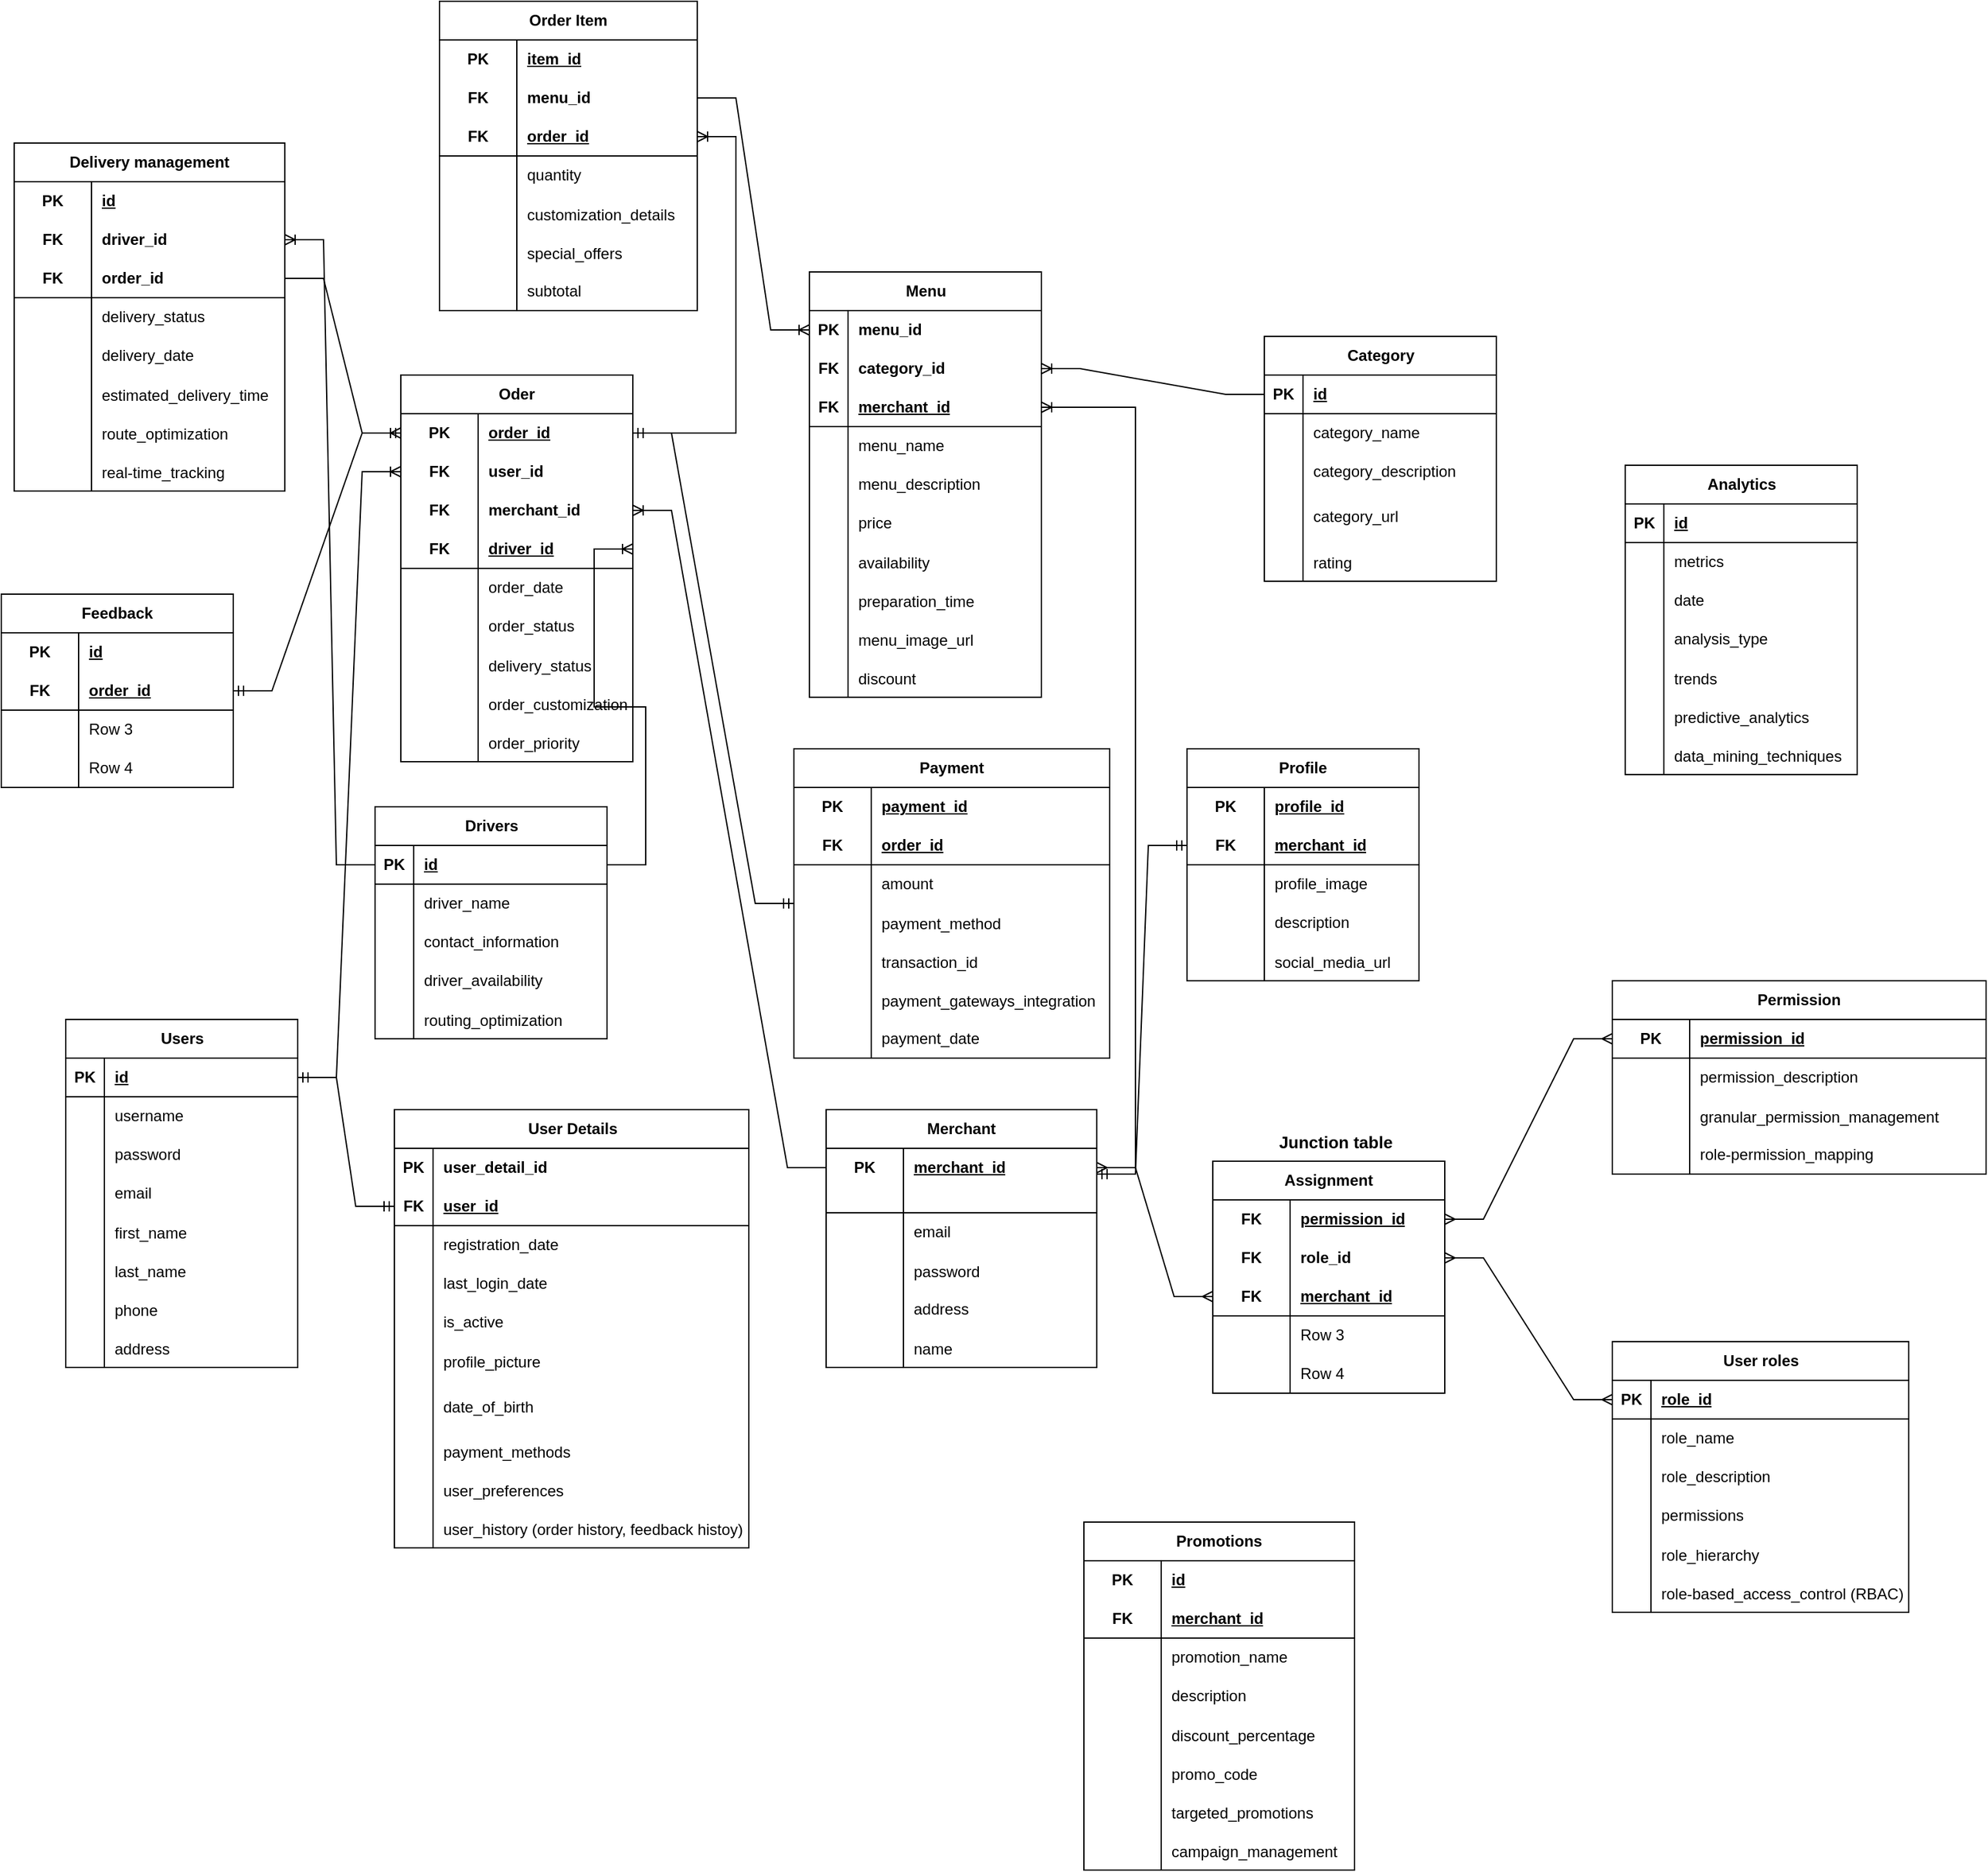 <mxfile version="23.1.2" type="github">
  <diagram id="C5RBs43oDa-KdzZeNtuy" name="Page-1">
    <mxGraphModel dx="690" dy="1546" grid="1" gridSize="10" guides="1" tooltips="1" connect="1" arrows="1" fold="1" page="1" pageScale="1" pageWidth="827" pageHeight="1169" math="0" shadow="0">
      <root>
        <mxCell id="WIyWlLk6GJQsqaUBKTNV-0" />
        <mxCell id="WIyWlLk6GJQsqaUBKTNV-1" parent="WIyWlLk6GJQsqaUBKTNV-0" />
        <mxCell id="VFo2UUb4TXvu0ymK1jph-75" value="Merchant" style="shape=table;startSize=30;container=1;collapsible=1;childLayout=tableLayout;fixedRows=1;rowLines=0;fontStyle=1;align=center;resizeLast=1;html=1;whiteSpace=wrap;" parent="WIyWlLk6GJQsqaUBKTNV-1" vertex="1">
          <mxGeometry x="660" y="780" width="210" height="200" as="geometry" />
        </mxCell>
        <mxCell id="VFo2UUb4TXvu0ymK1jph-76" value="" style="shape=tableRow;horizontal=0;startSize=0;swimlaneHead=0;swimlaneBody=0;fillColor=none;collapsible=0;dropTarget=0;points=[[0,0.5],[1,0.5]];portConstraint=eastwest;top=0;left=0;right=0;bottom=0;html=1;" parent="VFo2UUb4TXvu0ymK1jph-75" vertex="1">
          <mxGeometry y="30" width="210" height="30" as="geometry" />
        </mxCell>
        <mxCell id="VFo2UUb4TXvu0ymK1jph-77" value="PK" style="shape=partialRectangle;connectable=0;fillColor=none;top=0;left=0;bottom=0;right=0;fontStyle=1;overflow=hidden;html=1;whiteSpace=wrap;" parent="VFo2UUb4TXvu0ymK1jph-76" vertex="1">
          <mxGeometry width="60" height="30" as="geometry">
            <mxRectangle width="60" height="30" as="alternateBounds" />
          </mxGeometry>
        </mxCell>
        <mxCell id="VFo2UUb4TXvu0ymK1jph-78" value="merchant_id" style="shape=partialRectangle;connectable=0;fillColor=none;top=0;left=0;bottom=0;right=0;align=left;spacingLeft=6;fontStyle=5;overflow=hidden;html=1;whiteSpace=wrap;" parent="VFo2UUb4TXvu0ymK1jph-76" vertex="1">
          <mxGeometry x="60" width="150" height="30" as="geometry">
            <mxRectangle width="150" height="30" as="alternateBounds" />
          </mxGeometry>
        </mxCell>
        <mxCell id="VFo2UUb4TXvu0ymK1jph-79" value="" style="shape=tableRow;horizontal=0;startSize=0;swimlaneHead=0;swimlaneBody=0;fillColor=none;collapsible=0;dropTarget=0;points=[[0,0.5],[1,0.5]];portConstraint=eastwest;top=0;left=0;right=0;bottom=1;html=1;" parent="VFo2UUb4TXvu0ymK1jph-75" vertex="1">
          <mxGeometry y="60" width="210" height="20" as="geometry" />
        </mxCell>
        <mxCell id="VFo2UUb4TXvu0ymK1jph-80" value="" style="shape=partialRectangle;connectable=0;fillColor=none;top=0;left=0;bottom=0;right=0;fontStyle=1;overflow=hidden;html=1;whiteSpace=wrap;" parent="VFo2UUb4TXvu0ymK1jph-79" vertex="1">
          <mxGeometry width="60" height="20" as="geometry">
            <mxRectangle width="60" height="20" as="alternateBounds" />
          </mxGeometry>
        </mxCell>
        <mxCell id="VFo2UUb4TXvu0ymK1jph-81" value="" style="shape=partialRectangle;connectable=0;fillColor=none;top=0;left=0;bottom=0;right=0;align=left;spacingLeft=6;fontStyle=5;overflow=hidden;html=1;whiteSpace=wrap;" parent="VFo2UUb4TXvu0ymK1jph-79" vertex="1">
          <mxGeometry x="60" width="150" height="20" as="geometry">
            <mxRectangle width="150" height="20" as="alternateBounds" />
          </mxGeometry>
        </mxCell>
        <mxCell id="VFo2UUb4TXvu0ymK1jph-82" value="" style="shape=tableRow;horizontal=0;startSize=0;swimlaneHead=0;swimlaneBody=0;fillColor=none;collapsible=0;dropTarget=0;points=[[0,0.5],[1,0.5]];portConstraint=eastwest;top=0;left=0;right=0;bottom=0;html=1;" parent="VFo2UUb4TXvu0ymK1jph-75" vertex="1">
          <mxGeometry y="80" width="210" height="30" as="geometry" />
        </mxCell>
        <mxCell id="VFo2UUb4TXvu0ymK1jph-83" value="" style="shape=partialRectangle;connectable=0;fillColor=none;top=0;left=0;bottom=0;right=0;editable=1;overflow=hidden;html=1;whiteSpace=wrap;" parent="VFo2UUb4TXvu0ymK1jph-82" vertex="1">
          <mxGeometry width="60" height="30" as="geometry">
            <mxRectangle width="60" height="30" as="alternateBounds" />
          </mxGeometry>
        </mxCell>
        <mxCell id="VFo2UUb4TXvu0ymK1jph-84" value="email" style="shape=partialRectangle;connectable=0;fillColor=none;top=0;left=0;bottom=0;right=0;align=left;spacingLeft=6;overflow=hidden;html=1;whiteSpace=wrap;" parent="VFo2UUb4TXvu0ymK1jph-82" vertex="1">
          <mxGeometry x="60" width="150" height="30" as="geometry">
            <mxRectangle width="150" height="30" as="alternateBounds" />
          </mxGeometry>
        </mxCell>
        <mxCell id="JbpBVPICQGIDOeNv6BYg-51" value="" style="shape=tableRow;horizontal=0;startSize=0;swimlaneHead=0;swimlaneBody=0;fillColor=none;collapsible=0;dropTarget=0;points=[[0,0.5],[1,0.5]];portConstraint=eastwest;top=0;left=0;right=0;bottom=0;" parent="VFo2UUb4TXvu0ymK1jph-75" vertex="1">
          <mxGeometry y="110" width="210" height="30" as="geometry" />
        </mxCell>
        <mxCell id="JbpBVPICQGIDOeNv6BYg-52" value="" style="shape=partialRectangle;connectable=0;fillColor=none;top=0;left=0;bottom=0;right=0;editable=1;overflow=hidden;" parent="JbpBVPICQGIDOeNv6BYg-51" vertex="1">
          <mxGeometry width="60" height="30" as="geometry">
            <mxRectangle width="60" height="30" as="alternateBounds" />
          </mxGeometry>
        </mxCell>
        <mxCell id="JbpBVPICQGIDOeNv6BYg-53" value="password" style="shape=partialRectangle;connectable=0;fillColor=none;top=0;left=0;bottom=0;right=0;align=left;spacingLeft=6;overflow=hidden;" parent="JbpBVPICQGIDOeNv6BYg-51" vertex="1">
          <mxGeometry x="60" width="150" height="30" as="geometry">
            <mxRectangle width="150" height="30" as="alternateBounds" />
          </mxGeometry>
        </mxCell>
        <mxCell id="VFo2UUb4TXvu0ymK1jph-85" value="" style="shape=tableRow;horizontal=0;startSize=0;swimlaneHead=0;swimlaneBody=0;fillColor=none;collapsible=0;dropTarget=0;points=[[0,0.5],[1,0.5]];portConstraint=eastwest;top=0;left=0;right=0;bottom=0;html=1;" parent="VFo2UUb4TXvu0ymK1jph-75" vertex="1">
          <mxGeometry y="140" width="210" height="30" as="geometry" />
        </mxCell>
        <mxCell id="VFo2UUb4TXvu0ymK1jph-86" value="" style="shape=partialRectangle;connectable=0;fillColor=none;top=0;left=0;bottom=0;right=0;editable=1;overflow=hidden;html=1;whiteSpace=wrap;" parent="VFo2UUb4TXvu0ymK1jph-85" vertex="1">
          <mxGeometry width="60" height="30" as="geometry">
            <mxRectangle width="60" height="30" as="alternateBounds" />
          </mxGeometry>
        </mxCell>
        <mxCell id="VFo2UUb4TXvu0ymK1jph-87" value="address" style="shape=partialRectangle;connectable=0;fillColor=none;top=0;left=0;bottom=0;right=0;align=left;spacingLeft=6;overflow=hidden;html=1;whiteSpace=wrap;" parent="VFo2UUb4TXvu0ymK1jph-85" vertex="1">
          <mxGeometry x="60" width="150" height="30" as="geometry">
            <mxRectangle width="150" height="30" as="alternateBounds" />
          </mxGeometry>
        </mxCell>
        <mxCell id="JbpBVPICQGIDOeNv6BYg-55" value="" style="shape=tableRow;horizontal=0;startSize=0;swimlaneHead=0;swimlaneBody=0;fillColor=none;collapsible=0;dropTarget=0;points=[[0,0.5],[1,0.5]];portConstraint=eastwest;top=0;left=0;right=0;bottom=0;" parent="VFo2UUb4TXvu0ymK1jph-75" vertex="1">
          <mxGeometry y="170" width="210" height="30" as="geometry" />
        </mxCell>
        <mxCell id="JbpBVPICQGIDOeNv6BYg-56" value="" style="shape=partialRectangle;connectable=0;fillColor=none;top=0;left=0;bottom=0;right=0;editable=1;overflow=hidden;" parent="JbpBVPICQGIDOeNv6BYg-55" vertex="1">
          <mxGeometry width="60" height="30" as="geometry">
            <mxRectangle width="60" height="30" as="alternateBounds" />
          </mxGeometry>
        </mxCell>
        <mxCell id="JbpBVPICQGIDOeNv6BYg-57" value="name" style="shape=partialRectangle;connectable=0;fillColor=none;top=0;left=0;bottom=0;right=0;align=left;spacingLeft=6;overflow=hidden;" parent="JbpBVPICQGIDOeNv6BYg-55" vertex="1">
          <mxGeometry x="60" width="150" height="30" as="geometry">
            <mxRectangle width="150" height="30" as="alternateBounds" />
          </mxGeometry>
        </mxCell>
        <mxCell id="VFo2UUb4TXvu0ymK1jph-106" value="Menu" style="shape=table;startSize=30;container=1;collapsible=1;childLayout=tableLayout;fixedRows=1;rowLines=0;fontStyle=1;align=center;resizeLast=1;html=1;" parent="WIyWlLk6GJQsqaUBKTNV-1" vertex="1">
          <mxGeometry x="647" y="130" width="180" height="330" as="geometry" />
        </mxCell>
        <mxCell id="VFo2UUb4TXvu0ymK1jph-141" value="" style="shape=tableRow;horizontal=0;startSize=0;swimlaneHead=0;swimlaneBody=0;fillColor=none;collapsible=0;dropTarget=0;points=[[0,0.5],[1,0.5]];portConstraint=eastwest;top=0;left=0;right=0;bottom=0;" parent="VFo2UUb4TXvu0ymK1jph-106" vertex="1">
          <mxGeometry y="30" width="180" height="30" as="geometry" />
        </mxCell>
        <mxCell id="VFo2UUb4TXvu0ymK1jph-142" value="PK" style="shape=partialRectangle;connectable=0;fillColor=none;top=0;left=0;bottom=0;right=0;fontStyle=1;overflow=hidden;whiteSpace=wrap;html=1;" parent="VFo2UUb4TXvu0ymK1jph-141" vertex="1">
          <mxGeometry width="30" height="30" as="geometry">
            <mxRectangle width="30" height="30" as="alternateBounds" />
          </mxGeometry>
        </mxCell>
        <mxCell id="VFo2UUb4TXvu0ymK1jph-143" value="&lt;b&gt;menu_id&lt;/b&gt;" style="shape=partialRectangle;connectable=0;fillColor=none;top=0;left=0;bottom=0;right=0;align=left;spacingLeft=6;fontStyle=0;overflow=hidden;whiteSpace=wrap;html=1;" parent="VFo2UUb4TXvu0ymK1jph-141" vertex="1">
          <mxGeometry x="30" width="150" height="30" as="geometry">
            <mxRectangle width="150" height="30" as="alternateBounds" />
          </mxGeometry>
        </mxCell>
        <mxCell id="VFo2UUb4TXvu0ymK1jph-210" value="" style="shape=tableRow;horizontal=0;startSize=0;swimlaneHead=0;swimlaneBody=0;fillColor=none;collapsible=0;dropTarget=0;points=[[0,0.5],[1,0.5]];portConstraint=eastwest;top=0;left=0;right=0;bottom=0;" parent="VFo2UUb4TXvu0ymK1jph-106" vertex="1">
          <mxGeometry y="60" width="180" height="30" as="geometry" />
        </mxCell>
        <mxCell id="VFo2UUb4TXvu0ymK1jph-211" value="FK" style="shape=partialRectangle;connectable=0;fillColor=none;top=0;left=0;bottom=0;right=0;fontStyle=1;overflow=hidden;whiteSpace=wrap;html=1;" parent="VFo2UUb4TXvu0ymK1jph-210" vertex="1">
          <mxGeometry width="30" height="30" as="geometry">
            <mxRectangle width="30" height="30" as="alternateBounds" />
          </mxGeometry>
        </mxCell>
        <mxCell id="VFo2UUb4TXvu0ymK1jph-212" value="category_id" style="shape=partialRectangle;connectable=0;fillColor=none;top=0;left=0;bottom=0;right=0;align=left;spacingLeft=6;fontStyle=1;overflow=hidden;whiteSpace=wrap;html=1;" parent="VFo2UUb4TXvu0ymK1jph-210" vertex="1">
          <mxGeometry x="30" width="150" height="30" as="geometry">
            <mxRectangle width="150" height="30" as="alternateBounds" />
          </mxGeometry>
        </mxCell>
        <mxCell id="VFo2UUb4TXvu0ymK1jph-107" value="" style="shape=tableRow;horizontal=0;startSize=0;swimlaneHead=0;swimlaneBody=0;fillColor=none;collapsible=0;dropTarget=0;points=[[0,0.5],[1,0.5]];portConstraint=eastwest;top=0;left=0;right=0;bottom=1;" parent="VFo2UUb4TXvu0ymK1jph-106" vertex="1">
          <mxGeometry y="90" width="180" height="30" as="geometry" />
        </mxCell>
        <mxCell id="VFo2UUb4TXvu0ymK1jph-108" value="FK" style="shape=partialRectangle;connectable=0;fillColor=none;top=0;left=0;bottom=0;right=0;fontStyle=1;overflow=hidden;whiteSpace=wrap;html=1;" parent="VFo2UUb4TXvu0ymK1jph-107" vertex="1">
          <mxGeometry width="30" height="30" as="geometry">
            <mxRectangle width="30" height="30" as="alternateBounds" />
          </mxGeometry>
        </mxCell>
        <mxCell id="VFo2UUb4TXvu0ymK1jph-109" value="merchant_id" style="shape=partialRectangle;connectable=0;fillColor=none;top=0;left=0;bottom=0;right=0;align=left;spacingLeft=6;fontStyle=5;overflow=hidden;whiteSpace=wrap;html=1;" parent="VFo2UUb4TXvu0ymK1jph-107" vertex="1">
          <mxGeometry x="30" width="150" height="30" as="geometry">
            <mxRectangle width="150" height="30" as="alternateBounds" />
          </mxGeometry>
        </mxCell>
        <mxCell id="VFo2UUb4TXvu0ymK1jph-110" value="" style="shape=tableRow;horizontal=0;startSize=0;swimlaneHead=0;swimlaneBody=0;fillColor=none;collapsible=0;dropTarget=0;points=[[0,0.5],[1,0.5]];portConstraint=eastwest;top=0;left=0;right=0;bottom=0;" parent="VFo2UUb4TXvu0ymK1jph-106" vertex="1">
          <mxGeometry y="120" width="180" height="30" as="geometry" />
        </mxCell>
        <mxCell id="VFo2UUb4TXvu0ymK1jph-111" value="" style="shape=partialRectangle;connectable=0;fillColor=none;top=0;left=0;bottom=0;right=0;editable=1;overflow=hidden;whiteSpace=wrap;html=1;" parent="VFo2UUb4TXvu0ymK1jph-110" vertex="1">
          <mxGeometry width="30" height="30" as="geometry">
            <mxRectangle width="30" height="30" as="alternateBounds" />
          </mxGeometry>
        </mxCell>
        <mxCell id="VFo2UUb4TXvu0ymK1jph-112" value="menu_name" style="shape=partialRectangle;connectable=0;fillColor=none;top=0;left=0;bottom=0;right=0;align=left;spacingLeft=6;overflow=hidden;whiteSpace=wrap;html=1;" parent="VFo2UUb4TXvu0ymK1jph-110" vertex="1">
          <mxGeometry x="30" width="150" height="30" as="geometry">
            <mxRectangle width="150" height="30" as="alternateBounds" />
          </mxGeometry>
        </mxCell>
        <mxCell id="VFo2UUb4TXvu0ymK1jph-113" value="" style="shape=tableRow;horizontal=0;startSize=0;swimlaneHead=0;swimlaneBody=0;fillColor=none;collapsible=0;dropTarget=0;points=[[0,0.5],[1,0.5]];portConstraint=eastwest;top=0;left=0;right=0;bottom=0;" parent="VFo2UUb4TXvu0ymK1jph-106" vertex="1">
          <mxGeometry y="150" width="180" height="30" as="geometry" />
        </mxCell>
        <mxCell id="VFo2UUb4TXvu0ymK1jph-114" value="" style="shape=partialRectangle;connectable=0;fillColor=none;top=0;left=0;bottom=0;right=0;editable=1;overflow=hidden;whiteSpace=wrap;html=1;" parent="VFo2UUb4TXvu0ymK1jph-113" vertex="1">
          <mxGeometry width="30" height="30" as="geometry">
            <mxRectangle width="30" height="30" as="alternateBounds" />
          </mxGeometry>
        </mxCell>
        <mxCell id="VFo2UUb4TXvu0ymK1jph-115" value="menu_description" style="shape=partialRectangle;connectable=0;fillColor=none;top=0;left=0;bottom=0;right=0;align=left;spacingLeft=6;overflow=hidden;whiteSpace=wrap;html=1;" parent="VFo2UUb4TXvu0ymK1jph-113" vertex="1">
          <mxGeometry x="30" width="150" height="30" as="geometry">
            <mxRectangle width="150" height="30" as="alternateBounds" />
          </mxGeometry>
        </mxCell>
        <mxCell id="VFo2UUb4TXvu0ymK1jph-116" value="" style="shape=tableRow;horizontal=0;startSize=0;swimlaneHead=0;swimlaneBody=0;fillColor=none;collapsible=0;dropTarget=0;points=[[0,0.5],[1,0.5]];portConstraint=eastwest;top=0;left=0;right=0;bottom=0;" parent="VFo2UUb4TXvu0ymK1jph-106" vertex="1">
          <mxGeometry y="180" width="180" height="30" as="geometry" />
        </mxCell>
        <mxCell id="VFo2UUb4TXvu0ymK1jph-117" value="" style="shape=partialRectangle;connectable=0;fillColor=none;top=0;left=0;bottom=0;right=0;editable=1;overflow=hidden;whiteSpace=wrap;html=1;" parent="VFo2UUb4TXvu0ymK1jph-116" vertex="1">
          <mxGeometry width="30" height="30" as="geometry">
            <mxRectangle width="30" height="30" as="alternateBounds" />
          </mxGeometry>
        </mxCell>
        <mxCell id="VFo2UUb4TXvu0ymK1jph-118" value="price" style="shape=partialRectangle;connectable=0;fillColor=none;top=0;left=0;bottom=0;right=0;align=left;spacingLeft=6;overflow=hidden;whiteSpace=wrap;html=1;" parent="VFo2UUb4TXvu0ymK1jph-116" vertex="1">
          <mxGeometry x="30" width="150" height="30" as="geometry">
            <mxRectangle width="150" height="30" as="alternateBounds" />
          </mxGeometry>
        </mxCell>
        <mxCell id="JbpBVPICQGIDOeNv6BYg-58" value="" style="shape=tableRow;horizontal=0;startSize=0;swimlaneHead=0;swimlaneBody=0;fillColor=none;collapsible=0;dropTarget=0;points=[[0,0.5],[1,0.5]];portConstraint=eastwest;top=0;left=0;right=0;bottom=0;" parent="VFo2UUb4TXvu0ymK1jph-106" vertex="1">
          <mxGeometry y="210" width="180" height="30" as="geometry" />
        </mxCell>
        <mxCell id="JbpBVPICQGIDOeNv6BYg-59" value="" style="shape=partialRectangle;connectable=0;fillColor=none;top=0;left=0;bottom=0;right=0;editable=1;overflow=hidden;" parent="JbpBVPICQGIDOeNv6BYg-58" vertex="1">
          <mxGeometry width="30" height="30" as="geometry">
            <mxRectangle width="30" height="30" as="alternateBounds" />
          </mxGeometry>
        </mxCell>
        <mxCell id="JbpBVPICQGIDOeNv6BYg-60" value="availability" style="shape=partialRectangle;connectable=0;fillColor=none;top=0;left=0;bottom=0;right=0;align=left;spacingLeft=6;overflow=hidden;" parent="JbpBVPICQGIDOeNv6BYg-58" vertex="1">
          <mxGeometry x="30" width="150" height="30" as="geometry">
            <mxRectangle width="150" height="30" as="alternateBounds" />
          </mxGeometry>
        </mxCell>
        <mxCell id="JbpBVPICQGIDOeNv6BYg-64" value="" style="shape=tableRow;horizontal=0;startSize=0;swimlaneHead=0;swimlaneBody=0;fillColor=none;collapsible=0;dropTarget=0;points=[[0,0.5],[1,0.5]];portConstraint=eastwest;top=0;left=0;right=0;bottom=0;" parent="VFo2UUb4TXvu0ymK1jph-106" vertex="1">
          <mxGeometry y="240" width="180" height="30" as="geometry" />
        </mxCell>
        <mxCell id="JbpBVPICQGIDOeNv6BYg-65" value="" style="shape=partialRectangle;connectable=0;fillColor=none;top=0;left=0;bottom=0;right=0;editable=1;overflow=hidden;" parent="JbpBVPICQGIDOeNv6BYg-64" vertex="1">
          <mxGeometry width="30" height="30" as="geometry">
            <mxRectangle width="30" height="30" as="alternateBounds" />
          </mxGeometry>
        </mxCell>
        <mxCell id="JbpBVPICQGIDOeNv6BYg-66" value="preparation_time" style="shape=partialRectangle;connectable=0;fillColor=none;top=0;left=0;bottom=0;right=0;align=left;spacingLeft=6;overflow=hidden;" parent="JbpBVPICQGIDOeNv6BYg-64" vertex="1">
          <mxGeometry x="30" width="150" height="30" as="geometry">
            <mxRectangle width="150" height="30" as="alternateBounds" />
          </mxGeometry>
        </mxCell>
        <mxCell id="JbpBVPICQGIDOeNv6BYg-61" value="" style="shape=tableRow;horizontal=0;startSize=0;swimlaneHead=0;swimlaneBody=0;fillColor=none;collapsible=0;dropTarget=0;points=[[0,0.5],[1,0.5]];portConstraint=eastwest;top=0;left=0;right=0;bottom=0;" parent="VFo2UUb4TXvu0ymK1jph-106" vertex="1">
          <mxGeometry y="270" width="180" height="30" as="geometry" />
        </mxCell>
        <mxCell id="JbpBVPICQGIDOeNv6BYg-62" value="" style="shape=partialRectangle;connectable=0;fillColor=none;top=0;left=0;bottom=0;right=0;editable=1;overflow=hidden;" parent="JbpBVPICQGIDOeNv6BYg-61" vertex="1">
          <mxGeometry width="30" height="30" as="geometry">
            <mxRectangle width="30" height="30" as="alternateBounds" />
          </mxGeometry>
        </mxCell>
        <mxCell id="JbpBVPICQGIDOeNv6BYg-63" value="menu_image_url" style="shape=partialRectangle;connectable=0;fillColor=none;top=0;left=0;bottom=0;right=0;align=left;spacingLeft=6;overflow=hidden;" parent="JbpBVPICQGIDOeNv6BYg-61" vertex="1">
          <mxGeometry x="30" width="150" height="30" as="geometry">
            <mxRectangle width="150" height="30" as="alternateBounds" />
          </mxGeometry>
        </mxCell>
        <mxCell id="JbpBVPICQGIDOeNv6BYg-67" value="" style="shape=tableRow;horizontal=0;startSize=0;swimlaneHead=0;swimlaneBody=0;fillColor=none;collapsible=0;dropTarget=0;points=[[0,0.5],[1,0.5]];portConstraint=eastwest;top=0;left=0;right=0;bottom=0;" parent="VFo2UUb4TXvu0ymK1jph-106" vertex="1">
          <mxGeometry y="300" width="180" height="30" as="geometry" />
        </mxCell>
        <mxCell id="JbpBVPICQGIDOeNv6BYg-68" value="" style="shape=partialRectangle;connectable=0;fillColor=none;top=0;left=0;bottom=0;right=0;editable=1;overflow=hidden;" parent="JbpBVPICQGIDOeNv6BYg-67" vertex="1">
          <mxGeometry width="30" height="30" as="geometry">
            <mxRectangle width="30" height="30" as="alternateBounds" />
          </mxGeometry>
        </mxCell>
        <mxCell id="JbpBVPICQGIDOeNv6BYg-69" value="discount" style="shape=partialRectangle;connectable=0;fillColor=none;top=0;left=0;bottom=0;right=0;align=left;spacingLeft=6;overflow=hidden;" parent="JbpBVPICQGIDOeNv6BYg-67" vertex="1">
          <mxGeometry x="30" width="150" height="30" as="geometry">
            <mxRectangle width="150" height="30" as="alternateBounds" />
          </mxGeometry>
        </mxCell>
        <mxCell id="VFo2UUb4TXvu0ymK1jph-123" value="Profile" style="shape=table;startSize=30;container=1;collapsible=1;childLayout=tableLayout;fixedRows=1;rowLines=0;fontStyle=1;align=center;resizeLast=1;html=1;whiteSpace=wrap;" parent="WIyWlLk6GJQsqaUBKTNV-1" vertex="1">
          <mxGeometry x="940" y="500" width="180" height="180" as="geometry" />
        </mxCell>
        <mxCell id="VFo2UUb4TXvu0ymK1jph-124" value="" style="shape=tableRow;horizontal=0;startSize=0;swimlaneHead=0;swimlaneBody=0;fillColor=none;collapsible=0;dropTarget=0;points=[[0,0.5],[1,0.5]];portConstraint=eastwest;top=0;left=0;right=0;bottom=0;html=1;" parent="VFo2UUb4TXvu0ymK1jph-123" vertex="1">
          <mxGeometry y="30" width="180" height="30" as="geometry" />
        </mxCell>
        <mxCell id="VFo2UUb4TXvu0ymK1jph-125" value="PK&lt;br&gt;" style="shape=partialRectangle;connectable=0;fillColor=none;top=0;left=0;bottom=0;right=0;fontStyle=1;overflow=hidden;html=1;whiteSpace=wrap;" parent="VFo2UUb4TXvu0ymK1jph-124" vertex="1">
          <mxGeometry width="60" height="30" as="geometry">
            <mxRectangle width="60" height="30" as="alternateBounds" />
          </mxGeometry>
        </mxCell>
        <mxCell id="VFo2UUb4TXvu0ymK1jph-126" value="profile_id" style="shape=partialRectangle;connectable=0;fillColor=none;top=0;left=0;bottom=0;right=0;align=left;spacingLeft=6;fontStyle=5;overflow=hidden;html=1;whiteSpace=wrap;" parent="VFo2UUb4TXvu0ymK1jph-124" vertex="1">
          <mxGeometry x="60" width="120" height="30" as="geometry">
            <mxRectangle width="120" height="30" as="alternateBounds" />
          </mxGeometry>
        </mxCell>
        <mxCell id="VFo2UUb4TXvu0ymK1jph-127" value="" style="shape=tableRow;horizontal=0;startSize=0;swimlaneHead=0;swimlaneBody=0;fillColor=none;collapsible=0;dropTarget=0;points=[[0,0.5],[1,0.5]];portConstraint=eastwest;top=0;left=0;right=0;bottom=1;html=1;" parent="VFo2UUb4TXvu0ymK1jph-123" vertex="1">
          <mxGeometry y="60" width="180" height="30" as="geometry" />
        </mxCell>
        <mxCell id="VFo2UUb4TXvu0ymK1jph-128" value="FK" style="shape=partialRectangle;connectable=0;fillColor=none;top=0;left=0;bottom=0;right=0;fontStyle=1;overflow=hidden;html=1;whiteSpace=wrap;" parent="VFo2UUb4TXvu0ymK1jph-127" vertex="1">
          <mxGeometry width="60" height="30" as="geometry">
            <mxRectangle width="60" height="30" as="alternateBounds" />
          </mxGeometry>
        </mxCell>
        <mxCell id="VFo2UUb4TXvu0ymK1jph-129" value="merchant_id" style="shape=partialRectangle;connectable=0;fillColor=none;top=0;left=0;bottom=0;right=0;align=left;spacingLeft=6;fontStyle=5;overflow=hidden;html=1;whiteSpace=wrap;" parent="VFo2UUb4TXvu0ymK1jph-127" vertex="1">
          <mxGeometry x="60" width="120" height="30" as="geometry">
            <mxRectangle width="120" height="30" as="alternateBounds" />
          </mxGeometry>
        </mxCell>
        <mxCell id="VFo2UUb4TXvu0ymK1jph-130" value="" style="shape=tableRow;horizontal=0;startSize=0;swimlaneHead=0;swimlaneBody=0;fillColor=none;collapsible=0;dropTarget=0;points=[[0,0.5],[1,0.5]];portConstraint=eastwest;top=0;left=0;right=0;bottom=0;html=1;" parent="VFo2UUb4TXvu0ymK1jph-123" vertex="1">
          <mxGeometry y="90" width="180" height="30" as="geometry" />
        </mxCell>
        <mxCell id="VFo2UUb4TXvu0ymK1jph-131" value="" style="shape=partialRectangle;connectable=0;fillColor=none;top=0;left=0;bottom=0;right=0;editable=1;overflow=hidden;html=1;whiteSpace=wrap;" parent="VFo2UUb4TXvu0ymK1jph-130" vertex="1">
          <mxGeometry width="60" height="30" as="geometry">
            <mxRectangle width="60" height="30" as="alternateBounds" />
          </mxGeometry>
        </mxCell>
        <mxCell id="VFo2UUb4TXvu0ymK1jph-132" value="profile_image&lt;span style=&quot;white-space: pre;&quot;&gt;&#x9;&lt;/span&gt;&lt;span style=&quot;white-space: pre;&quot;&gt;&#x9;&lt;/span&gt;" style="shape=partialRectangle;connectable=0;fillColor=none;top=0;left=0;bottom=0;right=0;align=left;spacingLeft=6;overflow=hidden;html=1;whiteSpace=wrap;" parent="VFo2UUb4TXvu0ymK1jph-130" vertex="1">
          <mxGeometry x="60" width="120" height="30" as="geometry">
            <mxRectangle width="120" height="30" as="alternateBounds" />
          </mxGeometry>
        </mxCell>
        <mxCell id="VFo2UUb4TXvu0ymK1jph-133" value="" style="shape=tableRow;horizontal=0;startSize=0;swimlaneHead=0;swimlaneBody=0;fillColor=none;collapsible=0;dropTarget=0;points=[[0,0.5],[1,0.5]];portConstraint=eastwest;top=0;left=0;right=0;bottom=0;html=1;" parent="VFo2UUb4TXvu0ymK1jph-123" vertex="1">
          <mxGeometry y="120" width="180" height="30" as="geometry" />
        </mxCell>
        <mxCell id="VFo2UUb4TXvu0ymK1jph-134" value="" style="shape=partialRectangle;connectable=0;fillColor=none;top=0;left=0;bottom=0;right=0;editable=1;overflow=hidden;html=1;whiteSpace=wrap;" parent="VFo2UUb4TXvu0ymK1jph-133" vertex="1">
          <mxGeometry width="60" height="30" as="geometry">
            <mxRectangle width="60" height="30" as="alternateBounds" />
          </mxGeometry>
        </mxCell>
        <mxCell id="VFo2UUb4TXvu0ymK1jph-135" value="description" style="shape=partialRectangle;connectable=0;fillColor=none;top=0;left=0;bottom=0;right=0;align=left;spacingLeft=6;overflow=hidden;html=1;whiteSpace=wrap;" parent="VFo2UUb4TXvu0ymK1jph-133" vertex="1">
          <mxGeometry x="60" width="120" height="30" as="geometry">
            <mxRectangle width="120" height="30" as="alternateBounds" />
          </mxGeometry>
        </mxCell>
        <mxCell id="JbpBVPICQGIDOeNv6BYg-108" value="" style="shape=tableRow;horizontal=0;startSize=0;swimlaneHead=0;swimlaneBody=0;fillColor=none;collapsible=0;dropTarget=0;points=[[0,0.5],[1,0.5]];portConstraint=eastwest;top=0;left=0;right=0;bottom=0;" parent="VFo2UUb4TXvu0ymK1jph-123" vertex="1">
          <mxGeometry y="150" width="180" height="30" as="geometry" />
        </mxCell>
        <mxCell id="JbpBVPICQGIDOeNv6BYg-109" value="" style="shape=partialRectangle;connectable=0;fillColor=none;top=0;left=0;bottom=0;right=0;editable=1;overflow=hidden;" parent="JbpBVPICQGIDOeNv6BYg-108" vertex="1">
          <mxGeometry width="60" height="30" as="geometry">
            <mxRectangle width="60" height="30" as="alternateBounds" />
          </mxGeometry>
        </mxCell>
        <mxCell id="JbpBVPICQGIDOeNv6BYg-110" value="social_media_url" style="shape=partialRectangle;connectable=0;fillColor=none;top=0;left=0;bottom=0;right=0;align=left;spacingLeft=6;overflow=hidden;" parent="JbpBVPICQGIDOeNv6BYg-108" vertex="1">
          <mxGeometry x="60" width="120" height="30" as="geometry">
            <mxRectangle width="120" height="30" as="alternateBounds" />
          </mxGeometry>
        </mxCell>
        <mxCell id="VFo2UUb4TXvu0ymK1jph-137" value="" style="edgeStyle=entityRelationEdgeStyle;fontSize=12;html=1;endArrow=ERmandOne;startArrow=ERmandOne;rounded=0;entryX=0;entryY=0.5;entryDx=0;entryDy=0;exitX=1;exitY=0.25;exitDx=0;exitDy=0;" parent="WIyWlLk6GJQsqaUBKTNV-1" source="VFo2UUb4TXvu0ymK1jph-75" target="VFo2UUb4TXvu0ymK1jph-127" edge="1">
          <mxGeometry width="100" height="100" relative="1" as="geometry">
            <mxPoint x="480" y="70" as="sourcePoint" />
            <mxPoint x="670" y="290" as="targetPoint" />
            <Array as="points">
              <mxPoint x="600" y="125" />
              <mxPoint x="610" y="110" />
            </Array>
          </mxGeometry>
        </mxCell>
        <mxCell id="VFo2UUb4TXvu0ymK1jph-138" value="" style="edgeStyle=entityRelationEdgeStyle;fontSize=12;html=1;endArrow=ERoneToMany;rounded=0;entryX=1;entryY=0.5;entryDx=0;entryDy=0;" parent="WIyWlLk6GJQsqaUBKTNV-1" source="VFo2UUb4TXvu0ymK1jph-76" target="VFo2UUb4TXvu0ymK1jph-107" edge="1">
          <mxGeometry width="100" height="100" relative="1" as="geometry">
            <mxPoint x="400" y="370" as="sourcePoint" />
            <mxPoint x="500" y="270" as="targetPoint" />
            <Array as="points">
              <mxPoint x="810" y="200" />
            </Array>
          </mxGeometry>
        </mxCell>
        <mxCell id="VFo2UUb4TXvu0ymK1jph-144" value="Order Item" style="shape=table;startSize=30;container=1;collapsible=1;childLayout=tableLayout;fixedRows=1;rowLines=0;fontStyle=1;align=center;resizeLast=1;html=1;whiteSpace=wrap;" parent="WIyWlLk6GJQsqaUBKTNV-1" vertex="1">
          <mxGeometry x="360" y="-80" width="200" height="240" as="geometry" />
        </mxCell>
        <mxCell id="VFo2UUb4TXvu0ymK1jph-145" value="" style="shape=tableRow;horizontal=0;startSize=0;swimlaneHead=0;swimlaneBody=0;fillColor=none;collapsible=0;dropTarget=0;points=[[0,0.5],[1,0.5]];portConstraint=eastwest;top=0;left=0;right=0;bottom=0;html=1;" parent="VFo2UUb4TXvu0ymK1jph-144" vertex="1">
          <mxGeometry y="30" width="200" height="30" as="geometry" />
        </mxCell>
        <mxCell id="VFo2UUb4TXvu0ymK1jph-146" value="PK" style="shape=partialRectangle;connectable=0;fillColor=none;top=0;left=0;bottom=0;right=0;fontStyle=1;overflow=hidden;html=1;whiteSpace=wrap;" parent="VFo2UUb4TXvu0ymK1jph-145" vertex="1">
          <mxGeometry width="60" height="30" as="geometry">
            <mxRectangle width="60" height="30" as="alternateBounds" />
          </mxGeometry>
        </mxCell>
        <mxCell id="VFo2UUb4TXvu0ymK1jph-147" value="item_id" style="shape=partialRectangle;connectable=0;fillColor=none;top=0;left=0;bottom=0;right=0;align=left;spacingLeft=6;fontStyle=5;overflow=hidden;html=1;whiteSpace=wrap;" parent="VFo2UUb4TXvu0ymK1jph-145" vertex="1">
          <mxGeometry x="60" width="140" height="30" as="geometry">
            <mxRectangle width="140" height="30" as="alternateBounds" />
          </mxGeometry>
        </mxCell>
        <mxCell id="VFo2UUb4TXvu0ymK1jph-158" value="" style="shape=tableRow;horizontal=0;startSize=0;swimlaneHead=0;swimlaneBody=0;fillColor=none;collapsible=0;dropTarget=0;points=[[0,0.5],[1,0.5]];portConstraint=eastwest;top=0;left=0;right=0;bottom=0;" parent="VFo2UUb4TXvu0ymK1jph-144" vertex="1">
          <mxGeometry y="60" width="200" height="30" as="geometry" />
        </mxCell>
        <mxCell id="VFo2UUb4TXvu0ymK1jph-159" value="FK" style="shape=partialRectangle;connectable=0;fillColor=none;top=0;left=0;bottom=0;right=0;fontStyle=1;overflow=hidden;whiteSpace=wrap;html=1;" parent="VFo2UUb4TXvu0ymK1jph-158" vertex="1">
          <mxGeometry width="60" height="30" as="geometry">
            <mxRectangle width="60" height="30" as="alternateBounds" />
          </mxGeometry>
        </mxCell>
        <mxCell id="VFo2UUb4TXvu0ymK1jph-160" value="menu_id" style="shape=partialRectangle;connectable=0;fillColor=none;top=0;left=0;bottom=0;right=0;align=left;spacingLeft=6;fontStyle=1;overflow=hidden;whiteSpace=wrap;html=1;" parent="VFo2UUb4TXvu0ymK1jph-158" vertex="1">
          <mxGeometry x="60" width="140" height="30" as="geometry">
            <mxRectangle width="140" height="30" as="alternateBounds" />
          </mxGeometry>
        </mxCell>
        <mxCell id="VFo2UUb4TXvu0ymK1jph-148" value="" style="shape=tableRow;horizontal=0;startSize=0;swimlaneHead=0;swimlaneBody=0;fillColor=none;collapsible=0;dropTarget=0;points=[[0,0.5],[1,0.5]];portConstraint=eastwest;top=0;left=0;right=0;bottom=1;html=1;" parent="VFo2UUb4TXvu0ymK1jph-144" vertex="1">
          <mxGeometry y="90" width="200" height="30" as="geometry" />
        </mxCell>
        <mxCell id="VFo2UUb4TXvu0ymK1jph-149" value="FK" style="shape=partialRectangle;connectable=0;fillColor=none;top=0;left=0;bottom=0;right=0;fontStyle=1;overflow=hidden;html=1;whiteSpace=wrap;" parent="VFo2UUb4TXvu0ymK1jph-148" vertex="1">
          <mxGeometry width="60" height="30" as="geometry">
            <mxRectangle width="60" height="30" as="alternateBounds" />
          </mxGeometry>
        </mxCell>
        <mxCell id="VFo2UUb4TXvu0ymK1jph-150" value="order_id" style="shape=partialRectangle;connectable=0;fillColor=none;top=0;left=0;bottom=0;right=0;align=left;spacingLeft=6;fontStyle=5;overflow=hidden;html=1;whiteSpace=wrap;" parent="VFo2UUb4TXvu0ymK1jph-148" vertex="1">
          <mxGeometry x="60" width="140" height="30" as="geometry">
            <mxRectangle width="140" height="30" as="alternateBounds" />
          </mxGeometry>
        </mxCell>
        <mxCell id="VFo2UUb4TXvu0ymK1jph-151" value="" style="shape=tableRow;horizontal=0;startSize=0;swimlaneHead=0;swimlaneBody=0;fillColor=none;collapsible=0;dropTarget=0;points=[[0,0.5],[1,0.5]];portConstraint=eastwest;top=0;left=0;right=0;bottom=0;html=1;" parent="VFo2UUb4TXvu0ymK1jph-144" vertex="1">
          <mxGeometry y="120" width="200" height="30" as="geometry" />
        </mxCell>
        <mxCell id="VFo2UUb4TXvu0ymK1jph-152" value="" style="shape=partialRectangle;connectable=0;fillColor=none;top=0;left=0;bottom=0;right=0;editable=1;overflow=hidden;html=1;whiteSpace=wrap;" parent="VFo2UUb4TXvu0ymK1jph-151" vertex="1">
          <mxGeometry width="60" height="30" as="geometry">
            <mxRectangle width="60" height="30" as="alternateBounds" />
          </mxGeometry>
        </mxCell>
        <mxCell id="VFo2UUb4TXvu0ymK1jph-153" value="quantity" style="shape=partialRectangle;connectable=0;fillColor=none;top=0;left=0;bottom=0;right=0;align=left;spacingLeft=6;overflow=hidden;html=1;whiteSpace=wrap;" parent="VFo2UUb4TXvu0ymK1jph-151" vertex="1">
          <mxGeometry x="60" width="140" height="30" as="geometry">
            <mxRectangle width="140" height="30" as="alternateBounds" />
          </mxGeometry>
        </mxCell>
        <mxCell id="p9YVU_JW6TtnS0QoN3yK-10" value="" style="shape=tableRow;horizontal=0;startSize=0;swimlaneHead=0;swimlaneBody=0;fillColor=none;collapsible=0;dropTarget=0;points=[[0,0.5],[1,0.5]];portConstraint=eastwest;top=0;left=0;right=0;bottom=0;" vertex="1" parent="VFo2UUb4TXvu0ymK1jph-144">
          <mxGeometry y="150" width="200" height="30" as="geometry" />
        </mxCell>
        <mxCell id="p9YVU_JW6TtnS0QoN3yK-11" value="" style="shape=partialRectangle;connectable=0;fillColor=none;top=0;left=0;bottom=0;right=0;editable=1;overflow=hidden;" vertex="1" parent="p9YVU_JW6TtnS0QoN3yK-10">
          <mxGeometry width="60" height="30" as="geometry">
            <mxRectangle width="60" height="30" as="alternateBounds" />
          </mxGeometry>
        </mxCell>
        <mxCell id="p9YVU_JW6TtnS0QoN3yK-12" value="customization_details" style="shape=partialRectangle;connectable=0;fillColor=none;top=0;left=0;bottom=0;right=0;align=left;spacingLeft=6;overflow=hidden;" vertex="1" parent="p9YVU_JW6TtnS0QoN3yK-10">
          <mxGeometry x="60" width="140" height="30" as="geometry">
            <mxRectangle width="140" height="30" as="alternateBounds" />
          </mxGeometry>
        </mxCell>
        <mxCell id="p9YVU_JW6TtnS0QoN3yK-13" value="" style="shape=tableRow;horizontal=0;startSize=0;swimlaneHead=0;swimlaneBody=0;fillColor=none;collapsible=0;dropTarget=0;points=[[0,0.5],[1,0.5]];portConstraint=eastwest;top=0;left=0;right=0;bottom=0;" vertex="1" parent="VFo2UUb4TXvu0ymK1jph-144">
          <mxGeometry y="180" width="200" height="30" as="geometry" />
        </mxCell>
        <mxCell id="p9YVU_JW6TtnS0QoN3yK-14" value="" style="shape=partialRectangle;connectable=0;fillColor=none;top=0;left=0;bottom=0;right=0;editable=1;overflow=hidden;" vertex="1" parent="p9YVU_JW6TtnS0QoN3yK-13">
          <mxGeometry width="60" height="30" as="geometry">
            <mxRectangle width="60" height="30" as="alternateBounds" />
          </mxGeometry>
        </mxCell>
        <mxCell id="p9YVU_JW6TtnS0QoN3yK-15" value="special_offers" style="shape=partialRectangle;connectable=0;fillColor=none;top=0;left=0;bottom=0;right=0;align=left;spacingLeft=6;overflow=hidden;" vertex="1" parent="p9YVU_JW6TtnS0QoN3yK-13">
          <mxGeometry x="60" width="140" height="30" as="geometry">
            <mxRectangle width="140" height="30" as="alternateBounds" />
          </mxGeometry>
        </mxCell>
        <mxCell id="VFo2UUb4TXvu0ymK1jph-154" value="" style="shape=tableRow;horizontal=0;startSize=0;swimlaneHead=0;swimlaneBody=0;fillColor=none;collapsible=0;dropTarget=0;points=[[0,0.5],[1,0.5]];portConstraint=eastwest;top=0;left=0;right=0;bottom=0;html=1;" parent="VFo2UUb4TXvu0ymK1jph-144" vertex="1">
          <mxGeometry y="210" width="200" height="30" as="geometry" />
        </mxCell>
        <mxCell id="VFo2UUb4TXvu0ymK1jph-155" value="" style="shape=partialRectangle;connectable=0;fillColor=none;top=0;left=0;bottom=0;right=0;editable=1;overflow=hidden;html=1;whiteSpace=wrap;" parent="VFo2UUb4TXvu0ymK1jph-154" vertex="1">
          <mxGeometry width="60" height="30" as="geometry">
            <mxRectangle width="60" height="30" as="alternateBounds" />
          </mxGeometry>
        </mxCell>
        <mxCell id="VFo2UUb4TXvu0ymK1jph-156" value="subtotal" style="shape=partialRectangle;connectable=0;fillColor=none;top=0;left=0;bottom=0;right=0;align=left;spacingLeft=6;overflow=hidden;html=1;whiteSpace=wrap;" parent="VFo2UUb4TXvu0ymK1jph-154" vertex="1">
          <mxGeometry x="60" width="140" height="30" as="geometry">
            <mxRectangle width="140" height="30" as="alternateBounds" />
          </mxGeometry>
        </mxCell>
        <mxCell id="VFo2UUb4TXvu0ymK1jph-174" value="Oder" style="shape=table;startSize=30;container=1;collapsible=1;childLayout=tableLayout;fixedRows=1;rowLines=0;fontStyle=1;align=center;resizeLast=1;html=1;whiteSpace=wrap;" parent="WIyWlLk6GJQsqaUBKTNV-1" vertex="1">
          <mxGeometry x="330" y="210" width="180" height="300" as="geometry" />
        </mxCell>
        <mxCell id="VFo2UUb4TXvu0ymK1jph-175" value="" style="shape=tableRow;horizontal=0;startSize=0;swimlaneHead=0;swimlaneBody=0;fillColor=none;collapsible=0;dropTarget=0;points=[[0,0.5],[1,0.5]];portConstraint=eastwest;top=0;left=0;right=0;bottom=0;html=1;" parent="VFo2UUb4TXvu0ymK1jph-174" vertex="1">
          <mxGeometry y="30" width="180" height="30" as="geometry" />
        </mxCell>
        <mxCell id="VFo2UUb4TXvu0ymK1jph-176" value="PK" style="shape=partialRectangle;connectable=0;fillColor=none;top=0;left=0;bottom=0;right=0;fontStyle=1;overflow=hidden;html=1;whiteSpace=wrap;" parent="VFo2UUb4TXvu0ymK1jph-175" vertex="1">
          <mxGeometry width="60" height="30" as="geometry">
            <mxRectangle width="60" height="30" as="alternateBounds" />
          </mxGeometry>
        </mxCell>
        <mxCell id="VFo2UUb4TXvu0ymK1jph-177" value="order_id" style="shape=partialRectangle;connectable=0;fillColor=none;top=0;left=0;bottom=0;right=0;align=left;spacingLeft=6;fontStyle=5;overflow=hidden;html=1;whiteSpace=wrap;" parent="VFo2UUb4TXvu0ymK1jph-175" vertex="1">
          <mxGeometry x="60" width="120" height="30" as="geometry">
            <mxRectangle width="120" height="30" as="alternateBounds" />
          </mxGeometry>
        </mxCell>
        <mxCell id="VFo2UUb4TXvu0ymK1jph-190" value="" style="shape=tableRow;horizontal=0;startSize=0;swimlaneHead=0;swimlaneBody=0;fillColor=none;collapsible=0;dropTarget=0;points=[[0,0.5],[1,0.5]];portConstraint=eastwest;top=0;left=0;right=0;bottom=0;" parent="VFo2UUb4TXvu0ymK1jph-174" vertex="1">
          <mxGeometry y="60" width="180" height="30" as="geometry" />
        </mxCell>
        <mxCell id="VFo2UUb4TXvu0ymK1jph-191" value="FK" style="shape=partialRectangle;connectable=0;fillColor=none;top=0;left=0;bottom=0;right=0;fontStyle=1;overflow=hidden;whiteSpace=wrap;html=1;" parent="VFo2UUb4TXvu0ymK1jph-190" vertex="1">
          <mxGeometry width="60" height="30" as="geometry">
            <mxRectangle width="60" height="30" as="alternateBounds" />
          </mxGeometry>
        </mxCell>
        <mxCell id="VFo2UUb4TXvu0ymK1jph-192" value="user_id" style="shape=partialRectangle;connectable=0;fillColor=none;top=0;left=0;bottom=0;right=0;align=left;spacingLeft=6;fontStyle=1;overflow=hidden;whiteSpace=wrap;html=1;" parent="VFo2UUb4TXvu0ymK1jph-190" vertex="1">
          <mxGeometry x="60" width="120" height="30" as="geometry">
            <mxRectangle width="120" height="30" as="alternateBounds" />
          </mxGeometry>
        </mxCell>
        <mxCell id="VFo2UUb4TXvu0ymK1jph-187" value="" style="shape=tableRow;horizontal=0;startSize=0;swimlaneHead=0;swimlaneBody=0;fillColor=none;collapsible=0;dropTarget=0;points=[[0,0.5],[1,0.5]];portConstraint=eastwest;top=0;left=0;right=0;bottom=0;" parent="VFo2UUb4TXvu0ymK1jph-174" vertex="1">
          <mxGeometry y="90" width="180" height="30" as="geometry" />
        </mxCell>
        <mxCell id="VFo2UUb4TXvu0ymK1jph-188" value="FK" style="shape=partialRectangle;connectable=0;fillColor=none;top=0;left=0;bottom=0;right=0;fontStyle=1;overflow=hidden;whiteSpace=wrap;html=1;" parent="VFo2UUb4TXvu0ymK1jph-187" vertex="1">
          <mxGeometry width="60" height="30" as="geometry">
            <mxRectangle width="60" height="30" as="alternateBounds" />
          </mxGeometry>
        </mxCell>
        <mxCell id="VFo2UUb4TXvu0ymK1jph-189" value="merchant_id" style="shape=partialRectangle;connectable=0;fillColor=none;top=0;left=0;bottom=0;right=0;align=left;spacingLeft=6;fontStyle=1;overflow=hidden;whiteSpace=wrap;html=1;" parent="VFo2UUb4TXvu0ymK1jph-187" vertex="1">
          <mxGeometry x="60" width="120" height="30" as="geometry">
            <mxRectangle width="120" height="30" as="alternateBounds" />
          </mxGeometry>
        </mxCell>
        <mxCell id="VFo2UUb4TXvu0ymK1jph-178" value="" style="shape=tableRow;horizontal=0;startSize=0;swimlaneHead=0;swimlaneBody=0;fillColor=none;collapsible=0;dropTarget=0;points=[[0,0.5],[1,0.5]];portConstraint=eastwest;top=0;left=0;right=0;bottom=1;html=1;" parent="VFo2UUb4TXvu0ymK1jph-174" vertex="1">
          <mxGeometry y="120" width="180" height="30" as="geometry" />
        </mxCell>
        <mxCell id="VFo2UUb4TXvu0ymK1jph-179" value="FK" style="shape=partialRectangle;connectable=0;fillColor=none;top=0;left=0;bottom=0;right=0;fontStyle=1;overflow=hidden;html=1;whiteSpace=wrap;" parent="VFo2UUb4TXvu0ymK1jph-178" vertex="1">
          <mxGeometry width="60" height="30" as="geometry">
            <mxRectangle width="60" height="30" as="alternateBounds" />
          </mxGeometry>
        </mxCell>
        <mxCell id="VFo2UUb4TXvu0ymK1jph-180" value="driver_id" style="shape=partialRectangle;connectable=0;fillColor=none;top=0;left=0;bottom=0;right=0;align=left;spacingLeft=6;fontStyle=5;overflow=hidden;html=1;whiteSpace=wrap;" parent="VFo2UUb4TXvu0ymK1jph-178" vertex="1">
          <mxGeometry x="60" width="120" height="30" as="geometry">
            <mxRectangle width="120" height="30" as="alternateBounds" />
          </mxGeometry>
        </mxCell>
        <mxCell id="VFo2UUb4TXvu0ymK1jph-181" value="" style="shape=tableRow;horizontal=0;startSize=0;swimlaneHead=0;swimlaneBody=0;fillColor=none;collapsible=0;dropTarget=0;points=[[0,0.5],[1,0.5]];portConstraint=eastwest;top=0;left=0;right=0;bottom=0;html=1;" parent="VFo2UUb4TXvu0ymK1jph-174" vertex="1">
          <mxGeometry y="150" width="180" height="30" as="geometry" />
        </mxCell>
        <mxCell id="VFo2UUb4TXvu0ymK1jph-182" value="" style="shape=partialRectangle;connectable=0;fillColor=none;top=0;left=0;bottom=0;right=0;editable=1;overflow=hidden;html=1;whiteSpace=wrap;" parent="VFo2UUb4TXvu0ymK1jph-181" vertex="1">
          <mxGeometry width="60" height="30" as="geometry">
            <mxRectangle width="60" height="30" as="alternateBounds" />
          </mxGeometry>
        </mxCell>
        <mxCell id="VFo2UUb4TXvu0ymK1jph-183" value="order_date" style="shape=partialRectangle;connectable=0;fillColor=none;top=0;left=0;bottom=0;right=0;align=left;spacingLeft=6;overflow=hidden;html=1;whiteSpace=wrap;" parent="VFo2UUb4TXvu0ymK1jph-181" vertex="1">
          <mxGeometry x="60" width="120" height="30" as="geometry">
            <mxRectangle width="120" height="30" as="alternateBounds" />
          </mxGeometry>
        </mxCell>
        <mxCell id="VFo2UUb4TXvu0ymK1jph-184" value="" style="shape=tableRow;horizontal=0;startSize=0;swimlaneHead=0;swimlaneBody=0;fillColor=none;collapsible=0;dropTarget=0;points=[[0,0.5],[1,0.5]];portConstraint=eastwest;top=0;left=0;right=0;bottom=0;html=1;" parent="VFo2UUb4TXvu0ymK1jph-174" vertex="1">
          <mxGeometry y="180" width="180" height="30" as="geometry" />
        </mxCell>
        <mxCell id="VFo2UUb4TXvu0ymK1jph-185" value="" style="shape=partialRectangle;connectable=0;fillColor=none;top=0;left=0;bottom=0;right=0;editable=1;overflow=hidden;html=1;whiteSpace=wrap;" parent="VFo2UUb4TXvu0ymK1jph-184" vertex="1">
          <mxGeometry width="60" height="30" as="geometry">
            <mxRectangle width="60" height="30" as="alternateBounds" />
          </mxGeometry>
        </mxCell>
        <mxCell id="VFo2UUb4TXvu0ymK1jph-186" value="order_status" style="shape=partialRectangle;connectable=0;fillColor=none;top=0;left=0;bottom=0;right=0;align=left;spacingLeft=6;overflow=hidden;html=1;whiteSpace=wrap;" parent="VFo2UUb4TXvu0ymK1jph-184" vertex="1">
          <mxGeometry x="60" width="120" height="30" as="geometry">
            <mxRectangle width="120" height="30" as="alternateBounds" />
          </mxGeometry>
        </mxCell>
        <mxCell id="p9YVU_JW6TtnS0QoN3yK-0" value="" style="shape=tableRow;horizontal=0;startSize=0;swimlaneHead=0;swimlaneBody=0;fillColor=none;collapsible=0;dropTarget=0;points=[[0,0.5],[1,0.5]];portConstraint=eastwest;top=0;left=0;right=0;bottom=0;" vertex="1" parent="VFo2UUb4TXvu0ymK1jph-174">
          <mxGeometry y="210" width="180" height="30" as="geometry" />
        </mxCell>
        <mxCell id="p9YVU_JW6TtnS0QoN3yK-1" value="" style="shape=partialRectangle;connectable=0;fillColor=none;top=0;left=0;bottom=0;right=0;editable=1;overflow=hidden;" vertex="1" parent="p9YVU_JW6TtnS0QoN3yK-0">
          <mxGeometry width="60" height="30" as="geometry">
            <mxRectangle width="60" height="30" as="alternateBounds" />
          </mxGeometry>
        </mxCell>
        <mxCell id="p9YVU_JW6TtnS0QoN3yK-2" value="delivery_status" style="shape=partialRectangle;connectable=0;fillColor=none;top=0;left=0;bottom=0;right=0;align=left;spacingLeft=6;overflow=hidden;" vertex="1" parent="p9YVU_JW6TtnS0QoN3yK-0">
          <mxGeometry x="60" width="120" height="30" as="geometry">
            <mxRectangle width="120" height="30" as="alternateBounds" />
          </mxGeometry>
        </mxCell>
        <mxCell id="p9YVU_JW6TtnS0QoN3yK-7" value="" style="shape=tableRow;horizontal=0;startSize=0;swimlaneHead=0;swimlaneBody=0;fillColor=none;collapsible=0;dropTarget=0;points=[[0,0.5],[1,0.5]];portConstraint=eastwest;top=0;left=0;right=0;bottom=0;" vertex="1" parent="VFo2UUb4TXvu0ymK1jph-174">
          <mxGeometry y="240" width="180" height="30" as="geometry" />
        </mxCell>
        <mxCell id="p9YVU_JW6TtnS0QoN3yK-8" value="" style="shape=partialRectangle;connectable=0;fillColor=none;top=0;left=0;bottom=0;right=0;editable=1;overflow=hidden;" vertex="1" parent="p9YVU_JW6TtnS0QoN3yK-7">
          <mxGeometry width="60" height="30" as="geometry">
            <mxRectangle width="60" height="30" as="alternateBounds" />
          </mxGeometry>
        </mxCell>
        <mxCell id="p9YVU_JW6TtnS0QoN3yK-9" value="order_customization" style="shape=partialRectangle;connectable=0;fillColor=none;top=0;left=0;bottom=0;right=0;align=left;spacingLeft=6;overflow=hidden;" vertex="1" parent="p9YVU_JW6TtnS0QoN3yK-7">
          <mxGeometry x="60" width="120" height="30" as="geometry">
            <mxRectangle width="120" height="30" as="alternateBounds" />
          </mxGeometry>
        </mxCell>
        <mxCell id="p9YVU_JW6TtnS0QoN3yK-4" value="" style="shape=tableRow;horizontal=0;startSize=0;swimlaneHead=0;swimlaneBody=0;fillColor=none;collapsible=0;dropTarget=0;points=[[0,0.5],[1,0.5]];portConstraint=eastwest;top=0;left=0;right=0;bottom=0;" vertex="1" parent="VFo2UUb4TXvu0ymK1jph-174">
          <mxGeometry y="270" width="180" height="30" as="geometry" />
        </mxCell>
        <mxCell id="p9YVU_JW6TtnS0QoN3yK-5" value="" style="shape=partialRectangle;connectable=0;fillColor=none;top=0;left=0;bottom=0;right=0;editable=1;overflow=hidden;" vertex="1" parent="p9YVU_JW6TtnS0QoN3yK-4">
          <mxGeometry width="60" height="30" as="geometry">
            <mxRectangle width="60" height="30" as="alternateBounds" />
          </mxGeometry>
        </mxCell>
        <mxCell id="p9YVU_JW6TtnS0QoN3yK-6" value="order_priority " style="shape=partialRectangle;connectable=0;fillColor=none;top=0;left=0;bottom=0;right=0;align=left;spacingLeft=6;overflow=hidden;" vertex="1" parent="p9YVU_JW6TtnS0QoN3yK-4">
          <mxGeometry x="60" width="120" height="30" as="geometry">
            <mxRectangle width="120" height="30" as="alternateBounds" />
          </mxGeometry>
        </mxCell>
        <mxCell id="VFo2UUb4TXvu0ymK1jph-193" value="" style="edgeStyle=entityRelationEdgeStyle;fontSize=12;html=1;endArrow=ERoneToMany;rounded=0;exitX=1;exitY=0.5;exitDx=0;exitDy=0;" parent="WIyWlLk6GJQsqaUBKTNV-1" source="VFo2UUb4TXvu0ymK1jph-175" target="VFo2UUb4TXvu0ymK1jph-148" edge="1">
          <mxGeometry width="100" height="100" relative="1" as="geometry">
            <mxPoint x="260" y="833.13" as="sourcePoint" />
            <mxPoint x="519.58" y="670.0" as="targetPoint" />
          </mxGeometry>
        </mxCell>
        <mxCell id="VFo2UUb4TXvu0ymK1jph-194" value="" style="edgeStyle=entityRelationEdgeStyle;fontSize=12;html=1;endArrow=ERoneToMany;rounded=0;entryX=0;entryY=0.5;entryDx=0;entryDy=0;" parent="WIyWlLk6GJQsqaUBKTNV-1" source="VFo2UUb4TXvu0ymK1jph-158" target="VFo2UUb4TXvu0ymK1jph-141" edge="1">
          <mxGeometry width="100" height="100" relative="1" as="geometry">
            <mxPoint x="290" y="470" as="sourcePoint" />
            <mxPoint x="500" y="510" as="targetPoint" />
          </mxGeometry>
        </mxCell>
        <mxCell id="VFo2UUb4TXvu0ymK1jph-195" value="" style="edgeStyle=entityRelationEdgeStyle;fontSize=12;html=1;endArrow=ERoneToMany;rounded=0;exitX=0;exitY=0.5;exitDx=0;exitDy=0;entryX=1;entryY=0.5;entryDx=0;entryDy=0;" parent="WIyWlLk6GJQsqaUBKTNV-1" source="VFo2UUb4TXvu0ymK1jph-76" target="VFo2UUb4TXvu0ymK1jph-187" edge="1">
          <mxGeometry width="100" height="100" relative="1" as="geometry">
            <mxPoint x="275.0" y="197.5" as="sourcePoint" />
            <mxPoint x="490" y="630" as="targetPoint" />
          </mxGeometry>
        </mxCell>
        <mxCell id="VFo2UUb4TXvu0ymK1jph-196" value="Category" style="shape=table;startSize=30;container=1;collapsible=1;childLayout=tableLayout;fixedRows=1;rowLines=0;fontStyle=1;align=center;resizeLast=1;html=1;" parent="WIyWlLk6GJQsqaUBKTNV-1" vertex="1">
          <mxGeometry x="1000" y="180" width="180" height="190" as="geometry" />
        </mxCell>
        <mxCell id="VFo2UUb4TXvu0ymK1jph-197" value="" style="shape=tableRow;horizontal=0;startSize=0;swimlaneHead=0;swimlaneBody=0;fillColor=none;collapsible=0;dropTarget=0;points=[[0,0.5],[1,0.5]];portConstraint=eastwest;top=0;left=0;right=0;bottom=1;" parent="VFo2UUb4TXvu0ymK1jph-196" vertex="1">
          <mxGeometry y="30" width="180" height="30" as="geometry" />
        </mxCell>
        <mxCell id="VFo2UUb4TXvu0ymK1jph-198" value="PK" style="shape=partialRectangle;connectable=0;fillColor=none;top=0;left=0;bottom=0;right=0;fontStyle=1;overflow=hidden;whiteSpace=wrap;html=1;" parent="VFo2UUb4TXvu0ymK1jph-197" vertex="1">
          <mxGeometry width="30" height="30" as="geometry">
            <mxRectangle width="30" height="30" as="alternateBounds" />
          </mxGeometry>
        </mxCell>
        <mxCell id="VFo2UUb4TXvu0ymK1jph-199" value="id" style="shape=partialRectangle;connectable=0;fillColor=none;top=0;left=0;bottom=0;right=0;align=left;spacingLeft=6;fontStyle=5;overflow=hidden;whiteSpace=wrap;html=1;" parent="VFo2UUb4TXvu0ymK1jph-197" vertex="1">
          <mxGeometry x="30" width="150" height="30" as="geometry">
            <mxRectangle width="150" height="30" as="alternateBounds" />
          </mxGeometry>
        </mxCell>
        <mxCell id="VFo2UUb4TXvu0ymK1jph-200" value="" style="shape=tableRow;horizontal=0;startSize=0;swimlaneHead=0;swimlaneBody=0;fillColor=none;collapsible=0;dropTarget=0;points=[[0,0.5],[1,0.5]];portConstraint=eastwest;top=0;left=0;right=0;bottom=0;" parent="VFo2UUb4TXvu0ymK1jph-196" vertex="1">
          <mxGeometry y="60" width="180" height="30" as="geometry" />
        </mxCell>
        <mxCell id="VFo2UUb4TXvu0ymK1jph-201" value="" style="shape=partialRectangle;connectable=0;fillColor=none;top=0;left=0;bottom=0;right=0;editable=1;overflow=hidden;whiteSpace=wrap;html=1;" parent="VFo2UUb4TXvu0ymK1jph-200" vertex="1">
          <mxGeometry width="30" height="30" as="geometry">
            <mxRectangle width="30" height="30" as="alternateBounds" />
          </mxGeometry>
        </mxCell>
        <mxCell id="VFo2UUb4TXvu0ymK1jph-202" value="category_name" style="shape=partialRectangle;connectable=0;fillColor=none;top=0;left=0;bottom=0;right=0;align=left;spacingLeft=6;overflow=hidden;whiteSpace=wrap;html=1;" parent="VFo2UUb4TXvu0ymK1jph-200" vertex="1">
          <mxGeometry x="30" width="150" height="30" as="geometry">
            <mxRectangle width="150" height="30" as="alternateBounds" />
          </mxGeometry>
        </mxCell>
        <mxCell id="VFo2UUb4TXvu0ymK1jph-203" value="" style="shape=tableRow;horizontal=0;startSize=0;swimlaneHead=0;swimlaneBody=0;fillColor=none;collapsible=0;dropTarget=0;points=[[0,0.5],[1,0.5]];portConstraint=eastwest;top=0;left=0;right=0;bottom=0;" parent="VFo2UUb4TXvu0ymK1jph-196" vertex="1">
          <mxGeometry y="90" width="180" height="30" as="geometry" />
        </mxCell>
        <mxCell id="VFo2UUb4TXvu0ymK1jph-204" value="" style="shape=partialRectangle;connectable=0;fillColor=none;top=0;left=0;bottom=0;right=0;editable=1;overflow=hidden;whiteSpace=wrap;html=1;" parent="VFo2UUb4TXvu0ymK1jph-203" vertex="1">
          <mxGeometry width="30" height="30" as="geometry">
            <mxRectangle width="30" height="30" as="alternateBounds" />
          </mxGeometry>
        </mxCell>
        <mxCell id="VFo2UUb4TXvu0ymK1jph-205" value="category_description" style="shape=partialRectangle;connectable=0;fillColor=none;top=0;left=0;bottom=0;right=0;align=left;spacingLeft=6;overflow=hidden;whiteSpace=wrap;html=1;" parent="VFo2UUb4TXvu0ymK1jph-203" vertex="1">
          <mxGeometry x="30" width="150" height="30" as="geometry">
            <mxRectangle width="150" height="30" as="alternateBounds" />
          </mxGeometry>
        </mxCell>
        <mxCell id="VFo2UUb4TXvu0ymK1jph-206" value="" style="shape=tableRow;horizontal=0;startSize=0;swimlaneHead=0;swimlaneBody=0;fillColor=none;collapsible=0;dropTarget=0;points=[[0,0.5],[1,0.5]];portConstraint=eastwest;top=0;left=0;right=0;bottom=0;" parent="VFo2UUb4TXvu0ymK1jph-196" vertex="1">
          <mxGeometry y="120" width="180" height="40" as="geometry" />
        </mxCell>
        <mxCell id="VFo2UUb4TXvu0ymK1jph-207" value="" style="shape=partialRectangle;connectable=0;fillColor=none;top=0;left=0;bottom=0;right=0;editable=1;overflow=hidden;whiteSpace=wrap;html=1;" parent="VFo2UUb4TXvu0ymK1jph-206" vertex="1">
          <mxGeometry width="30" height="40" as="geometry">
            <mxRectangle width="30" height="40" as="alternateBounds" />
          </mxGeometry>
        </mxCell>
        <mxCell id="VFo2UUb4TXvu0ymK1jph-208" value="category_url" style="shape=partialRectangle;connectable=0;fillColor=none;top=0;left=0;bottom=0;right=0;align=left;spacingLeft=6;overflow=hidden;whiteSpace=wrap;html=1;" parent="VFo2UUb4TXvu0ymK1jph-206" vertex="1">
          <mxGeometry x="30" width="150" height="40" as="geometry">
            <mxRectangle width="150" height="40" as="alternateBounds" />
          </mxGeometry>
        </mxCell>
        <mxCell id="JbpBVPICQGIDOeNv6BYg-70" value="" style="shape=tableRow;horizontal=0;startSize=0;swimlaneHead=0;swimlaneBody=0;fillColor=none;collapsible=0;dropTarget=0;points=[[0,0.5],[1,0.5]];portConstraint=eastwest;top=0;left=0;right=0;bottom=0;" parent="VFo2UUb4TXvu0ymK1jph-196" vertex="1">
          <mxGeometry y="160" width="180" height="30" as="geometry" />
        </mxCell>
        <mxCell id="JbpBVPICQGIDOeNv6BYg-71" value="" style="shape=partialRectangle;connectable=0;fillColor=none;top=0;left=0;bottom=0;right=0;editable=1;overflow=hidden;" parent="JbpBVPICQGIDOeNv6BYg-70" vertex="1">
          <mxGeometry width="30" height="30" as="geometry">
            <mxRectangle width="30" height="30" as="alternateBounds" />
          </mxGeometry>
        </mxCell>
        <mxCell id="JbpBVPICQGIDOeNv6BYg-72" value="rating" style="shape=partialRectangle;connectable=0;fillColor=none;top=0;left=0;bottom=0;right=0;align=left;spacingLeft=6;overflow=hidden;" parent="JbpBVPICQGIDOeNv6BYg-70" vertex="1">
          <mxGeometry x="30" width="150" height="30" as="geometry">
            <mxRectangle width="150" height="30" as="alternateBounds" />
          </mxGeometry>
        </mxCell>
        <mxCell id="VFo2UUb4TXvu0ymK1jph-213" value="" style="edgeStyle=entityRelationEdgeStyle;fontSize=12;html=1;endArrow=ERoneToMany;rounded=0;entryX=1;entryY=0.5;entryDx=0;entryDy=0;exitX=0;exitY=0.5;exitDx=0;exitDy=0;" parent="WIyWlLk6GJQsqaUBKTNV-1" source="VFo2UUb4TXvu0ymK1jph-197" target="VFo2UUb4TXvu0ymK1jph-210" edge="1">
          <mxGeometry width="100" height="100" relative="1" as="geometry">
            <mxPoint x="900" y="650" as="sourcePoint" />
            <mxPoint x="1000" y="550" as="targetPoint" />
          </mxGeometry>
        </mxCell>
        <mxCell id="VFo2UUb4TXvu0ymK1jph-214" value="Users" style="shape=table;startSize=30;container=1;collapsible=1;childLayout=tableLayout;fixedRows=1;rowLines=0;fontStyle=1;align=center;resizeLast=1;html=1;" parent="WIyWlLk6GJQsqaUBKTNV-1" vertex="1">
          <mxGeometry x="70" y="710" width="180" height="270" as="geometry" />
        </mxCell>
        <mxCell id="VFo2UUb4TXvu0ymK1jph-215" value="" style="shape=tableRow;horizontal=0;startSize=0;swimlaneHead=0;swimlaneBody=0;fillColor=none;collapsible=0;dropTarget=0;points=[[0,0.5],[1,0.5]];portConstraint=eastwest;top=0;left=0;right=0;bottom=1;" parent="VFo2UUb4TXvu0ymK1jph-214" vertex="1">
          <mxGeometry y="30" width="180" height="30" as="geometry" />
        </mxCell>
        <mxCell id="VFo2UUb4TXvu0ymK1jph-216" value="PK" style="shape=partialRectangle;connectable=0;fillColor=none;top=0;left=0;bottom=0;right=0;fontStyle=1;overflow=hidden;whiteSpace=wrap;html=1;" parent="VFo2UUb4TXvu0ymK1jph-215" vertex="1">
          <mxGeometry width="30" height="30" as="geometry">
            <mxRectangle width="30" height="30" as="alternateBounds" />
          </mxGeometry>
        </mxCell>
        <mxCell id="VFo2UUb4TXvu0ymK1jph-217" value="id" style="shape=partialRectangle;connectable=0;fillColor=none;top=0;left=0;bottom=0;right=0;align=left;spacingLeft=6;fontStyle=5;overflow=hidden;whiteSpace=wrap;html=1;" parent="VFo2UUb4TXvu0ymK1jph-215" vertex="1">
          <mxGeometry x="30" width="150" height="30" as="geometry">
            <mxRectangle width="150" height="30" as="alternateBounds" />
          </mxGeometry>
        </mxCell>
        <mxCell id="VFo2UUb4TXvu0ymK1jph-218" value="" style="shape=tableRow;horizontal=0;startSize=0;swimlaneHead=0;swimlaneBody=0;fillColor=none;collapsible=0;dropTarget=0;points=[[0,0.5],[1,0.5]];portConstraint=eastwest;top=0;left=0;right=0;bottom=0;" parent="VFo2UUb4TXvu0ymK1jph-214" vertex="1">
          <mxGeometry y="60" width="180" height="30" as="geometry" />
        </mxCell>
        <mxCell id="VFo2UUb4TXvu0ymK1jph-219" value="" style="shape=partialRectangle;connectable=0;fillColor=none;top=0;left=0;bottom=0;right=0;editable=1;overflow=hidden;whiteSpace=wrap;html=1;" parent="VFo2UUb4TXvu0ymK1jph-218" vertex="1">
          <mxGeometry width="30" height="30" as="geometry">
            <mxRectangle width="30" height="30" as="alternateBounds" />
          </mxGeometry>
        </mxCell>
        <mxCell id="VFo2UUb4TXvu0ymK1jph-220" value="username" style="shape=partialRectangle;connectable=0;fillColor=none;top=0;left=0;bottom=0;right=0;align=left;spacingLeft=6;overflow=hidden;whiteSpace=wrap;html=1;" parent="VFo2UUb4TXvu0ymK1jph-218" vertex="1">
          <mxGeometry x="30" width="150" height="30" as="geometry">
            <mxRectangle width="150" height="30" as="alternateBounds" />
          </mxGeometry>
        </mxCell>
        <mxCell id="VFo2UUb4TXvu0ymK1jph-221" value="" style="shape=tableRow;horizontal=0;startSize=0;swimlaneHead=0;swimlaneBody=0;fillColor=none;collapsible=0;dropTarget=0;points=[[0,0.5],[1,0.5]];portConstraint=eastwest;top=0;left=0;right=0;bottom=0;" parent="VFo2UUb4TXvu0ymK1jph-214" vertex="1">
          <mxGeometry y="90" width="180" height="30" as="geometry" />
        </mxCell>
        <mxCell id="VFo2UUb4TXvu0ymK1jph-222" value="" style="shape=partialRectangle;connectable=0;fillColor=none;top=0;left=0;bottom=0;right=0;editable=1;overflow=hidden;whiteSpace=wrap;html=1;" parent="VFo2UUb4TXvu0ymK1jph-221" vertex="1">
          <mxGeometry width="30" height="30" as="geometry">
            <mxRectangle width="30" height="30" as="alternateBounds" />
          </mxGeometry>
        </mxCell>
        <mxCell id="VFo2UUb4TXvu0ymK1jph-223" value="password" style="shape=partialRectangle;connectable=0;fillColor=none;top=0;left=0;bottom=0;right=0;align=left;spacingLeft=6;overflow=hidden;whiteSpace=wrap;html=1;" parent="VFo2UUb4TXvu0ymK1jph-221" vertex="1">
          <mxGeometry x="30" width="150" height="30" as="geometry">
            <mxRectangle width="150" height="30" as="alternateBounds" />
          </mxGeometry>
        </mxCell>
        <mxCell id="VFo2UUb4TXvu0ymK1jph-224" value="" style="shape=tableRow;horizontal=0;startSize=0;swimlaneHead=0;swimlaneBody=0;fillColor=none;collapsible=0;dropTarget=0;points=[[0,0.5],[1,0.5]];portConstraint=eastwest;top=0;left=0;right=0;bottom=0;" parent="VFo2UUb4TXvu0ymK1jph-214" vertex="1">
          <mxGeometry y="120" width="180" height="30" as="geometry" />
        </mxCell>
        <mxCell id="VFo2UUb4TXvu0ymK1jph-225" value="" style="shape=partialRectangle;connectable=0;fillColor=none;top=0;left=0;bottom=0;right=0;editable=1;overflow=hidden;whiteSpace=wrap;html=1;" parent="VFo2UUb4TXvu0ymK1jph-224" vertex="1">
          <mxGeometry width="30" height="30" as="geometry">
            <mxRectangle width="30" height="30" as="alternateBounds" />
          </mxGeometry>
        </mxCell>
        <mxCell id="VFo2UUb4TXvu0ymK1jph-226" value="email" style="shape=partialRectangle;connectable=0;fillColor=none;top=0;left=0;bottom=0;right=0;align=left;spacingLeft=6;overflow=hidden;whiteSpace=wrap;html=1;" parent="VFo2UUb4TXvu0ymK1jph-224" vertex="1">
          <mxGeometry x="30" width="150" height="30" as="geometry">
            <mxRectangle width="150" height="30" as="alternateBounds" />
          </mxGeometry>
        </mxCell>
        <mxCell id="JbpBVPICQGIDOeNv6BYg-90" value="" style="shape=tableRow;horizontal=0;startSize=0;swimlaneHead=0;swimlaneBody=0;fillColor=none;collapsible=0;dropTarget=0;points=[[0,0.5],[1,0.5]];portConstraint=eastwest;top=0;left=0;right=0;bottom=0;" parent="VFo2UUb4TXvu0ymK1jph-214" vertex="1">
          <mxGeometry y="150" width="180" height="30" as="geometry" />
        </mxCell>
        <mxCell id="JbpBVPICQGIDOeNv6BYg-91" value="" style="shape=partialRectangle;connectable=0;fillColor=none;top=0;left=0;bottom=0;right=0;editable=1;overflow=hidden;" parent="JbpBVPICQGIDOeNv6BYg-90" vertex="1">
          <mxGeometry width="30" height="30" as="geometry">
            <mxRectangle width="30" height="30" as="alternateBounds" />
          </mxGeometry>
        </mxCell>
        <mxCell id="JbpBVPICQGIDOeNv6BYg-92" value="first_name    " style="shape=partialRectangle;connectable=0;fillColor=none;top=0;left=0;bottom=0;right=0;align=left;spacingLeft=6;overflow=hidden;" parent="JbpBVPICQGIDOeNv6BYg-90" vertex="1">
          <mxGeometry x="30" width="150" height="30" as="geometry">
            <mxRectangle width="150" height="30" as="alternateBounds" />
          </mxGeometry>
        </mxCell>
        <mxCell id="JbpBVPICQGIDOeNv6BYg-87" value="" style="shape=tableRow;horizontal=0;startSize=0;swimlaneHead=0;swimlaneBody=0;fillColor=none;collapsible=0;dropTarget=0;points=[[0,0.5],[1,0.5]];portConstraint=eastwest;top=0;left=0;right=0;bottom=0;" parent="VFo2UUb4TXvu0ymK1jph-214" vertex="1">
          <mxGeometry y="180" width="180" height="30" as="geometry" />
        </mxCell>
        <mxCell id="JbpBVPICQGIDOeNv6BYg-88" value="" style="shape=partialRectangle;connectable=0;fillColor=none;top=0;left=0;bottom=0;right=0;editable=1;overflow=hidden;" parent="JbpBVPICQGIDOeNv6BYg-87" vertex="1">
          <mxGeometry width="30" height="30" as="geometry">
            <mxRectangle width="30" height="30" as="alternateBounds" />
          </mxGeometry>
        </mxCell>
        <mxCell id="JbpBVPICQGIDOeNv6BYg-89" value="last_name" style="shape=partialRectangle;connectable=0;fillColor=none;top=0;left=0;bottom=0;right=0;align=left;spacingLeft=6;overflow=hidden;" parent="JbpBVPICQGIDOeNv6BYg-87" vertex="1">
          <mxGeometry x="30" width="150" height="30" as="geometry">
            <mxRectangle width="150" height="30" as="alternateBounds" />
          </mxGeometry>
        </mxCell>
        <mxCell id="JbpBVPICQGIDOeNv6BYg-93" value="" style="shape=tableRow;horizontal=0;startSize=0;swimlaneHead=0;swimlaneBody=0;fillColor=none;collapsible=0;dropTarget=0;points=[[0,0.5],[1,0.5]];portConstraint=eastwest;top=0;left=0;right=0;bottom=0;" parent="VFo2UUb4TXvu0ymK1jph-214" vertex="1">
          <mxGeometry y="210" width="180" height="30" as="geometry" />
        </mxCell>
        <mxCell id="JbpBVPICQGIDOeNv6BYg-94" value="" style="shape=partialRectangle;connectable=0;fillColor=none;top=0;left=0;bottom=0;right=0;editable=1;overflow=hidden;" parent="JbpBVPICQGIDOeNv6BYg-93" vertex="1">
          <mxGeometry width="30" height="30" as="geometry">
            <mxRectangle width="30" height="30" as="alternateBounds" />
          </mxGeometry>
        </mxCell>
        <mxCell id="JbpBVPICQGIDOeNv6BYg-95" value="phone" style="shape=partialRectangle;connectable=0;fillColor=none;top=0;left=0;bottom=0;right=0;align=left;spacingLeft=6;overflow=hidden;" parent="JbpBVPICQGIDOeNv6BYg-93" vertex="1">
          <mxGeometry x="30" width="150" height="30" as="geometry">
            <mxRectangle width="150" height="30" as="alternateBounds" />
          </mxGeometry>
        </mxCell>
        <mxCell id="JbpBVPICQGIDOeNv6BYg-96" value="" style="shape=tableRow;horizontal=0;startSize=0;swimlaneHead=0;swimlaneBody=0;fillColor=none;collapsible=0;dropTarget=0;points=[[0,0.5],[1,0.5]];portConstraint=eastwest;top=0;left=0;right=0;bottom=0;" parent="VFo2UUb4TXvu0ymK1jph-214" vertex="1">
          <mxGeometry y="240" width="180" height="30" as="geometry" />
        </mxCell>
        <mxCell id="JbpBVPICQGIDOeNv6BYg-97" value="" style="shape=partialRectangle;connectable=0;fillColor=none;top=0;left=0;bottom=0;right=0;editable=1;overflow=hidden;" parent="JbpBVPICQGIDOeNv6BYg-96" vertex="1">
          <mxGeometry width="30" height="30" as="geometry">
            <mxRectangle width="30" height="30" as="alternateBounds" />
          </mxGeometry>
        </mxCell>
        <mxCell id="JbpBVPICQGIDOeNv6BYg-98" value="address" style="shape=partialRectangle;connectable=0;fillColor=none;top=0;left=0;bottom=0;right=0;align=left;spacingLeft=6;overflow=hidden;" parent="JbpBVPICQGIDOeNv6BYg-96" vertex="1">
          <mxGeometry x="30" width="150" height="30" as="geometry">
            <mxRectangle width="150" height="30" as="alternateBounds" />
          </mxGeometry>
        </mxCell>
        <mxCell id="VFo2UUb4TXvu0ymK1jph-227" value="" style="edgeStyle=entityRelationEdgeStyle;fontSize=12;html=1;endArrow=ERoneToMany;rounded=0;entryX=0;entryY=0.5;entryDx=0;entryDy=0;exitX=1;exitY=0.5;exitDx=0;exitDy=0;" parent="WIyWlLk6GJQsqaUBKTNV-1" source="VFo2UUb4TXvu0ymK1jph-215" target="VFo2UUb4TXvu0ymK1jph-190" edge="1">
          <mxGeometry width="100" height="100" relative="1" as="geometry">
            <mxPoint x="230" y="150" as="sourcePoint" />
            <mxPoint x="340" y="210" as="targetPoint" />
            <Array as="points">
              <mxPoint x="300" y="80" />
              <mxPoint x="260" y="80" />
            </Array>
          </mxGeometry>
        </mxCell>
        <mxCell id="VFo2UUb4TXvu0ymK1jph-246" value="Payment" style="shape=table;startSize=30;container=1;collapsible=1;childLayout=tableLayout;fixedRows=1;rowLines=0;fontStyle=1;align=center;resizeLast=1;html=1;whiteSpace=wrap;" parent="WIyWlLk6GJQsqaUBKTNV-1" vertex="1">
          <mxGeometry x="635" y="500" width="245.0" height="240" as="geometry" />
        </mxCell>
        <mxCell id="VFo2UUb4TXvu0ymK1jph-247" value="" style="shape=tableRow;horizontal=0;startSize=0;swimlaneHead=0;swimlaneBody=0;fillColor=none;collapsible=0;dropTarget=0;points=[[0,0.5],[1,0.5]];portConstraint=eastwest;top=0;left=0;right=0;bottom=0;html=1;" parent="VFo2UUb4TXvu0ymK1jph-246" vertex="1">
          <mxGeometry y="30" width="245.0" height="30" as="geometry" />
        </mxCell>
        <mxCell id="VFo2UUb4TXvu0ymK1jph-248" value="PK" style="shape=partialRectangle;connectable=0;fillColor=none;top=0;left=0;bottom=0;right=0;fontStyle=1;overflow=hidden;html=1;whiteSpace=wrap;" parent="VFo2UUb4TXvu0ymK1jph-247" vertex="1">
          <mxGeometry width="60" height="30" as="geometry">
            <mxRectangle width="60" height="30" as="alternateBounds" />
          </mxGeometry>
        </mxCell>
        <mxCell id="VFo2UUb4TXvu0ymK1jph-249" value="payment_id" style="shape=partialRectangle;connectable=0;fillColor=none;top=0;left=0;bottom=0;right=0;align=left;spacingLeft=6;fontStyle=5;overflow=hidden;html=1;whiteSpace=wrap;" parent="VFo2UUb4TXvu0ymK1jph-247" vertex="1">
          <mxGeometry x="60" width="185.0" height="30" as="geometry">
            <mxRectangle width="185.0" height="30" as="alternateBounds" />
          </mxGeometry>
        </mxCell>
        <mxCell id="VFo2UUb4TXvu0ymK1jph-250" value="" style="shape=tableRow;horizontal=0;startSize=0;swimlaneHead=0;swimlaneBody=0;fillColor=none;collapsible=0;dropTarget=0;points=[[0,0.5],[1,0.5]];portConstraint=eastwest;top=0;left=0;right=0;bottom=1;html=1;" parent="VFo2UUb4TXvu0ymK1jph-246" vertex="1">
          <mxGeometry y="60" width="245.0" height="30" as="geometry" />
        </mxCell>
        <mxCell id="VFo2UUb4TXvu0ymK1jph-251" value="FK" style="shape=partialRectangle;connectable=0;fillColor=none;top=0;left=0;bottom=0;right=0;fontStyle=1;overflow=hidden;html=1;whiteSpace=wrap;" parent="VFo2UUb4TXvu0ymK1jph-250" vertex="1">
          <mxGeometry width="60" height="30" as="geometry">
            <mxRectangle width="60" height="30" as="alternateBounds" />
          </mxGeometry>
        </mxCell>
        <mxCell id="VFo2UUb4TXvu0ymK1jph-252" value="order_id" style="shape=partialRectangle;connectable=0;fillColor=none;top=0;left=0;bottom=0;right=0;align=left;spacingLeft=6;fontStyle=5;overflow=hidden;html=1;whiteSpace=wrap;" parent="VFo2UUb4TXvu0ymK1jph-250" vertex="1">
          <mxGeometry x="60" width="185.0" height="30" as="geometry">
            <mxRectangle width="185.0" height="30" as="alternateBounds" />
          </mxGeometry>
        </mxCell>
        <mxCell id="VFo2UUb4TXvu0ymK1jph-253" value="" style="shape=tableRow;horizontal=0;startSize=0;swimlaneHead=0;swimlaneBody=0;fillColor=none;collapsible=0;dropTarget=0;points=[[0,0.5],[1,0.5]];portConstraint=eastwest;top=0;left=0;right=0;bottom=0;html=1;" parent="VFo2UUb4TXvu0ymK1jph-246" vertex="1">
          <mxGeometry y="90" width="245.0" height="30" as="geometry" />
        </mxCell>
        <mxCell id="VFo2UUb4TXvu0ymK1jph-254" value="" style="shape=partialRectangle;connectable=0;fillColor=none;top=0;left=0;bottom=0;right=0;editable=1;overflow=hidden;html=1;whiteSpace=wrap;" parent="VFo2UUb4TXvu0ymK1jph-253" vertex="1">
          <mxGeometry width="60" height="30" as="geometry">
            <mxRectangle width="60" height="30" as="alternateBounds" />
          </mxGeometry>
        </mxCell>
        <mxCell id="VFo2UUb4TXvu0ymK1jph-255" value="amount" style="shape=partialRectangle;connectable=0;fillColor=none;top=0;left=0;bottom=0;right=0;align=left;spacingLeft=6;overflow=hidden;html=1;whiteSpace=wrap;" parent="VFo2UUb4TXvu0ymK1jph-253" vertex="1">
          <mxGeometry x="60" width="185.0" height="30" as="geometry">
            <mxRectangle width="185.0" height="30" as="alternateBounds" />
          </mxGeometry>
        </mxCell>
        <mxCell id="p9YVU_JW6TtnS0QoN3yK-25" value="" style="shape=tableRow;horizontal=0;startSize=0;swimlaneHead=0;swimlaneBody=0;fillColor=none;collapsible=0;dropTarget=0;points=[[0,0.5],[1,0.5]];portConstraint=eastwest;top=0;left=0;right=0;bottom=0;" vertex="1" parent="VFo2UUb4TXvu0ymK1jph-246">
          <mxGeometry y="120" width="245.0" height="30" as="geometry" />
        </mxCell>
        <mxCell id="p9YVU_JW6TtnS0QoN3yK-26" value="" style="shape=partialRectangle;connectable=0;fillColor=none;top=0;left=0;bottom=0;right=0;editable=1;overflow=hidden;" vertex="1" parent="p9YVU_JW6TtnS0QoN3yK-25">
          <mxGeometry width="60" height="30" as="geometry">
            <mxRectangle width="60" height="30" as="alternateBounds" />
          </mxGeometry>
        </mxCell>
        <mxCell id="p9YVU_JW6TtnS0QoN3yK-27" value="payment_method" style="shape=partialRectangle;connectable=0;fillColor=none;top=0;left=0;bottom=0;right=0;align=left;spacingLeft=6;overflow=hidden;" vertex="1" parent="p9YVU_JW6TtnS0QoN3yK-25">
          <mxGeometry x="60" width="185.0" height="30" as="geometry">
            <mxRectangle width="185.0" height="30" as="alternateBounds" />
          </mxGeometry>
        </mxCell>
        <mxCell id="p9YVU_JW6TtnS0QoN3yK-16" value="" style="shape=tableRow;horizontal=0;startSize=0;swimlaneHead=0;swimlaneBody=0;fillColor=none;collapsible=0;dropTarget=0;points=[[0,0.5],[1,0.5]];portConstraint=eastwest;top=0;left=0;right=0;bottom=0;" vertex="1" parent="VFo2UUb4TXvu0ymK1jph-246">
          <mxGeometry y="150" width="245.0" height="30" as="geometry" />
        </mxCell>
        <mxCell id="p9YVU_JW6TtnS0QoN3yK-17" value="" style="shape=partialRectangle;connectable=0;fillColor=none;top=0;left=0;bottom=0;right=0;editable=1;overflow=hidden;" vertex="1" parent="p9YVU_JW6TtnS0QoN3yK-16">
          <mxGeometry width="60" height="30" as="geometry">
            <mxRectangle width="60" height="30" as="alternateBounds" />
          </mxGeometry>
        </mxCell>
        <mxCell id="p9YVU_JW6TtnS0QoN3yK-18" value="transaction_id" style="shape=partialRectangle;connectable=0;fillColor=none;top=0;left=0;bottom=0;right=0;align=left;spacingLeft=6;overflow=hidden;" vertex="1" parent="p9YVU_JW6TtnS0QoN3yK-16">
          <mxGeometry x="60" width="185.0" height="30" as="geometry">
            <mxRectangle width="185.0" height="30" as="alternateBounds" />
          </mxGeometry>
        </mxCell>
        <mxCell id="p9YVU_JW6TtnS0QoN3yK-28" value="" style="shape=tableRow;horizontal=0;startSize=0;swimlaneHead=0;swimlaneBody=0;fillColor=none;collapsible=0;dropTarget=0;points=[[0,0.5],[1,0.5]];portConstraint=eastwest;top=0;left=0;right=0;bottom=0;" vertex="1" parent="VFo2UUb4TXvu0ymK1jph-246">
          <mxGeometry y="180" width="245.0" height="30" as="geometry" />
        </mxCell>
        <mxCell id="p9YVU_JW6TtnS0QoN3yK-29" value="" style="shape=partialRectangle;connectable=0;fillColor=none;top=0;left=0;bottom=0;right=0;editable=1;overflow=hidden;" vertex="1" parent="p9YVU_JW6TtnS0QoN3yK-28">
          <mxGeometry width="60" height="30" as="geometry">
            <mxRectangle width="60" height="30" as="alternateBounds" />
          </mxGeometry>
        </mxCell>
        <mxCell id="p9YVU_JW6TtnS0QoN3yK-30" value="payment_gateways_integration" style="shape=partialRectangle;connectable=0;fillColor=none;top=0;left=0;bottom=0;right=0;align=left;spacingLeft=6;overflow=hidden;" vertex="1" parent="p9YVU_JW6TtnS0QoN3yK-28">
          <mxGeometry x="60" width="185.0" height="30" as="geometry">
            <mxRectangle width="185.0" height="30" as="alternateBounds" />
          </mxGeometry>
        </mxCell>
        <mxCell id="VFo2UUb4TXvu0ymK1jph-256" value="" style="shape=tableRow;horizontal=0;startSize=0;swimlaneHead=0;swimlaneBody=0;fillColor=none;collapsible=0;dropTarget=0;points=[[0,0.5],[1,0.5]];portConstraint=eastwest;top=0;left=0;right=0;bottom=0;html=1;" parent="VFo2UUb4TXvu0ymK1jph-246" vertex="1">
          <mxGeometry y="210" width="245.0" height="30" as="geometry" />
        </mxCell>
        <mxCell id="VFo2UUb4TXvu0ymK1jph-257" value="" style="shape=partialRectangle;connectable=0;fillColor=none;top=0;left=0;bottom=0;right=0;editable=1;overflow=hidden;html=1;whiteSpace=wrap;" parent="VFo2UUb4TXvu0ymK1jph-256" vertex="1">
          <mxGeometry width="60" height="30" as="geometry">
            <mxRectangle width="60" height="30" as="alternateBounds" />
          </mxGeometry>
        </mxCell>
        <mxCell id="VFo2UUb4TXvu0ymK1jph-258" value="payment_date" style="shape=partialRectangle;connectable=0;fillColor=none;top=0;left=0;bottom=0;right=0;align=left;spacingLeft=6;overflow=hidden;html=1;whiteSpace=wrap;" parent="VFo2UUb4TXvu0ymK1jph-256" vertex="1">
          <mxGeometry x="60" width="185.0" height="30" as="geometry">
            <mxRectangle width="185.0" height="30" as="alternateBounds" />
          </mxGeometry>
        </mxCell>
        <mxCell id="VFo2UUb4TXvu0ymK1jph-259" value="" style="edgeStyle=entityRelationEdgeStyle;fontSize=12;html=1;endArrow=ERmandOne;startArrow=ERmandOne;rounded=0;entryX=1;entryY=0.5;entryDx=0;entryDy=0;exitX=0;exitY=0.5;exitDx=0;exitDy=0;" parent="WIyWlLk6GJQsqaUBKTNV-1" source="VFo2UUb4TXvu0ymK1jph-246" target="VFo2UUb4TXvu0ymK1jph-175" edge="1">
          <mxGeometry width="100" height="100" relative="1" as="geometry">
            <mxPoint x="490" y="800" as="sourcePoint" />
            <mxPoint x="590" y="700" as="targetPoint" />
          </mxGeometry>
        </mxCell>
        <mxCell id="VFo2UUb4TXvu0ymK1jph-260" value="Feedback" style="shape=table;startSize=30;container=1;collapsible=1;childLayout=tableLayout;fixedRows=1;rowLines=0;fontStyle=1;align=center;resizeLast=1;html=1;whiteSpace=wrap;" parent="WIyWlLk6GJQsqaUBKTNV-1" vertex="1">
          <mxGeometry x="20" y="380" width="180" height="150" as="geometry" />
        </mxCell>
        <mxCell id="VFo2UUb4TXvu0ymK1jph-261" value="" style="shape=tableRow;horizontal=0;startSize=0;swimlaneHead=0;swimlaneBody=0;fillColor=none;collapsible=0;dropTarget=0;points=[[0,0.5],[1,0.5]];portConstraint=eastwest;top=0;left=0;right=0;bottom=0;html=1;" parent="VFo2UUb4TXvu0ymK1jph-260" vertex="1">
          <mxGeometry y="30" width="180" height="30" as="geometry" />
        </mxCell>
        <mxCell id="VFo2UUb4TXvu0ymK1jph-262" value="PK" style="shape=partialRectangle;connectable=0;fillColor=none;top=0;left=0;bottom=0;right=0;fontStyle=1;overflow=hidden;html=1;whiteSpace=wrap;" parent="VFo2UUb4TXvu0ymK1jph-261" vertex="1">
          <mxGeometry width="60" height="30" as="geometry">
            <mxRectangle width="60" height="30" as="alternateBounds" />
          </mxGeometry>
        </mxCell>
        <mxCell id="VFo2UUb4TXvu0ymK1jph-263" value="id" style="shape=partialRectangle;connectable=0;fillColor=none;top=0;left=0;bottom=0;right=0;align=left;spacingLeft=6;fontStyle=5;overflow=hidden;html=1;whiteSpace=wrap;" parent="VFo2UUb4TXvu0ymK1jph-261" vertex="1">
          <mxGeometry x="60" width="120" height="30" as="geometry">
            <mxRectangle width="120" height="30" as="alternateBounds" />
          </mxGeometry>
        </mxCell>
        <mxCell id="VFo2UUb4TXvu0ymK1jph-264" value="" style="shape=tableRow;horizontal=0;startSize=0;swimlaneHead=0;swimlaneBody=0;fillColor=none;collapsible=0;dropTarget=0;points=[[0,0.5],[1,0.5]];portConstraint=eastwest;top=0;left=0;right=0;bottom=1;html=1;" parent="VFo2UUb4TXvu0ymK1jph-260" vertex="1">
          <mxGeometry y="60" width="180" height="30" as="geometry" />
        </mxCell>
        <mxCell id="VFo2UUb4TXvu0ymK1jph-265" value="FK" style="shape=partialRectangle;connectable=0;fillColor=none;top=0;left=0;bottom=0;right=0;fontStyle=1;overflow=hidden;html=1;whiteSpace=wrap;" parent="VFo2UUb4TXvu0ymK1jph-264" vertex="1">
          <mxGeometry width="60" height="30" as="geometry">
            <mxRectangle width="60" height="30" as="alternateBounds" />
          </mxGeometry>
        </mxCell>
        <mxCell id="VFo2UUb4TXvu0ymK1jph-266" value="order_id" style="shape=partialRectangle;connectable=0;fillColor=none;top=0;left=0;bottom=0;right=0;align=left;spacingLeft=6;fontStyle=5;overflow=hidden;html=1;whiteSpace=wrap;" parent="VFo2UUb4TXvu0ymK1jph-264" vertex="1">
          <mxGeometry x="60" width="120" height="30" as="geometry">
            <mxRectangle width="120" height="30" as="alternateBounds" />
          </mxGeometry>
        </mxCell>
        <mxCell id="VFo2UUb4TXvu0ymK1jph-267" value="" style="shape=tableRow;horizontal=0;startSize=0;swimlaneHead=0;swimlaneBody=0;fillColor=none;collapsible=0;dropTarget=0;points=[[0,0.5],[1,0.5]];portConstraint=eastwest;top=0;left=0;right=0;bottom=0;html=1;" parent="VFo2UUb4TXvu0ymK1jph-260" vertex="1">
          <mxGeometry y="90" width="180" height="30" as="geometry" />
        </mxCell>
        <mxCell id="VFo2UUb4TXvu0ymK1jph-268" value="" style="shape=partialRectangle;connectable=0;fillColor=none;top=0;left=0;bottom=0;right=0;editable=1;overflow=hidden;html=1;whiteSpace=wrap;" parent="VFo2UUb4TXvu0ymK1jph-267" vertex="1">
          <mxGeometry width="60" height="30" as="geometry">
            <mxRectangle width="60" height="30" as="alternateBounds" />
          </mxGeometry>
        </mxCell>
        <mxCell id="VFo2UUb4TXvu0ymK1jph-269" value="Row 3" style="shape=partialRectangle;connectable=0;fillColor=none;top=0;left=0;bottom=0;right=0;align=left;spacingLeft=6;overflow=hidden;html=1;whiteSpace=wrap;" parent="VFo2UUb4TXvu0ymK1jph-267" vertex="1">
          <mxGeometry x="60" width="120" height="30" as="geometry">
            <mxRectangle width="120" height="30" as="alternateBounds" />
          </mxGeometry>
        </mxCell>
        <mxCell id="VFo2UUb4TXvu0ymK1jph-270" value="" style="shape=tableRow;horizontal=0;startSize=0;swimlaneHead=0;swimlaneBody=0;fillColor=none;collapsible=0;dropTarget=0;points=[[0,0.5],[1,0.5]];portConstraint=eastwest;top=0;left=0;right=0;bottom=0;html=1;" parent="VFo2UUb4TXvu0ymK1jph-260" vertex="1">
          <mxGeometry y="120" width="180" height="30" as="geometry" />
        </mxCell>
        <mxCell id="VFo2UUb4TXvu0ymK1jph-271" value="" style="shape=partialRectangle;connectable=0;fillColor=none;top=0;left=0;bottom=0;right=0;editable=1;overflow=hidden;html=1;whiteSpace=wrap;" parent="VFo2UUb4TXvu0ymK1jph-270" vertex="1">
          <mxGeometry width="60" height="30" as="geometry">
            <mxRectangle width="60" height="30" as="alternateBounds" />
          </mxGeometry>
        </mxCell>
        <mxCell id="VFo2UUb4TXvu0ymK1jph-272" value="Row 4" style="shape=partialRectangle;connectable=0;fillColor=none;top=0;left=0;bottom=0;right=0;align=left;spacingLeft=6;overflow=hidden;html=1;whiteSpace=wrap;" parent="VFo2UUb4TXvu0ymK1jph-270" vertex="1">
          <mxGeometry x="60" width="120" height="30" as="geometry">
            <mxRectangle width="120" height="30" as="alternateBounds" />
          </mxGeometry>
        </mxCell>
        <mxCell id="VFo2UUb4TXvu0ymK1jph-273" value="" style="edgeStyle=entityRelationEdgeStyle;fontSize=12;html=1;endArrow=ERmandOne;startArrow=ERmandOne;rounded=0;entryX=0;entryY=0.5;entryDx=0;entryDy=0;exitX=1;exitY=0.5;exitDx=0;exitDy=0;" parent="WIyWlLk6GJQsqaUBKTNV-1" source="VFo2UUb4TXvu0ymK1jph-264" target="VFo2UUb4TXvu0ymK1jph-175" edge="1">
          <mxGeometry width="100" height="100" relative="1" as="geometry">
            <mxPoint x="490" y="710" as="sourcePoint" />
            <mxPoint x="590" y="610" as="targetPoint" />
          </mxGeometry>
        </mxCell>
        <mxCell id="VFo2UUb4TXvu0ymK1jph-274" value="Drivers" style="shape=table;startSize=30;container=1;collapsible=1;childLayout=tableLayout;fixedRows=1;rowLines=0;fontStyle=1;align=center;resizeLast=1;html=1;" parent="WIyWlLk6GJQsqaUBKTNV-1" vertex="1">
          <mxGeometry x="310" y="545" width="180" height="180" as="geometry" />
        </mxCell>
        <mxCell id="VFo2UUb4TXvu0ymK1jph-275" value="" style="shape=tableRow;horizontal=0;startSize=0;swimlaneHead=0;swimlaneBody=0;fillColor=none;collapsible=0;dropTarget=0;points=[[0,0.5],[1,0.5]];portConstraint=eastwest;top=0;left=0;right=0;bottom=1;" parent="VFo2UUb4TXvu0ymK1jph-274" vertex="1">
          <mxGeometry y="30" width="180" height="30" as="geometry" />
        </mxCell>
        <mxCell id="VFo2UUb4TXvu0ymK1jph-276" value="PK" style="shape=partialRectangle;connectable=0;fillColor=none;top=0;left=0;bottom=0;right=0;fontStyle=1;overflow=hidden;whiteSpace=wrap;html=1;" parent="VFo2UUb4TXvu0ymK1jph-275" vertex="1">
          <mxGeometry width="30" height="30" as="geometry">
            <mxRectangle width="30" height="30" as="alternateBounds" />
          </mxGeometry>
        </mxCell>
        <mxCell id="VFo2UUb4TXvu0ymK1jph-277" value="id" style="shape=partialRectangle;connectable=0;fillColor=none;top=0;left=0;bottom=0;right=0;align=left;spacingLeft=6;fontStyle=5;overflow=hidden;whiteSpace=wrap;html=1;" parent="VFo2UUb4TXvu0ymK1jph-275" vertex="1">
          <mxGeometry x="30" width="150" height="30" as="geometry">
            <mxRectangle width="150" height="30" as="alternateBounds" />
          </mxGeometry>
        </mxCell>
        <mxCell id="VFo2UUb4TXvu0ymK1jph-278" value="" style="shape=tableRow;horizontal=0;startSize=0;swimlaneHead=0;swimlaneBody=0;fillColor=none;collapsible=0;dropTarget=0;points=[[0,0.5],[1,0.5]];portConstraint=eastwest;top=0;left=0;right=0;bottom=0;" parent="VFo2UUb4TXvu0ymK1jph-274" vertex="1">
          <mxGeometry y="60" width="180" height="30" as="geometry" />
        </mxCell>
        <mxCell id="VFo2UUb4TXvu0ymK1jph-279" value="" style="shape=partialRectangle;connectable=0;fillColor=none;top=0;left=0;bottom=0;right=0;editable=1;overflow=hidden;whiteSpace=wrap;html=1;" parent="VFo2UUb4TXvu0ymK1jph-278" vertex="1">
          <mxGeometry width="30" height="30" as="geometry">
            <mxRectangle width="30" height="30" as="alternateBounds" />
          </mxGeometry>
        </mxCell>
        <mxCell id="VFo2UUb4TXvu0ymK1jph-280" value="driver_name" style="shape=partialRectangle;connectable=0;fillColor=none;top=0;left=0;bottom=0;right=0;align=left;spacingLeft=6;overflow=hidden;whiteSpace=wrap;html=1;" parent="VFo2UUb4TXvu0ymK1jph-278" vertex="1">
          <mxGeometry x="30" width="150" height="30" as="geometry">
            <mxRectangle width="150" height="30" as="alternateBounds" />
          </mxGeometry>
        </mxCell>
        <mxCell id="VFo2UUb4TXvu0ymK1jph-281" value="" style="shape=tableRow;horizontal=0;startSize=0;swimlaneHead=0;swimlaneBody=0;fillColor=none;collapsible=0;dropTarget=0;points=[[0,0.5],[1,0.5]];portConstraint=eastwest;top=0;left=0;right=0;bottom=0;" parent="VFo2UUb4TXvu0ymK1jph-274" vertex="1">
          <mxGeometry y="90" width="180" height="30" as="geometry" />
        </mxCell>
        <mxCell id="VFo2UUb4TXvu0ymK1jph-282" value="" style="shape=partialRectangle;connectable=0;fillColor=none;top=0;left=0;bottom=0;right=0;editable=1;overflow=hidden;whiteSpace=wrap;html=1;" parent="VFo2UUb4TXvu0ymK1jph-281" vertex="1">
          <mxGeometry width="30" height="30" as="geometry">
            <mxRectangle width="30" height="30" as="alternateBounds" />
          </mxGeometry>
        </mxCell>
        <mxCell id="VFo2UUb4TXvu0ymK1jph-283" value="contact_information" style="shape=partialRectangle;connectable=0;fillColor=none;top=0;left=0;bottom=0;right=0;align=left;spacingLeft=6;overflow=hidden;whiteSpace=wrap;html=1;" parent="VFo2UUb4TXvu0ymK1jph-281" vertex="1">
          <mxGeometry x="30" width="150" height="30" as="geometry">
            <mxRectangle width="150" height="30" as="alternateBounds" />
          </mxGeometry>
        </mxCell>
        <mxCell id="VFo2UUb4TXvu0ymK1jph-284" value="" style="shape=tableRow;horizontal=0;startSize=0;swimlaneHead=0;swimlaneBody=0;fillColor=none;collapsible=0;dropTarget=0;points=[[0,0.5],[1,0.5]];portConstraint=eastwest;top=0;left=0;right=0;bottom=0;" parent="VFo2UUb4TXvu0ymK1jph-274" vertex="1">
          <mxGeometry y="120" width="180" height="30" as="geometry" />
        </mxCell>
        <mxCell id="VFo2UUb4TXvu0ymK1jph-285" value="" style="shape=partialRectangle;connectable=0;fillColor=none;top=0;left=0;bottom=0;right=0;editable=1;overflow=hidden;whiteSpace=wrap;html=1;" parent="VFo2UUb4TXvu0ymK1jph-284" vertex="1">
          <mxGeometry width="30" height="30" as="geometry">
            <mxRectangle width="30" height="30" as="alternateBounds" />
          </mxGeometry>
        </mxCell>
        <mxCell id="VFo2UUb4TXvu0ymK1jph-286" value="driver_availability " style="shape=partialRectangle;connectable=0;fillColor=none;top=0;left=0;bottom=0;right=0;align=left;spacingLeft=6;overflow=hidden;whiteSpace=wrap;html=1;" parent="VFo2UUb4TXvu0ymK1jph-284" vertex="1">
          <mxGeometry x="30" width="150" height="30" as="geometry">
            <mxRectangle width="150" height="30" as="alternateBounds" />
          </mxGeometry>
        </mxCell>
        <mxCell id="p9YVU_JW6TtnS0QoN3yK-105" value="" style="shape=tableRow;horizontal=0;startSize=0;swimlaneHead=0;swimlaneBody=0;fillColor=none;collapsible=0;dropTarget=0;points=[[0,0.5],[1,0.5]];portConstraint=eastwest;top=0;left=0;right=0;bottom=0;" vertex="1" parent="VFo2UUb4TXvu0ymK1jph-274">
          <mxGeometry y="150" width="180" height="30" as="geometry" />
        </mxCell>
        <mxCell id="p9YVU_JW6TtnS0QoN3yK-106" value="" style="shape=partialRectangle;connectable=0;fillColor=none;top=0;left=0;bottom=0;right=0;editable=1;overflow=hidden;" vertex="1" parent="p9YVU_JW6TtnS0QoN3yK-105">
          <mxGeometry width="30" height="30" as="geometry">
            <mxRectangle width="30" height="30" as="alternateBounds" />
          </mxGeometry>
        </mxCell>
        <mxCell id="p9YVU_JW6TtnS0QoN3yK-107" value="routing_optimization" style="shape=partialRectangle;connectable=0;fillColor=none;top=0;left=0;bottom=0;right=0;align=left;spacingLeft=6;overflow=hidden;" vertex="1" parent="p9YVU_JW6TtnS0QoN3yK-105">
          <mxGeometry x="30" width="150" height="30" as="geometry">
            <mxRectangle width="150" height="30" as="alternateBounds" />
          </mxGeometry>
        </mxCell>
        <mxCell id="VFo2UUb4TXvu0ymK1jph-287" value="" style="edgeStyle=entityRelationEdgeStyle;fontSize=12;html=1;endArrow=ERoneToMany;rounded=0;exitX=1;exitY=0.5;exitDx=0;exitDy=0;entryX=1;entryY=0.5;entryDx=0;entryDy=0;" parent="WIyWlLk6GJQsqaUBKTNV-1" source="VFo2UUb4TXvu0ymK1jph-275" target="VFo2UUb4TXvu0ymK1jph-178" edge="1">
          <mxGeometry width="100" height="100" relative="1" as="geometry">
            <mxPoint x="510" y="770" as="sourcePoint" />
            <mxPoint x="610" y="670" as="targetPoint" />
          </mxGeometry>
        </mxCell>
        <mxCell id="VFo2UUb4TXvu0ymK1jph-316" value="Permission" style="shape=table;startSize=30;container=1;collapsible=1;childLayout=tableLayout;fixedRows=1;rowLines=0;fontStyle=1;align=center;resizeLast=1;html=1;whiteSpace=wrap;" parent="WIyWlLk6GJQsqaUBKTNV-1" vertex="1">
          <mxGeometry x="1270" y="680" width="290" height="150" as="geometry" />
        </mxCell>
        <mxCell id="JbpBVPICQGIDOeNv6BYg-13" value="" style="shape=tableRow;horizontal=0;startSize=0;swimlaneHead=0;swimlaneBody=0;fillColor=none;collapsible=0;dropTarget=0;points=[[0,0.5],[1,0.5]];portConstraint=eastwest;top=0;left=0;right=0;bottom=1;" parent="VFo2UUb4TXvu0ymK1jph-316" vertex="1">
          <mxGeometry y="30" width="290" height="30" as="geometry" />
        </mxCell>
        <mxCell id="JbpBVPICQGIDOeNv6BYg-14" value="PK" style="shape=partialRectangle;connectable=0;fillColor=none;top=0;left=0;bottom=0;right=0;fontStyle=1;overflow=hidden;whiteSpace=wrap;html=1;" parent="JbpBVPICQGIDOeNv6BYg-13" vertex="1">
          <mxGeometry width="60" height="30" as="geometry">
            <mxRectangle width="60" height="30" as="alternateBounds" />
          </mxGeometry>
        </mxCell>
        <mxCell id="JbpBVPICQGIDOeNv6BYg-15" value="permission_id" style="shape=partialRectangle;connectable=0;fillColor=none;top=0;left=0;bottom=0;right=0;align=left;spacingLeft=6;fontStyle=5;overflow=hidden;whiteSpace=wrap;html=1;" parent="JbpBVPICQGIDOeNv6BYg-13" vertex="1">
          <mxGeometry x="60" width="230" height="30" as="geometry">
            <mxRectangle width="230" height="30" as="alternateBounds" />
          </mxGeometry>
        </mxCell>
        <mxCell id="VFo2UUb4TXvu0ymK1jph-323" value="" style="shape=tableRow;horizontal=0;startSize=0;swimlaneHead=0;swimlaneBody=0;fillColor=none;collapsible=0;dropTarget=0;points=[[0,0.5],[1,0.5]];portConstraint=eastwest;top=0;left=0;right=0;bottom=0;html=1;" parent="VFo2UUb4TXvu0ymK1jph-316" vertex="1">
          <mxGeometry y="60" width="290" height="30" as="geometry" />
        </mxCell>
        <mxCell id="VFo2UUb4TXvu0ymK1jph-324" value="" style="shape=partialRectangle;connectable=0;fillColor=none;top=0;left=0;bottom=0;right=0;editable=1;overflow=hidden;html=1;whiteSpace=wrap;" parent="VFo2UUb4TXvu0ymK1jph-323" vertex="1">
          <mxGeometry width="60" height="30" as="geometry">
            <mxRectangle width="60" height="30" as="alternateBounds" />
          </mxGeometry>
        </mxCell>
        <mxCell id="VFo2UUb4TXvu0ymK1jph-325" value="permission_description" style="shape=partialRectangle;connectable=0;fillColor=none;top=0;left=0;bottom=0;right=0;align=left;spacingLeft=6;overflow=hidden;html=1;whiteSpace=wrap;" parent="VFo2UUb4TXvu0ymK1jph-323" vertex="1">
          <mxGeometry x="60" width="230" height="30" as="geometry">
            <mxRectangle width="230" height="30" as="alternateBounds" />
          </mxGeometry>
        </mxCell>
        <mxCell id="p9YVU_JW6TtnS0QoN3yK-101" value="" style="shape=tableRow;horizontal=0;startSize=0;swimlaneHead=0;swimlaneBody=0;fillColor=none;collapsible=0;dropTarget=0;points=[[0,0.5],[1,0.5]];portConstraint=eastwest;top=0;left=0;right=0;bottom=0;" vertex="1" parent="VFo2UUb4TXvu0ymK1jph-316">
          <mxGeometry y="90" width="290" height="30" as="geometry" />
        </mxCell>
        <mxCell id="p9YVU_JW6TtnS0QoN3yK-102" value="" style="shape=partialRectangle;connectable=0;fillColor=none;top=0;left=0;bottom=0;right=0;editable=1;overflow=hidden;" vertex="1" parent="p9YVU_JW6TtnS0QoN3yK-101">
          <mxGeometry width="60" height="30" as="geometry">
            <mxRectangle width="60" height="30" as="alternateBounds" />
          </mxGeometry>
        </mxCell>
        <mxCell id="p9YVU_JW6TtnS0QoN3yK-103" value="granular_permission_management" style="shape=partialRectangle;connectable=0;fillColor=none;top=0;left=0;bottom=0;right=0;align=left;spacingLeft=6;overflow=hidden;" vertex="1" parent="p9YVU_JW6TtnS0QoN3yK-101">
          <mxGeometry x="60" width="230" height="30" as="geometry">
            <mxRectangle width="230" height="30" as="alternateBounds" />
          </mxGeometry>
        </mxCell>
        <mxCell id="VFo2UUb4TXvu0ymK1jph-326" value="" style="shape=tableRow;horizontal=0;startSize=0;swimlaneHead=0;swimlaneBody=0;fillColor=none;collapsible=0;dropTarget=0;points=[[0,0.5],[1,0.5]];portConstraint=eastwest;top=0;left=0;right=0;bottom=0;html=1;" parent="VFo2UUb4TXvu0ymK1jph-316" vertex="1">
          <mxGeometry y="120" width="290" height="30" as="geometry" />
        </mxCell>
        <mxCell id="VFo2UUb4TXvu0ymK1jph-327" value="" style="shape=partialRectangle;connectable=0;fillColor=none;top=0;left=0;bottom=0;right=0;editable=1;overflow=hidden;html=1;whiteSpace=wrap;" parent="VFo2UUb4TXvu0ymK1jph-326" vertex="1">
          <mxGeometry width="60" height="30" as="geometry">
            <mxRectangle width="60" height="30" as="alternateBounds" />
          </mxGeometry>
        </mxCell>
        <mxCell id="VFo2UUb4TXvu0ymK1jph-328" value="role-permission_mapping" style="shape=partialRectangle;connectable=0;fillColor=none;top=0;left=0;bottom=0;right=0;align=left;spacingLeft=6;overflow=hidden;html=1;whiteSpace=wrap;" parent="VFo2UUb4TXvu0ymK1jph-326" vertex="1">
          <mxGeometry x="60" width="230" height="30" as="geometry">
            <mxRectangle width="230" height="30" as="alternateBounds" />
          </mxGeometry>
        </mxCell>
        <mxCell id="JbpBVPICQGIDOeNv6BYg-16" value="User roles" style="shape=table;startSize=30;container=1;collapsible=1;childLayout=tableLayout;fixedRows=1;rowLines=0;fontStyle=1;align=center;resizeLast=1;html=1;" parent="WIyWlLk6GJQsqaUBKTNV-1" vertex="1">
          <mxGeometry x="1270" y="960" width="230" height="210" as="geometry" />
        </mxCell>
        <mxCell id="JbpBVPICQGIDOeNv6BYg-17" value="" style="shape=tableRow;horizontal=0;startSize=0;swimlaneHead=0;swimlaneBody=0;fillColor=none;collapsible=0;dropTarget=0;points=[[0,0.5],[1,0.5]];portConstraint=eastwest;top=0;left=0;right=0;bottom=1;" parent="JbpBVPICQGIDOeNv6BYg-16" vertex="1">
          <mxGeometry y="30" width="230" height="30" as="geometry" />
        </mxCell>
        <mxCell id="JbpBVPICQGIDOeNv6BYg-18" value="PK" style="shape=partialRectangle;connectable=0;fillColor=none;top=0;left=0;bottom=0;right=0;fontStyle=1;overflow=hidden;whiteSpace=wrap;html=1;" parent="JbpBVPICQGIDOeNv6BYg-17" vertex="1">
          <mxGeometry width="30" height="30" as="geometry">
            <mxRectangle width="30" height="30" as="alternateBounds" />
          </mxGeometry>
        </mxCell>
        <mxCell id="JbpBVPICQGIDOeNv6BYg-19" value="role_id" style="shape=partialRectangle;connectable=0;fillColor=none;top=0;left=0;bottom=0;right=0;align=left;spacingLeft=6;fontStyle=5;overflow=hidden;whiteSpace=wrap;html=1;" parent="JbpBVPICQGIDOeNv6BYg-17" vertex="1">
          <mxGeometry x="30" width="200" height="30" as="geometry">
            <mxRectangle width="200" height="30" as="alternateBounds" />
          </mxGeometry>
        </mxCell>
        <mxCell id="JbpBVPICQGIDOeNv6BYg-20" value="" style="shape=tableRow;horizontal=0;startSize=0;swimlaneHead=0;swimlaneBody=0;fillColor=none;collapsible=0;dropTarget=0;points=[[0,0.5],[1,0.5]];portConstraint=eastwest;top=0;left=0;right=0;bottom=0;" parent="JbpBVPICQGIDOeNv6BYg-16" vertex="1">
          <mxGeometry y="60" width="230" height="30" as="geometry" />
        </mxCell>
        <mxCell id="JbpBVPICQGIDOeNv6BYg-21" value="" style="shape=partialRectangle;connectable=0;fillColor=none;top=0;left=0;bottom=0;right=0;editable=1;overflow=hidden;whiteSpace=wrap;html=1;" parent="JbpBVPICQGIDOeNv6BYg-20" vertex="1">
          <mxGeometry width="30" height="30" as="geometry">
            <mxRectangle width="30" height="30" as="alternateBounds" />
          </mxGeometry>
        </mxCell>
        <mxCell id="JbpBVPICQGIDOeNv6BYg-22" value="role_name" style="shape=partialRectangle;connectable=0;fillColor=none;top=0;left=0;bottom=0;right=0;align=left;spacingLeft=6;overflow=hidden;whiteSpace=wrap;html=1;" parent="JbpBVPICQGIDOeNv6BYg-20" vertex="1">
          <mxGeometry x="30" width="200" height="30" as="geometry">
            <mxRectangle width="200" height="30" as="alternateBounds" />
          </mxGeometry>
        </mxCell>
        <mxCell id="JbpBVPICQGIDOeNv6BYg-23" value="" style="shape=tableRow;horizontal=0;startSize=0;swimlaneHead=0;swimlaneBody=0;fillColor=none;collapsible=0;dropTarget=0;points=[[0,0.5],[1,0.5]];portConstraint=eastwest;top=0;left=0;right=0;bottom=0;" parent="JbpBVPICQGIDOeNv6BYg-16" vertex="1">
          <mxGeometry y="90" width="230" height="30" as="geometry" />
        </mxCell>
        <mxCell id="JbpBVPICQGIDOeNv6BYg-24" value="" style="shape=partialRectangle;connectable=0;fillColor=none;top=0;left=0;bottom=0;right=0;editable=1;overflow=hidden;whiteSpace=wrap;html=1;" parent="JbpBVPICQGIDOeNv6BYg-23" vertex="1">
          <mxGeometry width="30" height="30" as="geometry">
            <mxRectangle width="30" height="30" as="alternateBounds" />
          </mxGeometry>
        </mxCell>
        <mxCell id="JbpBVPICQGIDOeNv6BYg-25" value="role_description" style="shape=partialRectangle;connectable=0;fillColor=none;top=0;left=0;bottom=0;right=0;align=left;spacingLeft=6;overflow=hidden;whiteSpace=wrap;html=1;" parent="JbpBVPICQGIDOeNv6BYg-23" vertex="1">
          <mxGeometry x="30" width="200" height="30" as="geometry">
            <mxRectangle width="200" height="30" as="alternateBounds" />
          </mxGeometry>
        </mxCell>
        <mxCell id="JbpBVPICQGIDOeNv6BYg-26" value="" style="shape=tableRow;horizontal=0;startSize=0;swimlaneHead=0;swimlaneBody=0;fillColor=none;collapsible=0;dropTarget=0;points=[[0,0.5],[1,0.5]];portConstraint=eastwest;top=0;left=0;right=0;bottom=0;" parent="JbpBVPICQGIDOeNv6BYg-16" vertex="1">
          <mxGeometry y="120" width="230" height="30" as="geometry" />
        </mxCell>
        <mxCell id="JbpBVPICQGIDOeNv6BYg-27" value="" style="shape=partialRectangle;connectable=0;fillColor=none;top=0;left=0;bottom=0;right=0;editable=1;overflow=hidden;whiteSpace=wrap;html=1;" parent="JbpBVPICQGIDOeNv6BYg-26" vertex="1">
          <mxGeometry width="30" height="30" as="geometry">
            <mxRectangle width="30" height="30" as="alternateBounds" />
          </mxGeometry>
        </mxCell>
        <mxCell id="JbpBVPICQGIDOeNv6BYg-28" value="permissions" style="shape=partialRectangle;connectable=0;fillColor=none;top=0;left=0;bottom=0;right=0;align=left;spacingLeft=6;overflow=hidden;whiteSpace=wrap;html=1;" parent="JbpBVPICQGIDOeNv6BYg-26" vertex="1">
          <mxGeometry x="30" width="200" height="30" as="geometry">
            <mxRectangle width="200" height="30" as="alternateBounds" />
          </mxGeometry>
        </mxCell>
        <mxCell id="p9YVU_JW6TtnS0QoN3yK-95" value="" style="shape=tableRow;horizontal=0;startSize=0;swimlaneHead=0;swimlaneBody=0;fillColor=none;collapsible=0;dropTarget=0;points=[[0,0.5],[1,0.5]];portConstraint=eastwest;top=0;left=0;right=0;bottom=0;" vertex="1" parent="JbpBVPICQGIDOeNv6BYg-16">
          <mxGeometry y="150" width="230" height="30" as="geometry" />
        </mxCell>
        <mxCell id="p9YVU_JW6TtnS0QoN3yK-96" value="" style="shape=partialRectangle;connectable=0;fillColor=none;top=0;left=0;bottom=0;right=0;editable=1;overflow=hidden;" vertex="1" parent="p9YVU_JW6TtnS0QoN3yK-95">
          <mxGeometry width="30" height="30" as="geometry">
            <mxRectangle width="30" height="30" as="alternateBounds" />
          </mxGeometry>
        </mxCell>
        <mxCell id="p9YVU_JW6TtnS0QoN3yK-97" value="role_hierarchy " style="shape=partialRectangle;connectable=0;fillColor=none;top=0;left=0;bottom=0;right=0;align=left;spacingLeft=6;overflow=hidden;" vertex="1" parent="p9YVU_JW6TtnS0QoN3yK-95">
          <mxGeometry x="30" width="200" height="30" as="geometry">
            <mxRectangle width="200" height="30" as="alternateBounds" />
          </mxGeometry>
        </mxCell>
        <mxCell id="p9YVU_JW6TtnS0QoN3yK-98" value="" style="shape=tableRow;horizontal=0;startSize=0;swimlaneHead=0;swimlaneBody=0;fillColor=none;collapsible=0;dropTarget=0;points=[[0,0.5],[1,0.5]];portConstraint=eastwest;top=0;left=0;right=0;bottom=0;" vertex="1" parent="JbpBVPICQGIDOeNv6BYg-16">
          <mxGeometry y="180" width="230" height="30" as="geometry" />
        </mxCell>
        <mxCell id="p9YVU_JW6TtnS0QoN3yK-99" value="" style="shape=partialRectangle;connectable=0;fillColor=none;top=0;left=0;bottom=0;right=0;editable=1;overflow=hidden;" vertex="1" parent="p9YVU_JW6TtnS0QoN3yK-98">
          <mxGeometry width="30" height="30" as="geometry">
            <mxRectangle width="30" height="30" as="alternateBounds" />
          </mxGeometry>
        </mxCell>
        <mxCell id="p9YVU_JW6TtnS0QoN3yK-100" value="role-based_access_control (RBAC)" style="shape=partialRectangle;connectable=0;fillColor=none;top=0;left=0;bottom=0;right=0;align=left;spacingLeft=6;overflow=hidden;" vertex="1" parent="p9YVU_JW6TtnS0QoN3yK-98">
          <mxGeometry x="30" width="200" height="30" as="geometry">
            <mxRectangle width="200" height="30" as="alternateBounds" />
          </mxGeometry>
        </mxCell>
        <mxCell id="JbpBVPICQGIDOeNv6BYg-29" value="Assignment " style="shape=table;startSize=30;container=1;collapsible=1;childLayout=tableLayout;fixedRows=1;rowLines=0;fontStyle=1;align=center;resizeLast=1;html=1;whiteSpace=wrap;" parent="WIyWlLk6GJQsqaUBKTNV-1" vertex="1">
          <mxGeometry x="960" y="820" width="180" height="180" as="geometry" />
        </mxCell>
        <mxCell id="JbpBVPICQGIDOeNv6BYg-30" value="" style="shape=tableRow;horizontal=0;startSize=0;swimlaneHead=0;swimlaneBody=0;fillColor=none;collapsible=0;dropTarget=0;points=[[0,0.5],[1,0.5]];portConstraint=eastwest;top=0;left=0;right=0;bottom=0;html=1;" parent="JbpBVPICQGIDOeNv6BYg-29" vertex="1">
          <mxGeometry y="30" width="180" height="30" as="geometry" />
        </mxCell>
        <mxCell id="JbpBVPICQGIDOeNv6BYg-31" value="FK" style="shape=partialRectangle;connectable=0;fillColor=none;top=0;left=0;bottom=0;right=0;fontStyle=1;overflow=hidden;html=1;whiteSpace=wrap;" parent="JbpBVPICQGIDOeNv6BYg-30" vertex="1">
          <mxGeometry width="60" height="30" as="geometry">
            <mxRectangle width="60" height="30" as="alternateBounds" />
          </mxGeometry>
        </mxCell>
        <mxCell id="JbpBVPICQGIDOeNv6BYg-32" value="permission_id" style="shape=partialRectangle;connectable=0;fillColor=none;top=0;left=0;bottom=0;right=0;align=left;spacingLeft=6;fontStyle=5;overflow=hidden;html=1;whiteSpace=wrap;" parent="JbpBVPICQGIDOeNv6BYg-30" vertex="1">
          <mxGeometry x="60" width="120" height="30" as="geometry">
            <mxRectangle width="120" height="30" as="alternateBounds" />
          </mxGeometry>
        </mxCell>
        <mxCell id="JbpBVPICQGIDOeNv6BYg-43" value="" style="shape=tableRow;horizontal=0;startSize=0;swimlaneHead=0;swimlaneBody=0;fillColor=none;collapsible=0;dropTarget=0;points=[[0,0.5],[1,0.5]];portConstraint=eastwest;top=0;left=0;right=0;bottom=0;fontStyle=1" parent="JbpBVPICQGIDOeNv6BYg-29" vertex="1">
          <mxGeometry y="60" width="180" height="30" as="geometry" />
        </mxCell>
        <mxCell id="JbpBVPICQGIDOeNv6BYg-44" value="FK" style="shape=partialRectangle;connectable=0;fillColor=none;top=0;left=0;bottom=0;right=0;fontStyle=1;overflow=hidden;whiteSpace=wrap;html=1;" parent="JbpBVPICQGIDOeNv6BYg-43" vertex="1">
          <mxGeometry width="60" height="30" as="geometry">
            <mxRectangle width="60" height="30" as="alternateBounds" />
          </mxGeometry>
        </mxCell>
        <mxCell id="JbpBVPICQGIDOeNv6BYg-45" value="role_id" style="shape=partialRectangle;connectable=0;fillColor=none;top=0;left=0;bottom=0;right=0;align=left;spacingLeft=6;fontStyle=1;overflow=hidden;whiteSpace=wrap;html=1;" parent="JbpBVPICQGIDOeNv6BYg-43" vertex="1">
          <mxGeometry x="60" width="120" height="30" as="geometry">
            <mxRectangle width="120" height="30" as="alternateBounds" />
          </mxGeometry>
        </mxCell>
        <mxCell id="JbpBVPICQGIDOeNv6BYg-33" value="" style="shape=tableRow;horizontal=0;startSize=0;swimlaneHead=0;swimlaneBody=0;fillColor=none;collapsible=0;dropTarget=0;points=[[0,0.5],[1,0.5]];portConstraint=eastwest;top=0;left=0;right=0;bottom=1;html=1;" parent="JbpBVPICQGIDOeNv6BYg-29" vertex="1">
          <mxGeometry y="90" width="180" height="30" as="geometry" />
        </mxCell>
        <mxCell id="JbpBVPICQGIDOeNv6BYg-34" value="FK" style="shape=partialRectangle;connectable=0;fillColor=none;top=0;left=0;bottom=0;right=0;fontStyle=1;overflow=hidden;html=1;whiteSpace=wrap;" parent="JbpBVPICQGIDOeNv6BYg-33" vertex="1">
          <mxGeometry width="60" height="30" as="geometry">
            <mxRectangle width="60" height="30" as="alternateBounds" />
          </mxGeometry>
        </mxCell>
        <mxCell id="JbpBVPICQGIDOeNv6BYg-35" value="merchant_id" style="shape=partialRectangle;connectable=0;fillColor=none;top=0;left=0;bottom=0;right=0;align=left;spacingLeft=6;fontStyle=5;overflow=hidden;html=1;whiteSpace=wrap;" parent="JbpBVPICQGIDOeNv6BYg-33" vertex="1">
          <mxGeometry x="60" width="120" height="30" as="geometry">
            <mxRectangle width="120" height="30" as="alternateBounds" />
          </mxGeometry>
        </mxCell>
        <mxCell id="JbpBVPICQGIDOeNv6BYg-36" value="" style="shape=tableRow;horizontal=0;startSize=0;swimlaneHead=0;swimlaneBody=0;fillColor=none;collapsible=0;dropTarget=0;points=[[0,0.5],[1,0.5]];portConstraint=eastwest;top=0;left=0;right=0;bottom=0;html=1;" parent="JbpBVPICQGIDOeNv6BYg-29" vertex="1">
          <mxGeometry y="120" width="180" height="30" as="geometry" />
        </mxCell>
        <mxCell id="JbpBVPICQGIDOeNv6BYg-37" value="" style="shape=partialRectangle;connectable=0;fillColor=none;top=0;left=0;bottom=0;right=0;editable=1;overflow=hidden;html=1;whiteSpace=wrap;" parent="JbpBVPICQGIDOeNv6BYg-36" vertex="1">
          <mxGeometry width="60" height="30" as="geometry">
            <mxRectangle width="60" height="30" as="alternateBounds" />
          </mxGeometry>
        </mxCell>
        <mxCell id="JbpBVPICQGIDOeNv6BYg-38" value="Row 3" style="shape=partialRectangle;connectable=0;fillColor=none;top=0;left=0;bottom=0;right=0;align=left;spacingLeft=6;overflow=hidden;html=1;whiteSpace=wrap;" parent="JbpBVPICQGIDOeNv6BYg-36" vertex="1">
          <mxGeometry x="60" width="120" height="30" as="geometry">
            <mxRectangle width="120" height="30" as="alternateBounds" />
          </mxGeometry>
        </mxCell>
        <mxCell id="JbpBVPICQGIDOeNv6BYg-39" value="" style="shape=tableRow;horizontal=0;startSize=0;swimlaneHead=0;swimlaneBody=0;fillColor=none;collapsible=0;dropTarget=0;points=[[0,0.5],[1,0.5]];portConstraint=eastwest;top=0;left=0;right=0;bottom=0;html=1;" parent="JbpBVPICQGIDOeNv6BYg-29" vertex="1">
          <mxGeometry y="150" width="180" height="30" as="geometry" />
        </mxCell>
        <mxCell id="JbpBVPICQGIDOeNv6BYg-40" value="" style="shape=partialRectangle;connectable=0;fillColor=none;top=0;left=0;bottom=0;right=0;editable=1;overflow=hidden;html=1;whiteSpace=wrap;" parent="JbpBVPICQGIDOeNv6BYg-39" vertex="1">
          <mxGeometry width="60" height="30" as="geometry">
            <mxRectangle width="60" height="30" as="alternateBounds" />
          </mxGeometry>
        </mxCell>
        <mxCell id="JbpBVPICQGIDOeNv6BYg-41" value="Row 4" style="shape=partialRectangle;connectable=0;fillColor=none;top=0;left=0;bottom=0;right=0;align=left;spacingLeft=6;overflow=hidden;html=1;whiteSpace=wrap;" parent="JbpBVPICQGIDOeNv6BYg-39" vertex="1">
          <mxGeometry x="60" width="120" height="30" as="geometry">
            <mxRectangle width="120" height="30" as="alternateBounds" />
          </mxGeometry>
        </mxCell>
        <mxCell id="JbpBVPICQGIDOeNv6BYg-46" value="" style="edgeStyle=entityRelationEdgeStyle;fontSize=12;html=1;endArrow=ERmany;startArrow=ERmany;rounded=0;exitX=1;exitY=0.5;exitDx=0;exitDy=0;entryX=0;entryY=0.5;entryDx=0;entryDy=0;" parent="WIyWlLk6GJQsqaUBKTNV-1" source="VFo2UUb4TXvu0ymK1jph-76" target="JbpBVPICQGIDOeNv6BYg-33" edge="1">
          <mxGeometry width="100" height="100" relative="1" as="geometry">
            <mxPoint x="890" y="810" as="sourcePoint" />
            <mxPoint x="990" y="710" as="targetPoint" />
          </mxGeometry>
        </mxCell>
        <mxCell id="JbpBVPICQGIDOeNv6BYg-47" value="" style="edgeStyle=entityRelationEdgeStyle;fontSize=12;html=1;endArrow=ERmany;startArrow=ERmany;rounded=0;exitX=1;exitY=0.5;exitDx=0;exitDy=0;entryX=0;entryY=0.5;entryDx=0;entryDy=0;" parent="WIyWlLk6GJQsqaUBKTNV-1" source="JbpBVPICQGIDOeNv6BYg-30" target="JbpBVPICQGIDOeNv6BYg-13" edge="1">
          <mxGeometry width="100" height="100" relative="1" as="geometry">
            <mxPoint x="1180" y="830" as="sourcePoint" />
            <mxPoint x="1280" y="730" as="targetPoint" />
          </mxGeometry>
        </mxCell>
        <mxCell id="JbpBVPICQGIDOeNv6BYg-48" value="" style="edgeStyle=entityRelationEdgeStyle;fontSize=12;html=1;endArrow=ERmany;startArrow=ERmany;rounded=0;exitX=1;exitY=0.5;exitDx=0;exitDy=0;entryX=0;entryY=0.5;entryDx=0;entryDy=0;" parent="WIyWlLk6GJQsqaUBKTNV-1" source="JbpBVPICQGIDOeNv6BYg-43" target="JbpBVPICQGIDOeNv6BYg-17" edge="1">
          <mxGeometry width="100" height="100" relative="1" as="geometry">
            <mxPoint x="1180" y="930" as="sourcePoint" />
            <mxPoint x="1280" y="830" as="targetPoint" />
          </mxGeometry>
        </mxCell>
        <mxCell id="JbpBVPICQGIDOeNv6BYg-49" value="&lt;font style=&quot;font-size: 13px;&quot;&gt;&lt;b style=&quot;font-size: 13px;&quot;&gt;Junction table&lt;/b&gt;&lt;br style=&quot;font-size: 13px;&quot;&gt;&lt;/font&gt;" style="text;html=1;align=center;verticalAlign=middle;resizable=0;points=[];autosize=1;strokeColor=none;fillColor=none;fontSize=13;" parent="WIyWlLk6GJQsqaUBKTNV-1" vertex="1">
          <mxGeometry x="1000" y="790" width="110" height="30" as="geometry" />
        </mxCell>
        <mxCell id="JbpBVPICQGIDOeNv6BYg-73" value="Delivery management " style="shape=table;startSize=30;container=1;collapsible=1;childLayout=tableLayout;fixedRows=1;rowLines=0;fontStyle=1;align=center;resizeLast=1;html=1;whiteSpace=wrap;" parent="WIyWlLk6GJQsqaUBKTNV-1" vertex="1">
          <mxGeometry x="30" y="30" width="210" height="270" as="geometry" />
        </mxCell>
        <mxCell id="JbpBVPICQGIDOeNv6BYg-74" value="" style="shape=tableRow;horizontal=0;startSize=0;swimlaneHead=0;swimlaneBody=0;fillColor=none;collapsible=0;dropTarget=0;points=[[0,0.5],[1,0.5]];portConstraint=eastwest;top=0;left=0;right=0;bottom=0;html=1;" parent="JbpBVPICQGIDOeNv6BYg-73" vertex="1">
          <mxGeometry y="30" width="210" height="30" as="geometry" />
        </mxCell>
        <mxCell id="JbpBVPICQGIDOeNv6BYg-75" value="PK" style="shape=partialRectangle;connectable=0;fillColor=none;top=0;left=0;bottom=0;right=0;fontStyle=1;overflow=hidden;html=1;whiteSpace=wrap;" parent="JbpBVPICQGIDOeNv6BYg-74" vertex="1">
          <mxGeometry width="60" height="30" as="geometry">
            <mxRectangle width="60" height="30" as="alternateBounds" />
          </mxGeometry>
        </mxCell>
        <mxCell id="JbpBVPICQGIDOeNv6BYg-76" value="id" style="shape=partialRectangle;connectable=0;fillColor=none;top=0;left=0;bottom=0;right=0;align=left;spacingLeft=6;fontStyle=5;overflow=hidden;html=1;whiteSpace=wrap;" parent="JbpBVPICQGIDOeNv6BYg-74" vertex="1">
          <mxGeometry x="60" width="150" height="30" as="geometry">
            <mxRectangle width="150" height="30" as="alternateBounds" />
          </mxGeometry>
        </mxCell>
        <mxCell id="p9YVU_JW6TtnS0QoN3yK-31" value="" style="shape=tableRow;horizontal=0;startSize=0;swimlaneHead=0;swimlaneBody=0;fillColor=none;collapsible=0;dropTarget=0;points=[[0,0.5],[1,0.5]];portConstraint=eastwest;top=0;left=0;right=0;bottom=0;" vertex="1" parent="JbpBVPICQGIDOeNv6BYg-73">
          <mxGeometry y="60" width="210" height="30" as="geometry" />
        </mxCell>
        <mxCell id="p9YVU_JW6TtnS0QoN3yK-32" value="FK" style="shape=partialRectangle;connectable=0;fillColor=none;top=0;left=0;bottom=0;right=0;fontStyle=1;overflow=hidden;whiteSpace=wrap;html=1;" vertex="1" parent="p9YVU_JW6TtnS0QoN3yK-31">
          <mxGeometry width="60" height="30" as="geometry">
            <mxRectangle width="60" height="30" as="alternateBounds" />
          </mxGeometry>
        </mxCell>
        <mxCell id="p9YVU_JW6TtnS0QoN3yK-33" value="driver_id" style="shape=partialRectangle;connectable=0;fillColor=none;top=0;left=0;bottom=0;right=0;align=left;spacingLeft=6;fontStyle=1;overflow=hidden;whiteSpace=wrap;html=1;" vertex="1" parent="p9YVU_JW6TtnS0QoN3yK-31">
          <mxGeometry x="60" width="150" height="30" as="geometry">
            <mxRectangle width="150" height="30" as="alternateBounds" />
          </mxGeometry>
        </mxCell>
        <mxCell id="JbpBVPICQGIDOeNv6BYg-77" value="" style="shape=tableRow;horizontal=0;startSize=0;swimlaneHead=0;swimlaneBody=0;fillColor=none;collapsible=0;dropTarget=0;points=[[0,0.5],[1,0.5]];portConstraint=eastwest;top=0;left=0;right=0;bottom=1;html=1;" parent="JbpBVPICQGIDOeNv6BYg-73" vertex="1">
          <mxGeometry y="90" width="210" height="30" as="geometry" />
        </mxCell>
        <mxCell id="JbpBVPICQGIDOeNv6BYg-78" value="FK" style="shape=partialRectangle;connectable=0;fillColor=none;top=0;left=0;bottom=0;right=0;fontStyle=1;overflow=hidden;html=1;whiteSpace=wrap;" parent="JbpBVPICQGIDOeNv6BYg-77" vertex="1">
          <mxGeometry width="60" height="30" as="geometry">
            <mxRectangle width="60" height="30" as="alternateBounds" />
          </mxGeometry>
        </mxCell>
        <mxCell id="JbpBVPICQGIDOeNv6BYg-79" value="order_id" style="shape=partialRectangle;connectable=0;fillColor=none;top=0;left=0;bottom=0;right=0;align=left;spacingLeft=6;fontStyle=1;overflow=hidden;html=1;whiteSpace=wrap;" parent="JbpBVPICQGIDOeNv6BYg-77" vertex="1">
          <mxGeometry x="60" width="150" height="30" as="geometry">
            <mxRectangle width="150" height="30" as="alternateBounds" />
          </mxGeometry>
        </mxCell>
        <mxCell id="JbpBVPICQGIDOeNv6BYg-80" value="" style="shape=tableRow;horizontal=0;startSize=0;swimlaneHead=0;swimlaneBody=0;fillColor=none;collapsible=0;dropTarget=0;points=[[0,0.5],[1,0.5]];portConstraint=eastwest;top=0;left=0;right=0;bottom=0;html=1;" parent="JbpBVPICQGIDOeNv6BYg-73" vertex="1">
          <mxGeometry y="120" width="210" height="30" as="geometry" />
        </mxCell>
        <mxCell id="JbpBVPICQGIDOeNv6BYg-81" value="" style="shape=partialRectangle;connectable=0;fillColor=none;top=0;left=0;bottom=0;right=0;editable=1;overflow=hidden;html=1;whiteSpace=wrap;" parent="JbpBVPICQGIDOeNv6BYg-80" vertex="1">
          <mxGeometry width="60" height="30" as="geometry">
            <mxRectangle width="60" height="30" as="alternateBounds" />
          </mxGeometry>
        </mxCell>
        <mxCell id="JbpBVPICQGIDOeNv6BYg-82" value="delivery_status" style="shape=partialRectangle;connectable=0;fillColor=none;top=0;left=0;bottom=0;right=0;align=left;spacingLeft=6;overflow=hidden;html=1;whiteSpace=wrap;" parent="JbpBVPICQGIDOeNv6BYg-80" vertex="1">
          <mxGeometry x="60" width="150" height="30" as="geometry">
            <mxRectangle width="150" height="30" as="alternateBounds" />
          </mxGeometry>
        </mxCell>
        <mxCell id="JbpBVPICQGIDOeNv6BYg-83" value="" style="shape=tableRow;horizontal=0;startSize=0;swimlaneHead=0;swimlaneBody=0;fillColor=none;collapsible=0;dropTarget=0;points=[[0,0.5],[1,0.5]];portConstraint=eastwest;top=0;left=0;right=0;bottom=0;html=1;" parent="JbpBVPICQGIDOeNv6BYg-73" vertex="1">
          <mxGeometry y="150" width="210" height="30" as="geometry" />
        </mxCell>
        <mxCell id="JbpBVPICQGIDOeNv6BYg-84" value="" style="shape=partialRectangle;connectable=0;fillColor=none;top=0;left=0;bottom=0;right=0;editable=1;overflow=hidden;html=1;whiteSpace=wrap;" parent="JbpBVPICQGIDOeNv6BYg-83" vertex="1">
          <mxGeometry width="60" height="30" as="geometry">
            <mxRectangle width="60" height="30" as="alternateBounds" />
          </mxGeometry>
        </mxCell>
        <mxCell id="JbpBVPICQGIDOeNv6BYg-85" value="delivery_date" style="shape=partialRectangle;connectable=0;fillColor=none;top=0;left=0;bottom=0;right=0;align=left;spacingLeft=6;overflow=hidden;html=1;whiteSpace=wrap;" parent="JbpBVPICQGIDOeNv6BYg-83" vertex="1">
          <mxGeometry x="60" width="150" height="30" as="geometry">
            <mxRectangle width="150" height="30" as="alternateBounds" />
          </mxGeometry>
        </mxCell>
        <mxCell id="p9YVU_JW6TtnS0QoN3yK-37" value="" style="shape=tableRow;horizontal=0;startSize=0;swimlaneHead=0;swimlaneBody=0;fillColor=none;collapsible=0;dropTarget=0;points=[[0,0.5],[1,0.5]];portConstraint=eastwest;top=0;left=0;right=0;bottom=0;" vertex="1" parent="JbpBVPICQGIDOeNv6BYg-73">
          <mxGeometry y="180" width="210" height="30" as="geometry" />
        </mxCell>
        <mxCell id="p9YVU_JW6TtnS0QoN3yK-38" value="" style="shape=partialRectangle;connectable=0;fillColor=none;top=0;left=0;bottom=0;right=0;editable=1;overflow=hidden;" vertex="1" parent="p9YVU_JW6TtnS0QoN3yK-37">
          <mxGeometry width="60" height="30" as="geometry">
            <mxRectangle width="60" height="30" as="alternateBounds" />
          </mxGeometry>
        </mxCell>
        <mxCell id="p9YVU_JW6TtnS0QoN3yK-39" value="estimated_delivery_time" style="shape=partialRectangle;connectable=0;fillColor=none;top=0;left=0;bottom=0;right=0;align=left;spacingLeft=6;overflow=hidden;" vertex="1" parent="p9YVU_JW6TtnS0QoN3yK-37">
          <mxGeometry x="60" width="150" height="30" as="geometry">
            <mxRectangle width="150" height="30" as="alternateBounds" />
          </mxGeometry>
        </mxCell>
        <mxCell id="p9YVU_JW6TtnS0QoN3yK-40" value="" style="shape=tableRow;horizontal=0;startSize=0;swimlaneHead=0;swimlaneBody=0;fillColor=none;collapsible=0;dropTarget=0;points=[[0,0.5],[1,0.5]];portConstraint=eastwest;top=0;left=0;right=0;bottom=0;" vertex="1" parent="JbpBVPICQGIDOeNv6BYg-73">
          <mxGeometry y="210" width="210" height="30" as="geometry" />
        </mxCell>
        <mxCell id="p9YVU_JW6TtnS0QoN3yK-41" value="" style="shape=partialRectangle;connectable=0;fillColor=none;top=0;left=0;bottom=0;right=0;editable=1;overflow=hidden;" vertex="1" parent="p9YVU_JW6TtnS0QoN3yK-40">
          <mxGeometry width="60" height="30" as="geometry">
            <mxRectangle width="60" height="30" as="alternateBounds" />
          </mxGeometry>
        </mxCell>
        <mxCell id="p9YVU_JW6TtnS0QoN3yK-42" value="route_optimization" style="shape=partialRectangle;connectable=0;fillColor=none;top=0;left=0;bottom=0;right=0;align=left;spacingLeft=6;overflow=hidden;" vertex="1" parent="p9YVU_JW6TtnS0QoN3yK-40">
          <mxGeometry x="60" width="150" height="30" as="geometry">
            <mxRectangle width="150" height="30" as="alternateBounds" />
          </mxGeometry>
        </mxCell>
        <mxCell id="p9YVU_JW6TtnS0QoN3yK-34" value="" style="shape=tableRow;horizontal=0;startSize=0;swimlaneHead=0;swimlaneBody=0;fillColor=none;collapsible=0;dropTarget=0;points=[[0,0.5],[1,0.5]];portConstraint=eastwest;top=0;left=0;right=0;bottom=0;" vertex="1" parent="JbpBVPICQGIDOeNv6BYg-73">
          <mxGeometry y="240" width="210" height="30" as="geometry" />
        </mxCell>
        <mxCell id="p9YVU_JW6TtnS0QoN3yK-35" value="" style="shape=partialRectangle;connectable=0;fillColor=none;top=0;left=0;bottom=0;right=0;editable=1;overflow=hidden;" vertex="1" parent="p9YVU_JW6TtnS0QoN3yK-34">
          <mxGeometry width="60" height="30" as="geometry">
            <mxRectangle width="60" height="30" as="alternateBounds" />
          </mxGeometry>
        </mxCell>
        <mxCell id="p9YVU_JW6TtnS0QoN3yK-36" value="real-time_tracking" style="shape=partialRectangle;connectable=0;fillColor=none;top=0;left=0;bottom=0;right=0;align=left;spacingLeft=6;overflow=hidden;" vertex="1" parent="p9YVU_JW6TtnS0QoN3yK-34">
          <mxGeometry x="60" width="150" height="30" as="geometry">
            <mxRectangle width="150" height="30" as="alternateBounds" />
          </mxGeometry>
        </mxCell>
        <mxCell id="JbpBVPICQGIDOeNv6BYg-86" value="" style="edgeStyle=entityRelationEdgeStyle;fontSize=12;html=1;endArrow=ERoneToMany;rounded=0;exitX=1;exitY=0.5;exitDx=0;exitDy=0;" parent="WIyWlLk6GJQsqaUBKTNV-1" source="JbpBVPICQGIDOeNv6BYg-77" target="VFo2UUb4TXvu0ymK1jph-175" edge="1">
          <mxGeometry width="100" height="100" relative="1" as="geometry">
            <mxPoint x="250" y="440" as="sourcePoint" />
            <mxPoint x="320" y="430" as="targetPoint" />
          </mxGeometry>
        </mxCell>
        <mxCell id="JbpBVPICQGIDOeNv6BYg-119" value="User Details" style="shape=table;startSize=30;container=1;collapsible=1;childLayout=tableLayout;fixedRows=1;rowLines=0;fontStyle=1;align=center;resizeLast=1;html=1;" parent="WIyWlLk6GJQsqaUBKTNV-1" vertex="1">
          <mxGeometry x="325" y="780" width="275" height="340" as="geometry" />
        </mxCell>
        <mxCell id="JbpBVPICQGIDOeNv6BYg-148" value="" style="shape=tableRow;horizontal=0;startSize=0;swimlaneHead=0;swimlaneBody=0;fillColor=none;collapsible=0;dropTarget=0;points=[[0,0.5],[1,0.5]];portConstraint=eastwest;top=0;left=0;right=0;bottom=0;" parent="JbpBVPICQGIDOeNv6BYg-119" vertex="1">
          <mxGeometry y="30" width="275" height="30" as="geometry" />
        </mxCell>
        <mxCell id="JbpBVPICQGIDOeNv6BYg-149" value="PK" style="shape=partialRectangle;connectable=0;fillColor=none;top=0;left=0;bottom=0;right=0;fontStyle=1;overflow=hidden;whiteSpace=wrap;html=1;" parent="JbpBVPICQGIDOeNv6BYg-148" vertex="1">
          <mxGeometry width="30" height="30" as="geometry">
            <mxRectangle width="30" height="30" as="alternateBounds" />
          </mxGeometry>
        </mxCell>
        <mxCell id="JbpBVPICQGIDOeNv6BYg-150" value="user_detail_id" style="shape=partialRectangle;connectable=0;fillColor=none;top=0;left=0;bottom=0;right=0;align=left;spacingLeft=6;fontStyle=1;overflow=hidden;whiteSpace=wrap;html=1;" parent="JbpBVPICQGIDOeNv6BYg-148" vertex="1">
          <mxGeometry x="30" width="245" height="30" as="geometry">
            <mxRectangle width="245" height="30" as="alternateBounds" />
          </mxGeometry>
        </mxCell>
        <mxCell id="JbpBVPICQGIDOeNv6BYg-120" value="" style="shape=tableRow;horizontal=0;startSize=0;swimlaneHead=0;swimlaneBody=0;fillColor=none;collapsible=0;dropTarget=0;points=[[0,0.5],[1,0.5]];portConstraint=eastwest;top=0;left=0;right=0;bottom=1;" parent="JbpBVPICQGIDOeNv6BYg-119" vertex="1">
          <mxGeometry y="60" width="275" height="30" as="geometry" />
        </mxCell>
        <mxCell id="JbpBVPICQGIDOeNv6BYg-121" value="FK" style="shape=partialRectangle;connectable=0;fillColor=none;top=0;left=0;bottom=0;right=0;fontStyle=1;overflow=hidden;whiteSpace=wrap;html=1;" parent="JbpBVPICQGIDOeNv6BYg-120" vertex="1">
          <mxGeometry width="30" height="30" as="geometry">
            <mxRectangle width="30" height="30" as="alternateBounds" />
          </mxGeometry>
        </mxCell>
        <mxCell id="JbpBVPICQGIDOeNv6BYg-122" value="user_id" style="shape=partialRectangle;connectable=0;fillColor=none;top=0;left=0;bottom=0;right=0;align=left;spacingLeft=6;fontStyle=5;overflow=hidden;whiteSpace=wrap;html=1;" parent="JbpBVPICQGIDOeNv6BYg-120" vertex="1">
          <mxGeometry x="30" width="245" height="30" as="geometry">
            <mxRectangle width="245" height="30" as="alternateBounds" />
          </mxGeometry>
        </mxCell>
        <mxCell id="JbpBVPICQGIDOeNv6BYg-123" value="" style="shape=tableRow;horizontal=0;startSize=0;swimlaneHead=0;swimlaneBody=0;fillColor=none;collapsible=0;dropTarget=0;points=[[0,0.5],[1,0.5]];portConstraint=eastwest;top=0;left=0;right=0;bottom=0;" parent="JbpBVPICQGIDOeNv6BYg-119" vertex="1">
          <mxGeometry y="90" width="275" height="30" as="geometry" />
        </mxCell>
        <mxCell id="JbpBVPICQGIDOeNv6BYg-124" value="" style="shape=partialRectangle;connectable=0;fillColor=none;top=0;left=0;bottom=0;right=0;editable=1;overflow=hidden;whiteSpace=wrap;html=1;" parent="JbpBVPICQGIDOeNv6BYg-123" vertex="1">
          <mxGeometry width="30" height="30" as="geometry">
            <mxRectangle width="30" height="30" as="alternateBounds" />
          </mxGeometry>
        </mxCell>
        <mxCell id="JbpBVPICQGIDOeNv6BYg-125" value="registration_date" style="shape=partialRectangle;connectable=0;fillColor=none;top=0;left=0;bottom=0;right=0;align=left;spacingLeft=6;overflow=hidden;whiteSpace=wrap;html=1;" parent="JbpBVPICQGIDOeNv6BYg-123" vertex="1">
          <mxGeometry x="30" width="245" height="30" as="geometry">
            <mxRectangle width="245" height="30" as="alternateBounds" />
          </mxGeometry>
        </mxCell>
        <mxCell id="JbpBVPICQGIDOeNv6BYg-126" value="" style="shape=tableRow;horizontal=0;startSize=0;swimlaneHead=0;swimlaneBody=0;fillColor=none;collapsible=0;dropTarget=0;points=[[0,0.5],[1,0.5]];portConstraint=eastwest;top=0;left=0;right=0;bottom=0;" parent="JbpBVPICQGIDOeNv6BYg-119" vertex="1">
          <mxGeometry y="120" width="275" height="30" as="geometry" />
        </mxCell>
        <mxCell id="JbpBVPICQGIDOeNv6BYg-127" value="" style="shape=partialRectangle;connectable=0;fillColor=none;top=0;left=0;bottom=0;right=0;editable=1;overflow=hidden;whiteSpace=wrap;html=1;" parent="JbpBVPICQGIDOeNv6BYg-126" vertex="1">
          <mxGeometry width="30" height="30" as="geometry">
            <mxRectangle width="30" height="30" as="alternateBounds" />
          </mxGeometry>
        </mxCell>
        <mxCell id="JbpBVPICQGIDOeNv6BYg-128" value="last_login_date" style="shape=partialRectangle;connectable=0;fillColor=none;top=0;left=0;bottom=0;right=0;align=left;spacingLeft=6;overflow=hidden;whiteSpace=wrap;html=1;" parent="JbpBVPICQGIDOeNv6BYg-126" vertex="1">
          <mxGeometry x="30" width="245" height="30" as="geometry">
            <mxRectangle width="245" height="30" as="alternateBounds" />
          </mxGeometry>
        </mxCell>
        <mxCell id="JbpBVPICQGIDOeNv6BYg-129" value="" style="shape=tableRow;horizontal=0;startSize=0;swimlaneHead=0;swimlaneBody=0;fillColor=none;collapsible=0;dropTarget=0;points=[[0,0.5],[1,0.5]];portConstraint=eastwest;top=0;left=0;right=0;bottom=0;" parent="JbpBVPICQGIDOeNv6BYg-119" vertex="1">
          <mxGeometry y="150" width="275" height="30" as="geometry" />
        </mxCell>
        <mxCell id="JbpBVPICQGIDOeNv6BYg-130" value="" style="shape=partialRectangle;connectable=0;fillColor=none;top=0;left=0;bottom=0;right=0;editable=1;overflow=hidden;whiteSpace=wrap;html=1;" parent="JbpBVPICQGIDOeNv6BYg-129" vertex="1">
          <mxGeometry width="30" height="30" as="geometry">
            <mxRectangle width="30" height="30" as="alternateBounds" />
          </mxGeometry>
        </mxCell>
        <mxCell id="JbpBVPICQGIDOeNv6BYg-131" value="is_active" style="shape=partialRectangle;connectable=0;fillColor=none;top=0;left=0;bottom=0;right=0;align=left;spacingLeft=6;overflow=hidden;whiteSpace=wrap;html=1;" parent="JbpBVPICQGIDOeNv6BYg-129" vertex="1">
          <mxGeometry x="30" width="245" height="30" as="geometry">
            <mxRectangle width="245" height="30" as="alternateBounds" />
          </mxGeometry>
        </mxCell>
        <mxCell id="JbpBVPICQGIDOeNv6BYg-133" value="" style="shape=tableRow;horizontal=0;startSize=0;swimlaneHead=0;swimlaneBody=0;fillColor=none;collapsible=0;dropTarget=0;points=[[0,0.5],[1,0.5]];portConstraint=eastwest;top=0;left=0;right=0;bottom=0;" parent="JbpBVPICQGIDOeNv6BYg-119" vertex="1">
          <mxGeometry y="180" width="275" height="30" as="geometry" />
        </mxCell>
        <mxCell id="JbpBVPICQGIDOeNv6BYg-134" value="" style="shape=partialRectangle;connectable=0;fillColor=none;top=0;left=0;bottom=0;right=0;editable=1;overflow=hidden;" parent="JbpBVPICQGIDOeNv6BYg-133" vertex="1">
          <mxGeometry width="30" height="30" as="geometry">
            <mxRectangle width="30" height="30" as="alternateBounds" />
          </mxGeometry>
        </mxCell>
        <mxCell id="JbpBVPICQGIDOeNv6BYg-135" value="profile_picture" style="shape=partialRectangle;connectable=0;fillColor=none;top=0;left=0;bottom=0;right=0;align=left;spacingLeft=6;overflow=hidden;" parent="JbpBVPICQGIDOeNv6BYg-133" vertex="1">
          <mxGeometry x="30" width="245" height="30" as="geometry">
            <mxRectangle width="245" height="30" as="alternateBounds" />
          </mxGeometry>
        </mxCell>
        <mxCell id="JbpBVPICQGIDOeNv6BYg-136" value="" style="shape=tableRow;horizontal=0;startSize=0;swimlaneHead=0;swimlaneBody=0;fillColor=none;collapsible=0;dropTarget=0;points=[[0,0.5],[1,0.5]];portConstraint=eastwest;top=0;left=0;right=0;bottom=0;" parent="JbpBVPICQGIDOeNv6BYg-119" vertex="1">
          <mxGeometry y="210" width="275" height="40" as="geometry" />
        </mxCell>
        <mxCell id="JbpBVPICQGIDOeNv6BYg-137" value="" style="shape=partialRectangle;connectable=0;fillColor=none;top=0;left=0;bottom=0;right=0;editable=1;overflow=hidden;" parent="JbpBVPICQGIDOeNv6BYg-136" vertex="1">
          <mxGeometry width="30" height="40" as="geometry">
            <mxRectangle width="30" height="40" as="alternateBounds" />
          </mxGeometry>
        </mxCell>
        <mxCell id="JbpBVPICQGIDOeNv6BYg-138" value="date_of_birth" style="shape=partialRectangle;connectable=0;fillColor=none;top=0;left=0;bottom=0;right=0;align=left;spacingLeft=6;overflow=hidden;" parent="JbpBVPICQGIDOeNv6BYg-136" vertex="1">
          <mxGeometry x="30" width="245" height="40" as="geometry">
            <mxRectangle width="245" height="40" as="alternateBounds" />
          </mxGeometry>
        </mxCell>
        <mxCell id="JbpBVPICQGIDOeNv6BYg-139" value="" style="shape=tableRow;horizontal=0;startSize=0;swimlaneHead=0;swimlaneBody=0;fillColor=none;collapsible=0;dropTarget=0;points=[[0,0.5],[1,0.5]];portConstraint=eastwest;top=0;left=0;right=0;bottom=0;" parent="JbpBVPICQGIDOeNv6BYg-119" vertex="1">
          <mxGeometry y="250" width="275" height="30" as="geometry" />
        </mxCell>
        <mxCell id="JbpBVPICQGIDOeNv6BYg-140" value="" style="shape=partialRectangle;connectable=0;fillColor=none;top=0;left=0;bottom=0;right=0;editable=1;overflow=hidden;" parent="JbpBVPICQGIDOeNv6BYg-139" vertex="1">
          <mxGeometry width="30" height="30" as="geometry">
            <mxRectangle width="30" height="30" as="alternateBounds" />
          </mxGeometry>
        </mxCell>
        <mxCell id="JbpBVPICQGIDOeNv6BYg-141" value="payment_methods" style="shape=partialRectangle;connectable=0;fillColor=none;top=0;left=0;bottom=0;right=0;align=left;spacingLeft=6;overflow=hidden;" parent="JbpBVPICQGIDOeNv6BYg-139" vertex="1">
          <mxGeometry x="30" width="245" height="30" as="geometry">
            <mxRectangle width="245" height="30" as="alternateBounds" />
          </mxGeometry>
        </mxCell>
        <mxCell id="JbpBVPICQGIDOeNv6BYg-142" value="" style="shape=tableRow;horizontal=0;startSize=0;swimlaneHead=0;swimlaneBody=0;fillColor=none;collapsible=0;dropTarget=0;points=[[0,0.5],[1,0.5]];portConstraint=eastwest;top=0;left=0;right=0;bottom=0;" parent="JbpBVPICQGIDOeNv6BYg-119" vertex="1">
          <mxGeometry y="280" width="275" height="30" as="geometry" />
        </mxCell>
        <mxCell id="JbpBVPICQGIDOeNv6BYg-143" value="" style="shape=partialRectangle;connectable=0;fillColor=none;top=0;left=0;bottom=0;right=0;editable=1;overflow=hidden;" parent="JbpBVPICQGIDOeNv6BYg-142" vertex="1">
          <mxGeometry width="30" height="30" as="geometry">
            <mxRectangle width="30" height="30" as="alternateBounds" />
          </mxGeometry>
        </mxCell>
        <mxCell id="JbpBVPICQGIDOeNv6BYg-144" value="user_preferences" style="shape=partialRectangle;connectable=0;fillColor=none;top=0;left=0;bottom=0;right=0;align=left;spacingLeft=6;overflow=hidden;" parent="JbpBVPICQGIDOeNv6BYg-142" vertex="1">
          <mxGeometry x="30" width="245" height="30" as="geometry">
            <mxRectangle width="245" height="30" as="alternateBounds" />
          </mxGeometry>
        </mxCell>
        <mxCell id="JbpBVPICQGIDOeNv6BYg-145" value="" style="shape=tableRow;horizontal=0;startSize=0;swimlaneHead=0;swimlaneBody=0;fillColor=none;collapsible=0;dropTarget=0;points=[[0,0.5],[1,0.5]];portConstraint=eastwest;top=0;left=0;right=0;bottom=0;" parent="JbpBVPICQGIDOeNv6BYg-119" vertex="1">
          <mxGeometry y="310" width="275" height="30" as="geometry" />
        </mxCell>
        <mxCell id="JbpBVPICQGIDOeNv6BYg-146" value="" style="shape=partialRectangle;connectable=0;fillColor=none;top=0;left=0;bottom=0;right=0;editable=1;overflow=hidden;" parent="JbpBVPICQGIDOeNv6BYg-145" vertex="1">
          <mxGeometry width="30" height="30" as="geometry">
            <mxRectangle width="30" height="30" as="alternateBounds" />
          </mxGeometry>
        </mxCell>
        <mxCell id="JbpBVPICQGIDOeNv6BYg-147" value="user_history (order history, feedback histoy)" style="shape=partialRectangle;connectable=0;fillColor=none;top=0;left=0;bottom=0;right=0;align=left;spacingLeft=6;overflow=hidden;" parent="JbpBVPICQGIDOeNv6BYg-145" vertex="1">
          <mxGeometry x="30" width="245" height="30" as="geometry">
            <mxRectangle width="245" height="30" as="alternateBounds" />
          </mxGeometry>
        </mxCell>
        <mxCell id="JbpBVPICQGIDOeNv6BYg-151" value="" style="edgeStyle=entityRelationEdgeStyle;fontSize=12;html=1;endArrow=ERmandOne;startArrow=ERmandOne;rounded=0;entryX=0;entryY=0.5;entryDx=0;entryDy=0;exitX=1;exitY=0.5;exitDx=0;exitDy=0;" parent="WIyWlLk6GJQsqaUBKTNV-1" source="VFo2UUb4TXvu0ymK1jph-215" target="JbpBVPICQGIDOeNv6BYg-120" edge="1">
          <mxGeometry width="100" height="100" relative="1" as="geometry">
            <mxPoint x="370" y="930" as="sourcePoint" />
            <mxPoint x="470" y="830" as="targetPoint" />
          </mxGeometry>
        </mxCell>
        <mxCell id="p9YVU_JW6TtnS0QoN3yK-47" value="" style="edgeStyle=entityRelationEdgeStyle;fontSize=12;html=1;endArrow=ERoneToMany;rounded=0;entryX=1;entryY=0.5;entryDx=0;entryDy=0;exitX=0;exitY=0.5;exitDx=0;exitDy=0;" edge="1" parent="WIyWlLk6GJQsqaUBKTNV-1" source="VFo2UUb4TXvu0ymK1jph-275" target="p9YVU_JW6TtnS0QoN3yK-31">
          <mxGeometry width="100" height="100" relative="1" as="geometry">
            <mxPoint x="400" y="430" as="sourcePoint" />
            <mxPoint x="310" y="100" as="targetPoint" />
          </mxGeometry>
        </mxCell>
        <mxCell id="p9YVU_JW6TtnS0QoN3yK-48" value="Analytics" style="shape=table;startSize=30;container=1;collapsible=1;childLayout=tableLayout;fixedRows=1;rowLines=0;fontStyle=1;align=center;resizeLast=1;html=1;" vertex="1" parent="WIyWlLk6GJQsqaUBKTNV-1">
          <mxGeometry x="1280" y="280" width="180" height="240" as="geometry" />
        </mxCell>
        <mxCell id="p9YVU_JW6TtnS0QoN3yK-49" value="" style="shape=tableRow;horizontal=0;startSize=0;swimlaneHead=0;swimlaneBody=0;fillColor=none;collapsible=0;dropTarget=0;points=[[0,0.5],[1,0.5]];portConstraint=eastwest;top=0;left=0;right=0;bottom=1;" vertex="1" parent="p9YVU_JW6TtnS0QoN3yK-48">
          <mxGeometry y="30" width="180" height="30" as="geometry" />
        </mxCell>
        <mxCell id="p9YVU_JW6TtnS0QoN3yK-50" value="PK" style="shape=partialRectangle;connectable=0;fillColor=none;top=0;left=0;bottom=0;right=0;fontStyle=1;overflow=hidden;whiteSpace=wrap;html=1;" vertex="1" parent="p9YVU_JW6TtnS0QoN3yK-49">
          <mxGeometry width="30" height="30" as="geometry">
            <mxRectangle width="30" height="30" as="alternateBounds" />
          </mxGeometry>
        </mxCell>
        <mxCell id="p9YVU_JW6TtnS0QoN3yK-51" value="id" style="shape=partialRectangle;connectable=0;fillColor=none;top=0;left=0;bottom=0;right=0;align=left;spacingLeft=6;fontStyle=5;overflow=hidden;whiteSpace=wrap;html=1;" vertex="1" parent="p9YVU_JW6TtnS0QoN3yK-49">
          <mxGeometry x="30" width="150" height="30" as="geometry">
            <mxRectangle width="150" height="30" as="alternateBounds" />
          </mxGeometry>
        </mxCell>
        <mxCell id="p9YVU_JW6TtnS0QoN3yK-52" value="" style="shape=tableRow;horizontal=0;startSize=0;swimlaneHead=0;swimlaneBody=0;fillColor=none;collapsible=0;dropTarget=0;points=[[0,0.5],[1,0.5]];portConstraint=eastwest;top=0;left=0;right=0;bottom=0;" vertex="1" parent="p9YVU_JW6TtnS0QoN3yK-48">
          <mxGeometry y="60" width="180" height="30" as="geometry" />
        </mxCell>
        <mxCell id="p9YVU_JW6TtnS0QoN3yK-53" value="" style="shape=partialRectangle;connectable=0;fillColor=none;top=0;left=0;bottom=0;right=0;editable=1;overflow=hidden;whiteSpace=wrap;html=1;" vertex="1" parent="p9YVU_JW6TtnS0QoN3yK-52">
          <mxGeometry width="30" height="30" as="geometry">
            <mxRectangle width="30" height="30" as="alternateBounds" />
          </mxGeometry>
        </mxCell>
        <mxCell id="p9YVU_JW6TtnS0QoN3yK-54" value="metrics" style="shape=partialRectangle;connectable=0;fillColor=none;top=0;left=0;bottom=0;right=0;align=left;spacingLeft=6;overflow=hidden;whiteSpace=wrap;html=1;" vertex="1" parent="p9YVU_JW6TtnS0QoN3yK-52">
          <mxGeometry x="30" width="150" height="30" as="geometry">
            <mxRectangle width="150" height="30" as="alternateBounds" />
          </mxGeometry>
        </mxCell>
        <mxCell id="p9YVU_JW6TtnS0QoN3yK-55" value="" style="shape=tableRow;horizontal=0;startSize=0;swimlaneHead=0;swimlaneBody=0;fillColor=none;collapsible=0;dropTarget=0;points=[[0,0.5],[1,0.5]];portConstraint=eastwest;top=0;left=0;right=0;bottom=0;" vertex="1" parent="p9YVU_JW6TtnS0QoN3yK-48">
          <mxGeometry y="90" width="180" height="30" as="geometry" />
        </mxCell>
        <mxCell id="p9YVU_JW6TtnS0QoN3yK-56" value="" style="shape=partialRectangle;connectable=0;fillColor=none;top=0;left=0;bottom=0;right=0;editable=1;overflow=hidden;whiteSpace=wrap;html=1;" vertex="1" parent="p9YVU_JW6TtnS0QoN3yK-55">
          <mxGeometry width="30" height="30" as="geometry">
            <mxRectangle width="30" height="30" as="alternateBounds" />
          </mxGeometry>
        </mxCell>
        <mxCell id="p9YVU_JW6TtnS0QoN3yK-57" value="date" style="shape=partialRectangle;connectable=0;fillColor=none;top=0;left=0;bottom=0;right=0;align=left;spacingLeft=6;overflow=hidden;whiteSpace=wrap;html=1;" vertex="1" parent="p9YVU_JW6TtnS0QoN3yK-55">
          <mxGeometry x="30" width="150" height="30" as="geometry">
            <mxRectangle width="150" height="30" as="alternateBounds" />
          </mxGeometry>
        </mxCell>
        <mxCell id="p9YVU_JW6TtnS0QoN3yK-58" value="" style="shape=tableRow;horizontal=0;startSize=0;swimlaneHead=0;swimlaneBody=0;fillColor=none;collapsible=0;dropTarget=0;points=[[0,0.5],[1,0.5]];portConstraint=eastwest;top=0;left=0;right=0;bottom=0;" vertex="1" parent="p9YVU_JW6TtnS0QoN3yK-48">
          <mxGeometry y="120" width="180" height="30" as="geometry" />
        </mxCell>
        <mxCell id="p9YVU_JW6TtnS0QoN3yK-59" value="" style="shape=partialRectangle;connectable=0;fillColor=none;top=0;left=0;bottom=0;right=0;editable=1;overflow=hidden;whiteSpace=wrap;html=1;" vertex="1" parent="p9YVU_JW6TtnS0QoN3yK-58">
          <mxGeometry width="30" height="30" as="geometry">
            <mxRectangle width="30" height="30" as="alternateBounds" />
          </mxGeometry>
        </mxCell>
        <mxCell id="p9YVU_JW6TtnS0QoN3yK-60" value="analysis_type" style="shape=partialRectangle;connectable=0;fillColor=none;top=0;left=0;bottom=0;right=0;align=left;spacingLeft=6;overflow=hidden;whiteSpace=wrap;html=1;" vertex="1" parent="p9YVU_JW6TtnS0QoN3yK-58">
          <mxGeometry x="30" width="150" height="30" as="geometry">
            <mxRectangle width="150" height="30" as="alternateBounds" />
          </mxGeometry>
        </mxCell>
        <mxCell id="p9YVU_JW6TtnS0QoN3yK-61" value="" style="shape=tableRow;horizontal=0;startSize=0;swimlaneHead=0;swimlaneBody=0;fillColor=none;collapsible=0;dropTarget=0;points=[[0,0.5],[1,0.5]];portConstraint=eastwest;top=0;left=0;right=0;bottom=0;" vertex="1" parent="p9YVU_JW6TtnS0QoN3yK-48">
          <mxGeometry y="150" width="180" height="30" as="geometry" />
        </mxCell>
        <mxCell id="p9YVU_JW6TtnS0QoN3yK-62" value="" style="shape=partialRectangle;connectable=0;fillColor=none;top=0;left=0;bottom=0;right=0;editable=1;overflow=hidden;" vertex="1" parent="p9YVU_JW6TtnS0QoN3yK-61">
          <mxGeometry width="30" height="30" as="geometry">
            <mxRectangle width="30" height="30" as="alternateBounds" />
          </mxGeometry>
        </mxCell>
        <mxCell id="p9YVU_JW6TtnS0QoN3yK-63" value="trends" style="shape=partialRectangle;connectable=0;fillColor=none;top=0;left=0;bottom=0;right=0;align=left;spacingLeft=6;overflow=hidden;" vertex="1" parent="p9YVU_JW6TtnS0QoN3yK-61">
          <mxGeometry x="30" width="150" height="30" as="geometry">
            <mxRectangle width="150" height="30" as="alternateBounds" />
          </mxGeometry>
        </mxCell>
        <mxCell id="p9YVU_JW6TtnS0QoN3yK-67" value="" style="shape=tableRow;horizontal=0;startSize=0;swimlaneHead=0;swimlaneBody=0;fillColor=none;collapsible=0;dropTarget=0;points=[[0,0.5],[1,0.5]];portConstraint=eastwest;top=0;left=0;right=0;bottom=0;" vertex="1" parent="p9YVU_JW6TtnS0QoN3yK-48">
          <mxGeometry y="180" width="180" height="30" as="geometry" />
        </mxCell>
        <mxCell id="p9YVU_JW6TtnS0QoN3yK-68" value="" style="shape=partialRectangle;connectable=0;fillColor=none;top=0;left=0;bottom=0;right=0;editable=1;overflow=hidden;" vertex="1" parent="p9YVU_JW6TtnS0QoN3yK-67">
          <mxGeometry width="30" height="30" as="geometry">
            <mxRectangle width="30" height="30" as="alternateBounds" />
          </mxGeometry>
        </mxCell>
        <mxCell id="p9YVU_JW6TtnS0QoN3yK-69" value="predictive_analytics" style="shape=partialRectangle;connectable=0;fillColor=none;top=0;left=0;bottom=0;right=0;align=left;spacingLeft=6;overflow=hidden;" vertex="1" parent="p9YVU_JW6TtnS0QoN3yK-67">
          <mxGeometry x="30" width="150" height="30" as="geometry">
            <mxRectangle width="150" height="30" as="alternateBounds" />
          </mxGeometry>
        </mxCell>
        <mxCell id="p9YVU_JW6TtnS0QoN3yK-64" value="" style="shape=tableRow;horizontal=0;startSize=0;swimlaneHead=0;swimlaneBody=0;fillColor=none;collapsible=0;dropTarget=0;points=[[0,0.5],[1,0.5]];portConstraint=eastwest;top=0;left=0;right=0;bottom=0;" vertex="1" parent="p9YVU_JW6TtnS0QoN3yK-48">
          <mxGeometry y="210" width="180" height="30" as="geometry" />
        </mxCell>
        <mxCell id="p9YVU_JW6TtnS0QoN3yK-65" value="" style="shape=partialRectangle;connectable=0;fillColor=none;top=0;left=0;bottom=0;right=0;editable=1;overflow=hidden;" vertex="1" parent="p9YVU_JW6TtnS0QoN3yK-64">
          <mxGeometry width="30" height="30" as="geometry">
            <mxRectangle width="30" height="30" as="alternateBounds" />
          </mxGeometry>
        </mxCell>
        <mxCell id="p9YVU_JW6TtnS0QoN3yK-66" value="data_mining_techniques" style="shape=partialRectangle;connectable=0;fillColor=none;top=0;left=0;bottom=0;right=0;align=left;spacingLeft=6;overflow=hidden;" vertex="1" parent="p9YVU_JW6TtnS0QoN3yK-64">
          <mxGeometry x="30" width="150" height="30" as="geometry">
            <mxRectangle width="150" height="30" as="alternateBounds" />
          </mxGeometry>
        </mxCell>
        <mxCell id="p9YVU_JW6TtnS0QoN3yK-70" value="Promotions" style="shape=table;startSize=30;container=1;collapsible=1;childLayout=tableLayout;fixedRows=1;rowLines=0;fontStyle=1;align=center;resizeLast=1;html=1;whiteSpace=wrap;" vertex="1" parent="WIyWlLk6GJQsqaUBKTNV-1">
          <mxGeometry x="860" y="1100" width="210" height="270" as="geometry" />
        </mxCell>
        <mxCell id="p9YVU_JW6TtnS0QoN3yK-71" value="" style="shape=tableRow;horizontal=0;startSize=0;swimlaneHead=0;swimlaneBody=0;fillColor=none;collapsible=0;dropTarget=0;points=[[0,0.5],[1,0.5]];portConstraint=eastwest;top=0;left=0;right=0;bottom=0;html=1;" vertex="1" parent="p9YVU_JW6TtnS0QoN3yK-70">
          <mxGeometry y="30" width="210" height="30" as="geometry" />
        </mxCell>
        <mxCell id="p9YVU_JW6TtnS0QoN3yK-72" value="PK" style="shape=partialRectangle;connectable=0;fillColor=none;top=0;left=0;bottom=0;right=0;fontStyle=1;overflow=hidden;html=1;whiteSpace=wrap;" vertex="1" parent="p9YVU_JW6TtnS0QoN3yK-71">
          <mxGeometry width="60" height="30" as="geometry">
            <mxRectangle width="60" height="30" as="alternateBounds" />
          </mxGeometry>
        </mxCell>
        <mxCell id="p9YVU_JW6TtnS0QoN3yK-73" value="id" style="shape=partialRectangle;connectable=0;fillColor=none;top=0;left=0;bottom=0;right=0;align=left;spacingLeft=6;fontStyle=5;overflow=hidden;html=1;whiteSpace=wrap;" vertex="1" parent="p9YVU_JW6TtnS0QoN3yK-71">
          <mxGeometry x="60" width="150" height="30" as="geometry">
            <mxRectangle width="150" height="30" as="alternateBounds" />
          </mxGeometry>
        </mxCell>
        <mxCell id="p9YVU_JW6TtnS0QoN3yK-74" value="" style="shape=tableRow;horizontal=0;startSize=0;swimlaneHead=0;swimlaneBody=0;fillColor=none;collapsible=0;dropTarget=0;points=[[0,0.5],[1,0.5]];portConstraint=eastwest;top=0;left=0;right=0;bottom=1;html=1;" vertex="1" parent="p9YVU_JW6TtnS0QoN3yK-70">
          <mxGeometry y="60" width="210" height="30" as="geometry" />
        </mxCell>
        <mxCell id="p9YVU_JW6TtnS0QoN3yK-75" value="FK" style="shape=partialRectangle;connectable=0;fillColor=none;top=0;left=0;bottom=0;right=0;fontStyle=1;overflow=hidden;html=1;whiteSpace=wrap;" vertex="1" parent="p9YVU_JW6TtnS0QoN3yK-74">
          <mxGeometry width="60" height="30" as="geometry">
            <mxRectangle width="60" height="30" as="alternateBounds" />
          </mxGeometry>
        </mxCell>
        <mxCell id="p9YVU_JW6TtnS0QoN3yK-76" value="merchant_id" style="shape=partialRectangle;connectable=0;fillColor=none;top=0;left=0;bottom=0;right=0;align=left;spacingLeft=6;fontStyle=5;overflow=hidden;html=1;whiteSpace=wrap;" vertex="1" parent="p9YVU_JW6TtnS0QoN3yK-74">
          <mxGeometry x="60" width="150" height="30" as="geometry">
            <mxRectangle width="150" height="30" as="alternateBounds" />
          </mxGeometry>
        </mxCell>
        <mxCell id="p9YVU_JW6TtnS0QoN3yK-77" value="" style="shape=tableRow;horizontal=0;startSize=0;swimlaneHead=0;swimlaneBody=0;fillColor=none;collapsible=0;dropTarget=0;points=[[0,0.5],[1,0.5]];portConstraint=eastwest;top=0;left=0;right=0;bottom=0;html=1;" vertex="1" parent="p9YVU_JW6TtnS0QoN3yK-70">
          <mxGeometry y="90" width="210" height="30" as="geometry" />
        </mxCell>
        <mxCell id="p9YVU_JW6TtnS0QoN3yK-78" value="" style="shape=partialRectangle;connectable=0;fillColor=none;top=0;left=0;bottom=0;right=0;editable=1;overflow=hidden;html=1;whiteSpace=wrap;" vertex="1" parent="p9YVU_JW6TtnS0QoN3yK-77">
          <mxGeometry width="60" height="30" as="geometry">
            <mxRectangle width="60" height="30" as="alternateBounds" />
          </mxGeometry>
        </mxCell>
        <mxCell id="p9YVU_JW6TtnS0QoN3yK-79" value="promotion_name" style="shape=partialRectangle;connectable=0;fillColor=none;top=0;left=0;bottom=0;right=0;align=left;spacingLeft=6;overflow=hidden;html=1;whiteSpace=wrap;" vertex="1" parent="p9YVU_JW6TtnS0QoN3yK-77">
          <mxGeometry x="60" width="150" height="30" as="geometry">
            <mxRectangle width="150" height="30" as="alternateBounds" />
          </mxGeometry>
        </mxCell>
        <mxCell id="p9YVU_JW6TtnS0QoN3yK-80" value="" style="shape=tableRow;horizontal=0;startSize=0;swimlaneHead=0;swimlaneBody=0;fillColor=none;collapsible=0;dropTarget=0;points=[[0,0.5],[1,0.5]];portConstraint=eastwest;top=0;left=0;right=0;bottom=0;html=1;" vertex="1" parent="p9YVU_JW6TtnS0QoN3yK-70">
          <mxGeometry y="120" width="210" height="30" as="geometry" />
        </mxCell>
        <mxCell id="p9YVU_JW6TtnS0QoN3yK-81" value="" style="shape=partialRectangle;connectable=0;fillColor=none;top=0;left=0;bottom=0;right=0;editable=1;overflow=hidden;html=1;whiteSpace=wrap;" vertex="1" parent="p9YVU_JW6TtnS0QoN3yK-80">
          <mxGeometry width="60" height="30" as="geometry">
            <mxRectangle width="60" height="30" as="alternateBounds" />
          </mxGeometry>
        </mxCell>
        <mxCell id="p9YVU_JW6TtnS0QoN3yK-82" value="description" style="shape=partialRectangle;connectable=0;fillColor=none;top=0;left=0;bottom=0;right=0;align=left;spacingLeft=6;overflow=hidden;html=1;whiteSpace=wrap;" vertex="1" parent="p9YVU_JW6TtnS0QoN3yK-80">
          <mxGeometry x="60" width="150" height="30" as="geometry">
            <mxRectangle width="150" height="30" as="alternateBounds" />
          </mxGeometry>
        </mxCell>
        <mxCell id="p9YVU_JW6TtnS0QoN3yK-83" value="" style="shape=tableRow;horizontal=0;startSize=0;swimlaneHead=0;swimlaneBody=0;fillColor=none;collapsible=0;dropTarget=0;points=[[0,0.5],[1,0.5]];portConstraint=eastwest;top=0;left=0;right=0;bottom=0;" vertex="1" parent="p9YVU_JW6TtnS0QoN3yK-70">
          <mxGeometry y="150" width="210" height="30" as="geometry" />
        </mxCell>
        <mxCell id="p9YVU_JW6TtnS0QoN3yK-84" value="" style="shape=partialRectangle;connectable=0;fillColor=none;top=0;left=0;bottom=0;right=0;editable=1;overflow=hidden;" vertex="1" parent="p9YVU_JW6TtnS0QoN3yK-83">
          <mxGeometry width="60" height="30" as="geometry">
            <mxRectangle width="60" height="30" as="alternateBounds" />
          </mxGeometry>
        </mxCell>
        <mxCell id="p9YVU_JW6TtnS0QoN3yK-85" value="discount_percentage" style="shape=partialRectangle;connectable=0;fillColor=none;top=0;left=0;bottom=0;right=0;align=left;spacingLeft=6;overflow=hidden;" vertex="1" parent="p9YVU_JW6TtnS0QoN3yK-83">
          <mxGeometry x="60" width="150" height="30" as="geometry">
            <mxRectangle width="150" height="30" as="alternateBounds" />
          </mxGeometry>
        </mxCell>
        <mxCell id="p9YVU_JW6TtnS0QoN3yK-86" value="" style="shape=tableRow;horizontal=0;startSize=0;swimlaneHead=0;swimlaneBody=0;fillColor=none;collapsible=0;dropTarget=0;points=[[0,0.5],[1,0.5]];portConstraint=eastwest;top=0;left=0;right=0;bottom=0;" vertex="1" parent="p9YVU_JW6TtnS0QoN3yK-70">
          <mxGeometry y="180" width="210" height="30" as="geometry" />
        </mxCell>
        <mxCell id="p9YVU_JW6TtnS0QoN3yK-87" value="" style="shape=partialRectangle;connectable=0;fillColor=none;top=0;left=0;bottom=0;right=0;editable=1;overflow=hidden;" vertex="1" parent="p9YVU_JW6TtnS0QoN3yK-86">
          <mxGeometry width="60" height="30" as="geometry">
            <mxRectangle width="60" height="30" as="alternateBounds" />
          </mxGeometry>
        </mxCell>
        <mxCell id="p9YVU_JW6TtnS0QoN3yK-88" value="promo_code" style="shape=partialRectangle;connectable=0;fillColor=none;top=0;left=0;bottom=0;right=0;align=left;spacingLeft=6;overflow=hidden;" vertex="1" parent="p9YVU_JW6TtnS0QoN3yK-86">
          <mxGeometry x="60" width="150" height="30" as="geometry">
            <mxRectangle width="150" height="30" as="alternateBounds" />
          </mxGeometry>
        </mxCell>
        <mxCell id="p9YVU_JW6TtnS0QoN3yK-89" value="" style="shape=tableRow;horizontal=0;startSize=0;swimlaneHead=0;swimlaneBody=0;fillColor=none;collapsible=0;dropTarget=0;points=[[0,0.5],[1,0.5]];portConstraint=eastwest;top=0;left=0;right=0;bottom=0;" vertex="1" parent="p9YVU_JW6TtnS0QoN3yK-70">
          <mxGeometry y="210" width="210" height="30" as="geometry" />
        </mxCell>
        <mxCell id="p9YVU_JW6TtnS0QoN3yK-90" value="" style="shape=partialRectangle;connectable=0;fillColor=none;top=0;left=0;bottom=0;right=0;editable=1;overflow=hidden;" vertex="1" parent="p9YVU_JW6TtnS0QoN3yK-89">
          <mxGeometry width="60" height="30" as="geometry">
            <mxRectangle width="60" height="30" as="alternateBounds" />
          </mxGeometry>
        </mxCell>
        <mxCell id="p9YVU_JW6TtnS0QoN3yK-91" value="targeted_promotions" style="shape=partialRectangle;connectable=0;fillColor=none;top=0;left=0;bottom=0;right=0;align=left;spacingLeft=6;overflow=hidden;" vertex="1" parent="p9YVU_JW6TtnS0QoN3yK-89">
          <mxGeometry x="60" width="150" height="30" as="geometry">
            <mxRectangle width="150" height="30" as="alternateBounds" />
          </mxGeometry>
        </mxCell>
        <mxCell id="p9YVU_JW6TtnS0QoN3yK-92" value="" style="shape=tableRow;horizontal=0;startSize=0;swimlaneHead=0;swimlaneBody=0;fillColor=none;collapsible=0;dropTarget=0;points=[[0,0.5],[1,0.5]];portConstraint=eastwest;top=0;left=0;right=0;bottom=0;" vertex="1" parent="p9YVU_JW6TtnS0QoN3yK-70">
          <mxGeometry y="240" width="210" height="30" as="geometry" />
        </mxCell>
        <mxCell id="p9YVU_JW6TtnS0QoN3yK-93" value="" style="shape=partialRectangle;connectable=0;fillColor=none;top=0;left=0;bottom=0;right=0;editable=1;overflow=hidden;" vertex="1" parent="p9YVU_JW6TtnS0QoN3yK-92">
          <mxGeometry width="60" height="30" as="geometry">
            <mxRectangle width="60" height="30" as="alternateBounds" />
          </mxGeometry>
        </mxCell>
        <mxCell id="p9YVU_JW6TtnS0QoN3yK-94" value="campaign_management" style="shape=partialRectangle;connectable=0;fillColor=none;top=0;left=0;bottom=0;right=0;align=left;spacingLeft=6;overflow=hidden;" vertex="1" parent="p9YVU_JW6TtnS0QoN3yK-92">
          <mxGeometry x="60" width="150" height="30" as="geometry">
            <mxRectangle width="150" height="30" as="alternateBounds" />
          </mxGeometry>
        </mxCell>
      </root>
    </mxGraphModel>
  </diagram>
</mxfile>
